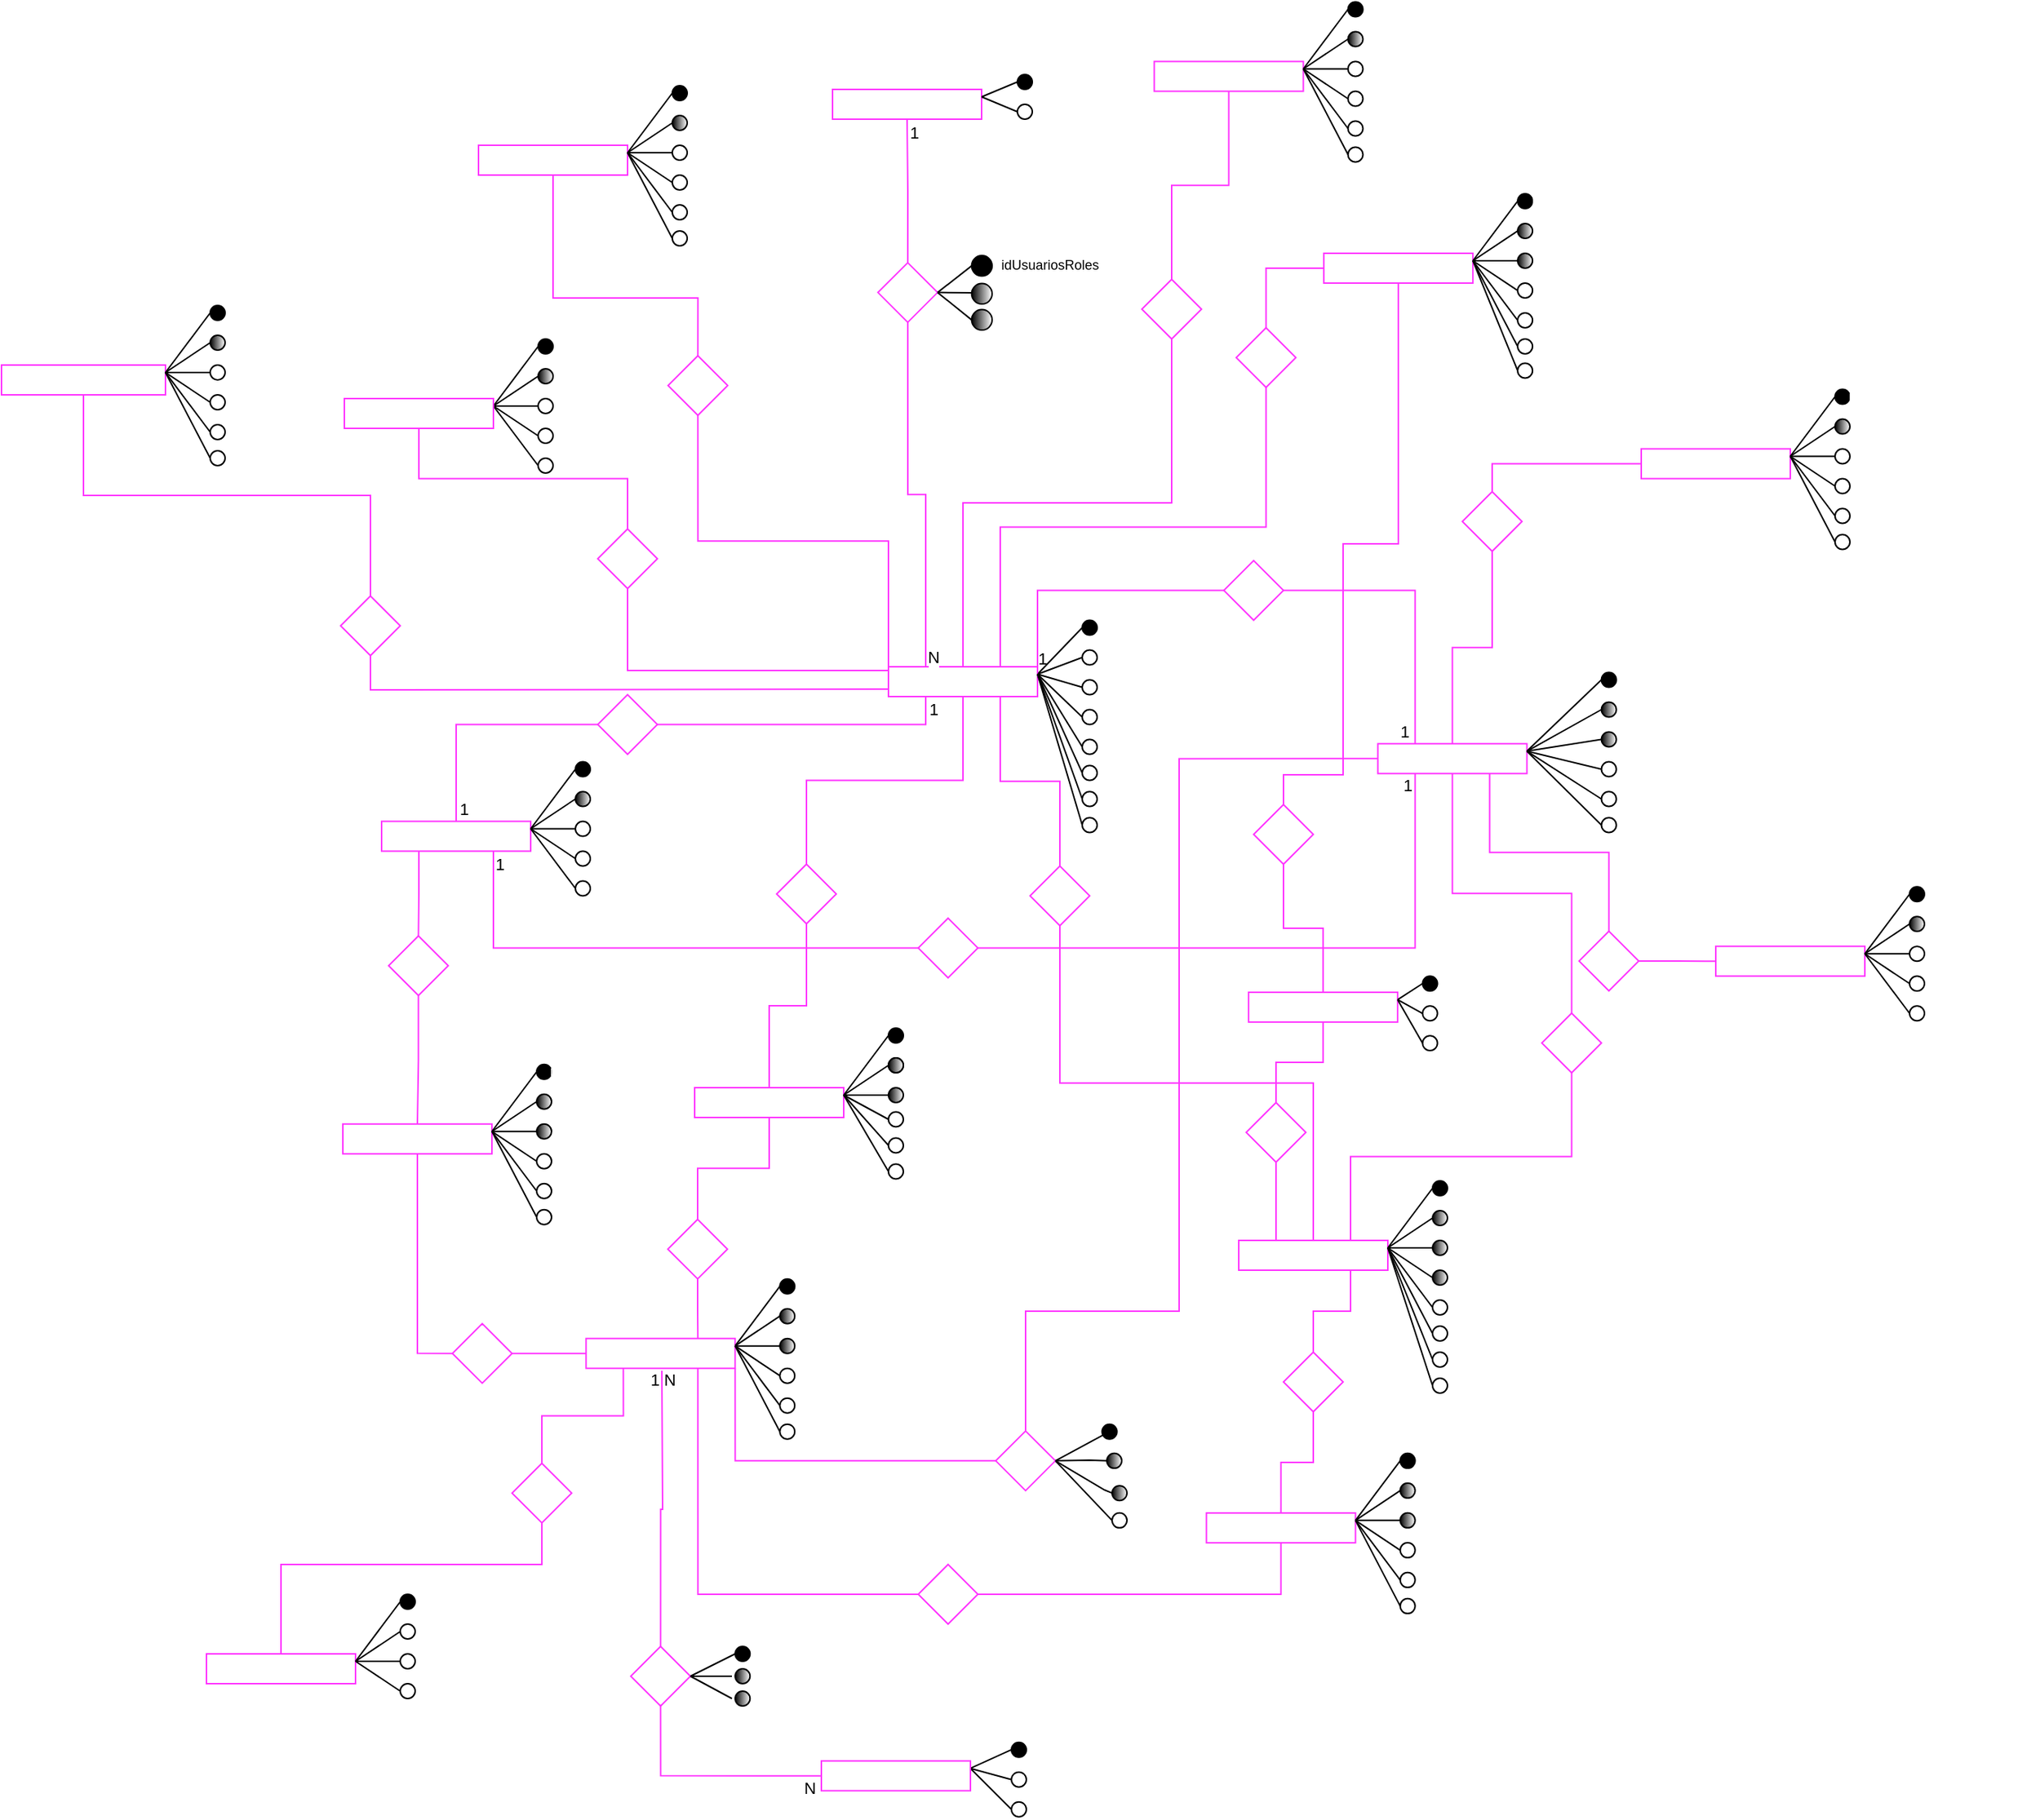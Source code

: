 <mxfile>
    <diagram id="cl9pHFJJxzllaQqiW4cm" name="Página-1">
        <mxGraphModel dx="947" dy="311" grid="1" gridSize="10" guides="1" tooltips="1" connect="0" arrows="1" fold="1" page="0" pageScale="1" pageWidth="827" pageHeight="1169" background="none" math="0" shadow="0">
            <root>
                <mxCell id="0"/>
                <mxCell id="1" parent="0"/>
                <mxCell id="17" value="" style="endArrow=none;html=1;rounded=0;exitX=1;exitY=0.25;exitDx=0;exitDy=0;entryX=0;entryY=0.5;entryDx=0;entryDy=0;strokeColor=#000000;fontColor=#FFFFFF;labelBackgroundColor=none;" parent="1" source="7" target="13" edge="1">
                    <mxGeometry relative="1" as="geometry">
                        <mxPoint x="455" y="516.25" as="sourcePoint"/>
                        <mxPoint x="615" y="516.25" as="targetPoint"/>
                    </mxGeometry>
                </mxCell>
                <mxCell id="548" value="" style="edgeStyle=orthogonalEdgeStyle;html=1;endArrow=none;endFill=0;rounded=0;fillColor=#6a00ff;strokeColor=#FF33FF;entryX=0;entryY=0.5;entryDx=0;entryDy=0;exitX=1;exitY=0;exitDx=0;exitDy=0;fontColor=#FFFFFF;labelBackgroundColor=none;" parent="1" source="7" target="547" edge="1">
                    <mxGeometry relative="1" as="geometry">
                        <mxPoint x="530" y="520" as="sourcePoint"/>
                        <mxPoint x="700" y="480" as="targetPoint"/>
                    </mxGeometry>
                </mxCell>
                <mxCell id="550" value="1" style="edgeLabel;html=1;align=center;verticalAlign=middle;resizable=0;points=[];fontColor=#FFFFFF;labelBackgroundColor=none;" parent="548" vertex="1" connectable="0">
                    <mxGeometry x="-0.836" y="-1" relative="1" as="geometry">
                        <mxPoint x="-6" y="9" as="offset"/>
                    </mxGeometry>
                </mxCell>
                <mxCell id="1233" value="1" style="edgeLabel;html=1;align=center;verticalAlign=middle;resizable=0;points=[];labelBackgroundColor=none;" vertex="1" connectable="0" parent="548">
                    <mxGeometry x="-0.931" y="-1" relative="1" as="geometry">
                        <mxPoint x="2" as="offset"/>
                    </mxGeometry>
                </mxCell>
                <mxCell id="748" style="edgeStyle=orthogonalEdgeStyle;rounded=0;html=1;exitX=0.5;exitY=0;exitDx=0;exitDy=0;entryX=0.5;entryY=1;entryDx=0;entryDy=0;strokeColor=#FF33FF;endArrow=none;endFill=0;fontColor=#FFFFFF;labelBackgroundColor=none;" parent="1" source="7" target="747" edge="1">
                    <mxGeometry relative="1" as="geometry">
                        <mxPoint x="575" y="395" as="targetPoint"/>
                    </mxGeometry>
                </mxCell>
                <mxCell id="750" value="1" style="edgeLabel;html=1;align=center;verticalAlign=middle;resizable=0;points=[];fontColor=#FFFFFF;labelBackgroundColor=none;" parent="748" vertex="1" connectable="0">
                    <mxGeometry x="-0.927" y="2" relative="1" as="geometry">
                        <mxPoint x="-3" y="6" as="offset"/>
                    </mxGeometry>
                </mxCell>
                <mxCell id="780" style="edgeStyle=orthogonalEdgeStyle;rounded=0;html=1;entryX=0.5;entryY=0;entryDx=0;entryDy=0;strokeColor=#FF33FF;endArrow=none;endFill=0;exitX=0.75;exitY=1;exitDx=0;exitDy=0;fontColor=#FFFFFF;labelBackgroundColor=none;" parent="1" source="7" target="563" edge="1">
                    <mxGeometry relative="1" as="geometry">
                        <mxPoint x="460" y="500" as="sourcePoint"/>
                    </mxGeometry>
                </mxCell>
                <mxCell id="782" value="1" style="edgeLabel;html=1;align=center;verticalAlign=middle;resizable=0;points=[];fontColor=#FFFFFF;labelBackgroundColor=none;" parent="780" vertex="1" connectable="0">
                    <mxGeometry x="-0.958" relative="1" as="geometry">
                        <mxPoint x="-5" y="4" as="offset"/>
                    </mxGeometry>
                </mxCell>
                <mxCell id="853" style="edgeStyle=orthogonalEdgeStyle;rounded=0;html=1;entryX=0.5;entryY=1;entryDx=0;entryDy=0;strokeColor=#FF33FF;endArrow=none;endFill=0;exitX=0;exitY=0.25;exitDx=0;exitDy=0;fontColor=#FFFFFF;labelBackgroundColor=none;" parent="1" source="7" target="852" edge="1">
                    <mxGeometry relative="1" as="geometry">
                        <mxPoint x="290" y="530" as="sourcePoint"/>
                        <Array as="points">
                            <mxPoint x="435" y="530"/>
                            <mxPoint x="260" y="530"/>
                        </Array>
                    </mxGeometry>
                </mxCell>
                <mxCell id="855" value="1" style="edgeLabel;html=1;align=center;verticalAlign=middle;resizable=0;points=[];fontColor=#FFFFFF;labelBackgroundColor=none;" parent="853" vertex="1" connectable="0">
                    <mxGeometry x="-0.924" relative="1" as="geometry">
                        <mxPoint x="2" y="-9" as="offset"/>
                    </mxGeometry>
                </mxCell>
                <mxCell id="1101" style="edgeStyle=orthogonalEdgeStyle;rounded=0;html=1;exitX=0.5;exitY=1;exitDx=0;exitDy=0;entryX=0.5;entryY=0;entryDx=0;entryDy=0;strokeColor=#FF33FF;fontSize=9;endArrow=none;endFill=0;fontColor=#FFFFFF;labelBackgroundColor=none;" parent="1" source="7" target="1098" edge="1">
                    <mxGeometry relative="1" as="geometry"/>
                </mxCell>
                <mxCell id="1103" value="1" style="edgeLabel;html=1;align=center;verticalAlign=middle;resizable=0;points=[];fontSize=9;fontColor=#FFFFFF;labelBackgroundColor=none;" parent="1101" vertex="1" connectable="0">
                    <mxGeometry x="-0.945" relative="1" as="geometry">
                        <mxPoint x="-4" as="offset"/>
                    </mxGeometry>
                </mxCell>
                <mxCell id="7" value="Usuarios" style="whiteSpace=wrap;html=1;align=center;fillStyle=auto;strokeColor=#FF33FF;fillColor=none;gradientColor=none;gradientDirection=south;fontColor=#FFFFFF;labelBackgroundColor=none;" parent="1" vertex="1">
                    <mxGeometry x="435" y="527.5" width="100" height="20" as="geometry"/>
                </mxCell>
                <mxCell id="35" style="edgeStyle=none;html=1;exitX=0;exitY=1;exitDx=0;exitDy=0;strokeColor=#000000;fontSize=9;fontColor=#FFFFFF;labelBackgroundColor=none;" parent="1" source="13" edge="1">
                    <mxGeometry relative="1" as="geometry">
                        <mxPoint x="566.333" y="504.917" as="targetPoint"/>
                    </mxGeometry>
                </mxCell>
                <mxCell id="13" value="" style="ellipse;whiteSpace=wrap;html=1;aspect=fixed;fillStyle=auto;gradientDirection=south;strokeColor=#000000;fillColor=#000000;fontColor=#FFFFFF;labelBackgroundColor=none;" parent="1" vertex="1">
                    <mxGeometry x="565" y="496.25" width="10" height="10" as="geometry"/>
                </mxCell>
                <mxCell id="18" value="" style="ellipse;whiteSpace=wrap;html=1;aspect=fixed;fillStyle=auto;gradientDirection=south;strokeColor=#000000;fillColor=none;fontColor=#FFFFFF;labelBackgroundColor=none;" parent="1" vertex="1">
                    <mxGeometry x="565" y="516.25" width="10" height="10" as="geometry"/>
                </mxCell>
                <mxCell id="19" value="" style="endArrow=none;html=1;rounded=0;exitX=1;exitY=0.25;exitDx=0;exitDy=0;entryX=0;entryY=0.5;entryDx=0;entryDy=0;strokeColor=#000000;fontColor=#FFFFFF;labelBackgroundColor=none;" parent="1" source="7" target="18" edge="1">
                    <mxGeometry relative="1" as="geometry">
                        <mxPoint x="535" y="568.59" as="sourcePoint"/>
                        <mxPoint x="613.3" y="546.25" as="targetPoint"/>
                    </mxGeometry>
                </mxCell>
                <mxCell id="20" value="" style="ellipse;whiteSpace=wrap;html=1;aspect=fixed;fillStyle=auto;gradientDirection=south;strokeColor=#000000;fillColor=none;fontColor=#FFFFFF;labelBackgroundColor=none;" parent="1" vertex="1">
                    <mxGeometry x="565" y="536.25" width="10" height="10" as="geometry"/>
                </mxCell>
                <mxCell id="21" value="" style="endArrow=none;html=1;rounded=0;exitX=1;exitY=0.25;exitDx=0;exitDy=0;entryX=0;entryY=0.5;entryDx=0;entryDy=0;strokeColor=#000000;fontColor=#FFFFFF;labelBackgroundColor=none;" parent="1" source="7" target="20" edge="1">
                    <mxGeometry relative="1" as="geometry">
                        <mxPoint x="535" y="598.59" as="sourcePoint"/>
                        <mxPoint x="613.3" y="576.25" as="targetPoint"/>
                    </mxGeometry>
                </mxCell>
                <mxCell id="22" value="" style="ellipse;whiteSpace=wrap;html=1;aspect=fixed;fillStyle=auto;gradientDirection=south;strokeColor=#000000;fillColor=none;fontColor=#FFFFFF;labelBackgroundColor=none;" parent="1" vertex="1">
                    <mxGeometry x="565" y="556.25" width="10" height="10" as="geometry"/>
                </mxCell>
                <mxCell id="23" value="" style="endArrow=none;html=1;rounded=0;exitX=1;exitY=0.25;exitDx=0;exitDy=0;entryX=0;entryY=0.5;entryDx=0;entryDy=0;strokeColor=#000000;fontColor=#FFFFFF;labelBackgroundColor=none;" parent="1" source="7" target="22" edge="1">
                    <mxGeometry relative="1" as="geometry">
                        <mxPoint x="535" y="628.59" as="sourcePoint"/>
                        <mxPoint x="613.3" y="606.25" as="targetPoint"/>
                    </mxGeometry>
                </mxCell>
                <mxCell id="24" value="" style="ellipse;whiteSpace=wrap;html=1;aspect=fixed;fillStyle=auto;gradientDirection=south;strokeColor=#000000;fillColor=none;fontColor=#FFFFFF;labelBackgroundColor=none;" parent="1" vertex="1">
                    <mxGeometry x="565" y="576.25" width="10" height="10" as="geometry"/>
                </mxCell>
                <mxCell id="25" value="" style="endArrow=none;html=1;rounded=0;exitX=1;exitY=0.25;exitDx=0;exitDy=0;entryX=0;entryY=0.5;entryDx=0;entryDy=0;strokeColor=#000000;fontColor=#FFFFFF;labelBackgroundColor=none;" parent="1" source="7" target="24" edge="1">
                    <mxGeometry relative="1" as="geometry">
                        <mxPoint x="535" y="658.59" as="sourcePoint"/>
                        <mxPoint x="613.3" y="636.25" as="targetPoint"/>
                    </mxGeometry>
                </mxCell>
                <mxCell id="34" value="idUsuario" style="text;html=1;strokeColor=none;fillColor=none;align=center;verticalAlign=middle;whiteSpace=wrap;rounded=0;fillStyle=auto;strokeWidth=1;fontSize=9;container=0;movable=1;resizable=1;rotatable=1;deletable=1;editable=1;connectable=1;fontColor=#FFFFFF;labelBackgroundColor=none;" parent="1" vertex="1">
                    <mxGeometry x="575" y="496.25" width="60" height="10" as="geometry"/>
                </mxCell>
                <mxCell id="37" value="nombre" style="text;html=1;strokeColor=none;fillColor=none;align=center;verticalAlign=middle;whiteSpace=wrap;rounded=0;fillStyle=auto;strokeWidth=1;fontSize=9;fontColor=#FFFFFF;labelBackgroundColor=none;" parent="1" vertex="1">
                    <mxGeometry x="575" y="516.25" width="60" height="10" as="geometry"/>
                </mxCell>
                <mxCell id="38" value="apellido" style="text;html=1;strokeColor=none;fillColor=none;align=center;verticalAlign=middle;whiteSpace=wrap;rounded=0;fillStyle=auto;strokeWidth=1;fontSize=9;fontColor=#FFFFFF;labelBackgroundColor=none;" parent="1" vertex="1">
                    <mxGeometry x="575" y="536.25" width="60" height="10" as="geometry"/>
                </mxCell>
                <mxCell id="39" value="cedula" style="text;html=1;strokeColor=none;fillColor=none;align=center;verticalAlign=middle;whiteSpace=wrap;rounded=0;fillStyle=auto;strokeWidth=1;fontSize=9;fontColor=#FFFFFF;labelBackgroundColor=none;" parent="1" vertex="1">
                    <mxGeometry x="575" y="556.25" width="60" height="10" as="geometry"/>
                </mxCell>
                <mxCell id="40" value="direccion" style="text;html=1;strokeColor=none;fillColor=none;align=center;verticalAlign=middle;whiteSpace=wrap;rounded=0;fillStyle=auto;strokeWidth=1;fontSize=9;fontColor=#FFFFFF;labelBackgroundColor=none;" parent="1" vertex="1">
                    <mxGeometry x="575" y="576.25" width="60" height="10" as="geometry"/>
                </mxCell>
                <mxCell id="41" value="" style="ellipse;whiteSpace=wrap;html=1;aspect=fixed;fillStyle=auto;gradientDirection=south;strokeColor=#000000;fillColor=none;fontColor=#FFFFFF;labelBackgroundColor=none;" parent="1" vertex="1">
                    <mxGeometry x="565" y="593.75" width="10" height="10" as="geometry"/>
                </mxCell>
                <mxCell id="42" value="" style="endArrow=none;html=1;rounded=0;exitX=1;exitY=0.25;exitDx=0;exitDy=0;entryX=0;entryY=0.5;entryDx=0;entryDy=0;strokeColor=#000000;fontColor=#FFFFFF;labelBackgroundColor=none;" parent="1" source="7" target="41" edge="1">
                    <mxGeometry relative="1" as="geometry">
                        <mxPoint x="535" y="558.75" as="sourcePoint"/>
                        <mxPoint x="613.3" y="653.75" as="targetPoint"/>
                    </mxGeometry>
                </mxCell>
                <mxCell id="43" value="telefono" style="text;html=1;strokeColor=none;fillColor=none;align=center;verticalAlign=middle;whiteSpace=wrap;rounded=0;fillStyle=auto;strokeWidth=1;fontSize=9;fontColor=#FFFFFF;labelBackgroundColor=none;" parent="1" vertex="1">
                    <mxGeometry x="575" y="593.75" width="60" height="10" as="geometry"/>
                </mxCell>
                <mxCell id="44" value="" style="ellipse;whiteSpace=wrap;html=1;aspect=fixed;fillStyle=auto;gradientDirection=south;strokeColor=#000000;fillColor=none;fontColor=#FFFFFF;labelBackgroundColor=none;" parent="1" vertex="1">
                    <mxGeometry x="565" y="611.25" width="10" height="10" as="geometry"/>
                </mxCell>
                <mxCell id="45" value="" style="endArrow=none;html=1;rounded=0;exitX=1;exitY=0.25;exitDx=0;exitDy=0;entryX=0;entryY=0.5;entryDx=0;entryDy=0;strokeColor=#000000;fontColor=#FFFFFF;labelBackgroundColor=none;" parent="1" source="7" target="44" edge="1">
                    <mxGeometry relative="1" as="geometry">
                        <mxPoint x="535" y="576.25" as="sourcePoint"/>
                        <mxPoint x="613.3" y="671.25" as="targetPoint"/>
                    </mxGeometry>
                </mxCell>
                <mxCell id="46" value="correo" style="text;html=1;strokeColor=none;fillColor=none;align=center;verticalAlign=middle;whiteSpace=wrap;rounded=0;fillStyle=auto;strokeWidth=1;fontSize=9;fontColor=#FFFFFF;labelBackgroundColor=none;" parent="1" vertex="1">
                    <mxGeometry x="575" y="611.25" width="60" height="10" as="geometry"/>
                </mxCell>
                <mxCell id="47" value="" style="ellipse;whiteSpace=wrap;html=1;aspect=fixed;fillStyle=auto;gradientDirection=south;strokeColor=#000000;fillColor=none;fontColor=#FFFFFF;labelBackgroundColor=none;" parent="1" vertex="1">
                    <mxGeometry x="565" y="628.75" width="10" height="10" as="geometry"/>
                </mxCell>
                <mxCell id="48" value="" style="endArrow=none;html=1;rounded=0;exitX=1;exitY=0.25;exitDx=0;exitDy=0;entryX=0;entryY=0.5;entryDx=0;entryDy=0;strokeColor=#000000;fontColor=#FFFFFF;labelBackgroundColor=none;" parent="1" source="7" target="47" edge="1">
                    <mxGeometry relative="1" as="geometry">
                        <mxPoint x="535" y="593.75" as="sourcePoint"/>
                        <mxPoint x="613.3" y="688.75" as="targetPoint"/>
                    </mxGeometry>
                </mxCell>
                <mxCell id="49" value="nickName" style="text;html=1;strokeColor=none;fillColor=none;align=center;verticalAlign=middle;whiteSpace=wrap;rounded=0;fillStyle=auto;strokeWidth=1;fontSize=9;fontColor=#FFFFFF;labelBackgroundColor=none;" parent="1" vertex="1">
                    <mxGeometry x="573.3" y="628.75" width="60" height="10" as="geometry"/>
                </mxCell>
                <mxCell id="723" style="edgeStyle=orthogonalEdgeStyle;rounded=0;html=1;exitX=0.75;exitY=1;exitDx=0;exitDy=0;entryX=0;entryY=0.5;entryDx=0;entryDy=0;strokeColor=#FF33FF;endArrow=none;endFill=0;fontColor=#FFFFFF;labelBackgroundColor=none;" parent="1" source="103" target="565" edge="1">
                    <mxGeometry relative="1" as="geometry"/>
                </mxCell>
                <mxCell id="725" value="1" style="edgeLabel;html=1;align=center;verticalAlign=middle;resizable=0;points=[];fontColor=#FFFFFF;labelBackgroundColor=none;" parent="723" vertex="1" connectable="0">
                    <mxGeometry x="-0.941" relative="1" as="geometry">
                        <mxPoint x="-5" y="-2" as="offset"/>
                    </mxGeometry>
                </mxCell>
                <mxCell id="1234" value="1" style="edgeLabel;html=1;align=center;verticalAlign=middle;resizable=0;points=[];" vertex="1" connectable="0" parent="723">
                    <mxGeometry x="-0.854" y="1" relative="1" as="geometry">
                        <mxPoint x="3" y="-17" as="offset"/>
                    </mxGeometry>
                </mxCell>
                <mxCell id="943" style="edgeStyle=orthogonalEdgeStyle;rounded=0;html=1;entryX=0.5;entryY=0;entryDx=0;entryDy=0;strokeColor=#FF33FF;endArrow=none;endFill=0;exitX=0.25;exitY=1;exitDx=0;exitDy=0;fontColor=#FFFFFF;labelBackgroundColor=none;" parent="1" source="103" target="555" edge="1">
                    <mxGeometry relative="1" as="geometry">
                        <mxPoint x="110" y="670" as="sourcePoint"/>
                    </mxGeometry>
                </mxCell>
                <mxCell id="945" value="1" style="edgeLabel;html=1;align=center;verticalAlign=middle;resizable=0;points=[];fontColor=#FFFFFF;labelBackgroundColor=none;" parent="943" vertex="1" connectable="0">
                    <mxGeometry x="-0.906" relative="1" as="geometry">
                        <mxPoint x="4" y="5" as="offset"/>
                    </mxGeometry>
                </mxCell>
                <mxCell id="103" value="Carritos" style="whiteSpace=wrap;html=1;align=center;fillStyle=auto;strokeColor=#FF33FF;fillColor=none;gradientColor=none;gradientDirection=south;fontColor=#FFFFFF;labelBackgroundColor=none;" parent="1" vertex="1">
                    <mxGeometry x="95.0" y="631.25" width="100" height="20" as="geometry"/>
                </mxCell>
                <mxCell id="104" style="edgeStyle=none;html=1;exitX=0;exitY=1;exitDx=0;exitDy=0;strokeColor=#000000;fontSize=9;fontColor=#FFFFFF;labelBackgroundColor=none;" parent="1" source="105" edge="1">
                    <mxGeometry relative="1" as="geometry">
                        <mxPoint x="226.333" y="599.917" as="targetPoint"/>
                    </mxGeometry>
                </mxCell>
                <mxCell id="105" value="" style="ellipse;whiteSpace=wrap;html=1;aspect=fixed;fillStyle=auto;gradientDirection=south;strokeColor=#000000;fillColor=#000000;fontColor=#FFFFFF;labelBackgroundColor=none;" parent="1" vertex="1">
                    <mxGeometry x="225.0" y="591.25" width="10" height="10" as="geometry"/>
                </mxCell>
                <mxCell id="106" value="" style="endArrow=none;html=1;rounded=0;exitX=1;exitY=0.25;exitDx=0;exitDy=0;entryX=0;entryY=0.5;entryDx=0;entryDy=0;strokeColor=#000000;fontColor=#FFFFFF;labelBackgroundColor=none;" parent="1" source="103" target="105" edge="1">
                    <mxGeometry relative="1" as="geometry">
                        <mxPoint x="115.0" y="611.25" as="sourcePoint"/>
                        <mxPoint x="275.0" y="611.25" as="targetPoint"/>
                    </mxGeometry>
                </mxCell>
                <mxCell id="107" value="" style="ellipse;whiteSpace=wrap;html=1;aspect=fixed;fillStyle=auto;gradientDirection=west;strokeColor=#000000;fillColor=default;gradientColor=default;fontColor=#FFFFFF;labelBackgroundColor=none;" parent="1" vertex="1">
                    <mxGeometry x="225.0" y="611.25" width="10" height="10" as="geometry"/>
                </mxCell>
                <mxCell id="108" value="" style="endArrow=none;html=1;rounded=0;exitX=1;exitY=0.25;exitDx=0;exitDy=0;entryX=0;entryY=0.5;entryDx=0;entryDy=0;strokeColor=#000000;fontColor=#FFFFFF;labelBackgroundColor=none;" parent="1" source="103" target="107" edge="1">
                    <mxGeometry relative="1" as="geometry">
                        <mxPoint x="195.0" y="663.59" as="sourcePoint"/>
                        <mxPoint x="273.3" y="641.25" as="targetPoint"/>
                    </mxGeometry>
                </mxCell>
                <mxCell id="109" value="" style="ellipse;whiteSpace=wrap;html=1;aspect=fixed;fillStyle=auto;gradientDirection=south;strokeColor=#000000;fillColor=none;fontColor=#FFFFFF;labelBackgroundColor=none;" parent="1" vertex="1">
                    <mxGeometry x="225.0" y="631.25" width="10" height="10" as="geometry"/>
                </mxCell>
                <mxCell id="110" value="" style="endArrow=none;html=1;rounded=0;exitX=1;exitY=0.25;exitDx=0;exitDy=0;entryX=0;entryY=0.5;entryDx=0;entryDy=0;strokeColor=#000000;fontColor=#FFFFFF;labelBackgroundColor=none;" parent="1" source="103" target="109" edge="1">
                    <mxGeometry relative="1" as="geometry">
                        <mxPoint x="195.0" y="693.59" as="sourcePoint"/>
                        <mxPoint x="273.3" y="671.25" as="targetPoint"/>
                    </mxGeometry>
                </mxCell>
                <mxCell id="111" value="" style="ellipse;whiteSpace=wrap;html=1;aspect=fixed;fillStyle=auto;gradientDirection=south;strokeColor=#000000;fillColor=none;fontColor=#FFFFFF;labelBackgroundColor=none;" parent="1" vertex="1">
                    <mxGeometry x="225.0" y="651.25" width="10" height="10" as="geometry"/>
                </mxCell>
                <mxCell id="112" value="" style="endArrow=none;html=1;rounded=0;exitX=1;exitY=0.25;exitDx=0;exitDy=0;entryX=0;entryY=0.5;entryDx=0;entryDy=0;strokeColor=#000000;fontColor=#FFFFFF;labelBackgroundColor=none;" parent="1" source="103" target="111" edge="1">
                    <mxGeometry relative="1" as="geometry">
                        <mxPoint x="195.0" y="723.59" as="sourcePoint"/>
                        <mxPoint x="273.3" y="701.25" as="targetPoint"/>
                    </mxGeometry>
                </mxCell>
                <mxCell id="113" value="" style="ellipse;whiteSpace=wrap;html=1;aspect=fixed;fillStyle=auto;gradientDirection=south;strokeColor=#000000;fillColor=none;fontColor=#FFFFFF;labelBackgroundColor=none;" parent="1" vertex="1">
                    <mxGeometry x="225.0" y="671.25" width="10" height="10" as="geometry"/>
                </mxCell>
                <mxCell id="114" value="" style="endArrow=none;html=1;rounded=0;exitX=1;exitY=0.25;exitDx=0;exitDy=0;entryX=0;entryY=0.5;entryDx=0;entryDy=0;strokeColor=#000000;fontColor=#FFFFFF;labelBackgroundColor=none;" parent="1" source="103" target="113" edge="1">
                    <mxGeometry relative="1" as="geometry">
                        <mxPoint x="195.0" y="753.59" as="sourcePoint"/>
                        <mxPoint x="273.3" y="731.25" as="targetPoint"/>
                    </mxGeometry>
                </mxCell>
                <mxCell id="523" value="Roles" style="whiteSpace=wrap;html=1;align=center;fillStyle=auto;gradientDirection=south;strokeColor=#FF33FF;fillColor=none;fontColor=#FFFFFF;labelBackgroundColor=none;" parent="1" vertex="1">
                    <mxGeometry x="397.5" y="140" width="100" height="20" as="geometry"/>
                </mxCell>
                <mxCell id="524" style="edgeStyle=none;html=1;exitX=0;exitY=1;exitDx=0;exitDy=0;strokeColor=#000000;fontSize=9;fontColor=#FFFFFF;labelBackgroundColor=none;" parent="1" source="525" edge="1">
                    <mxGeometry relative="1" as="geometry">
                        <mxPoint x="522.833" y="138.667" as="targetPoint"/>
                    </mxGeometry>
                </mxCell>
                <mxCell id="525" value="" style="ellipse;whiteSpace=wrap;html=1;aspect=fixed;fillStyle=auto;gradientDirection=south;strokeColor=#000000;fillColor=#000000;fontColor=#FFFFFF;labelBackgroundColor=none;" parent="1" vertex="1">
                    <mxGeometry x="521.5" y="130" width="10" height="10" as="geometry"/>
                </mxCell>
                <mxCell id="526" value="" style="endArrow=none;html=1;rounded=0;exitX=1;exitY=0.25;exitDx=0;exitDy=0;entryX=0;entryY=0.5;entryDx=0;entryDy=0;strokeColor=#000000;fontColor=#FFFFFF;labelBackgroundColor=none;" parent="1" source="523" target="525" edge="1">
                    <mxGeometry relative="1" as="geometry">
                        <mxPoint x="411.5" y="150" as="sourcePoint"/>
                        <mxPoint x="571.5" y="150" as="targetPoint"/>
                    </mxGeometry>
                </mxCell>
                <mxCell id="527" value="" style="ellipse;whiteSpace=wrap;html=1;aspect=fixed;fillStyle=auto;gradientDirection=south;strokeColor=#000000;fillColor=none;fontColor=#FFFFFF;labelBackgroundColor=none;" parent="1" vertex="1">
                    <mxGeometry x="521.5" y="150" width="10" height="10" as="geometry"/>
                </mxCell>
                <mxCell id="528" value="" style="endArrow=none;html=1;rounded=0;exitX=1;exitY=0.25;exitDx=0;exitDy=0;entryX=0;entryY=0.5;entryDx=0;entryDy=0;strokeColor=#000000;fontColor=#FFFFFF;labelBackgroundColor=none;" parent="1" source="523" target="527" edge="1">
                    <mxGeometry relative="1" as="geometry">
                        <mxPoint x="491.5" y="202.34" as="sourcePoint"/>
                        <mxPoint x="569.8" y="180" as="targetPoint"/>
                    </mxGeometry>
                </mxCell>
                <mxCell id="529" value="idRol" style="text;html=1;strokeColor=none;fillColor=none;align=center;verticalAlign=middle;whiteSpace=wrap;rounded=0;fillStyle=auto;strokeWidth=1;fontSize=9;container=0;movable=1;resizable=1;rotatable=1;deletable=1;editable=1;connectable=1;fontColor=#FFFFFF;labelBackgroundColor=none;" parent="1" vertex="1">
                    <mxGeometry x="531.5" y="130" width="60" height="10" as="geometry"/>
                </mxCell>
                <mxCell id="530" value="nombreRol" style="text;html=1;strokeColor=none;fillColor=none;align=center;verticalAlign=middle;whiteSpace=wrap;rounded=0;fillStyle=auto;strokeWidth=1;fontSize=9;fontColor=#FFFFFF;labelBackgroundColor=none;" parent="1" vertex="1">
                    <mxGeometry x="531.5" y="150" width="60" height="10" as="geometry"/>
                </mxCell>
                <mxCell id="535" value="" style="ellipse;whiteSpace=wrap;html=1;aspect=fixed;fillStyle=auto;gradientDirection=west;strokeColor=#000000;fillColor=default;gradientColor=default;fontColor=#FFFFFF;labelBackgroundColor=none;" parent="1" vertex="1">
                    <mxGeometry x="490.8" y="287.81" width="13.75" height="13.75" as="geometry"/>
                </mxCell>
                <mxCell id="537" value="idUsuario" style="text;html=1;strokeColor=none;fillColor=none;align=center;verticalAlign=middle;whiteSpace=wrap;rounded=0;fillStyle=auto;strokeWidth=1;fontSize=9;container=0;movable=1;resizable=1;rotatable=1;deletable=1;editable=1;connectable=1;fontColor=#FFFFFF;labelBackgroundColor=none;" parent="1" vertex="1">
                    <mxGeometry x="507.5" y="272.19" width="60" height="10" as="geometry"/>
                </mxCell>
                <mxCell id="721" style="rounded=0;html=1;strokeColor=#FF33FF;endArrow=none;endFill=0;entryX=0.25;entryY=0;entryDx=0;entryDy=0;exitX=1;exitY=0.5;exitDx=0;exitDy=0;edgeStyle=orthogonalEdgeStyle;fontColor=#FFFFFF;labelBackgroundColor=none;" parent="1" source="547" target="701" edge="1">
                    <mxGeometry relative="1" as="geometry">
                        <mxPoint x="770" y="480" as="sourcePoint"/>
                        <mxPoint x="710" y="560" as="targetPoint"/>
                    </mxGeometry>
                </mxCell>
                <mxCell id="722" value="N" style="edgeLabel;html=1;align=center;verticalAlign=middle;resizable=0;points=[];fontColor=#FFFFFF;labelBackgroundColor=none;" parent="721" vertex="1" connectable="0">
                    <mxGeometry x="0.918" y="1" relative="1" as="geometry">
                        <mxPoint x="5" as="offset"/>
                    </mxGeometry>
                </mxCell>
                <mxCell id="1232" value="1" style="edgeLabel;html=1;align=center;verticalAlign=middle;resizable=0;points=[];" vertex="1" connectable="0" parent="721">
                    <mxGeometry x="0.917" y="-1" relative="1" as="geometry">
                        <mxPoint x="-7" as="offset"/>
                    </mxGeometry>
                </mxCell>
                <mxCell id="547" value="1:N" style="rhombus;whiteSpace=wrap;html=1;fillColor=none;strokeColor=#FF33FF;fillStyle=auto;gradientColor=none;gradientDirection=south;fontColor=#FFFFFF;labelBackgroundColor=none;" parent="1" vertex="1">
                    <mxGeometry x="660" y="456.25" width="40" height="40" as="geometry"/>
                </mxCell>
                <mxCell id="966" style="edgeStyle=orthogonalEdgeStyle;rounded=0;html=1;exitX=0.5;exitY=1;exitDx=0;exitDy=0;entryX=0.5;entryY=0;entryDx=0;entryDy=0;strokeColor=#FF33FF;endArrow=none;endFill=0;fontColor=#FFFFFF;labelBackgroundColor=none;" parent="1" source="553" target="951" edge="1">
                    <mxGeometry relative="1" as="geometry">
                        <Array as="points">
                            <mxPoint x="203" y="1130"/>
                            <mxPoint x="28" y="1130"/>
                        </Array>
                    </mxGeometry>
                </mxCell>
                <mxCell id="967" value="N" style="edgeLabel;html=1;align=center;verticalAlign=middle;resizable=0;points=[];fontColor=#FFFFFF;labelBackgroundColor=none;" parent="966" vertex="1" connectable="0">
                    <mxGeometry x="0.876" relative="1" as="geometry">
                        <mxPoint x="5" y="7" as="offset"/>
                    </mxGeometry>
                </mxCell>
                <mxCell id="553" value="1:N" style="rhombus;whiteSpace=wrap;html=1;fillColor=none;strokeColor=#FF33FF;fillStyle=auto;gradientColor=none;gradientDirection=south;fontColor=#FFFFFF;labelBackgroundColor=none;" parent="1" vertex="1">
                    <mxGeometry x="182.5" y="1062.09" width="40" height="40" as="geometry"/>
                </mxCell>
                <mxCell id="947" style="rounded=0;html=1;exitX=0;exitY=0.5;exitDx=0;exitDy=0;entryX=0.5;entryY=1;entryDx=0;entryDy=0;strokeColor=#FF33FF;endArrow=none;endFill=0;edgeStyle=orthogonalEdgeStyle;fontColor=#FFFFFF;labelBackgroundColor=none;" parent="1" source="554" target="921" edge="1">
                    <mxGeometry relative="1" as="geometry"/>
                </mxCell>
                <mxCell id="950" value="N" style="edgeLabel;html=1;align=center;verticalAlign=middle;resizable=0;points=[];fontColor=#FFFFFF;labelBackgroundColor=none;" parent="947" vertex="1" connectable="0">
                    <mxGeometry x="0.979" relative="1" as="geometry">
                        <mxPoint x="-5" y="4" as="offset"/>
                    </mxGeometry>
                </mxCell>
                <mxCell id="948" style="edgeStyle=orthogonalEdgeStyle;rounded=0;html=1;exitX=1;exitY=0.5;exitDx=0;exitDy=0;entryX=0;entryY=0.5;entryDx=0;entryDy=0;strokeColor=#FF33FF;endArrow=none;endFill=0;fontColor=#FFFFFF;labelBackgroundColor=none;" parent="1" source="554" target="641" edge="1">
                    <mxGeometry relative="1" as="geometry"/>
                </mxCell>
                <mxCell id="949" value="1" style="edgeLabel;html=1;align=center;verticalAlign=middle;resizable=0;points=[];fontColor=#FFFFFF;labelBackgroundColor=none;" parent="948" vertex="1" connectable="0">
                    <mxGeometry x="0.954" relative="1" as="geometry">
                        <mxPoint x="-3" y="-7" as="offset"/>
                    </mxGeometry>
                </mxCell>
                <mxCell id="554" value="1:N" style="rhombus;whiteSpace=wrap;html=1;fillColor=none;strokeColor=#FF33FF;fillStyle=auto;gradientColor=none;gradientDirection=south;fontColor=#FFFFFF;labelBackgroundColor=none;" parent="1" vertex="1">
                    <mxGeometry x="142.5" y="968.34" width="40" height="40" as="geometry"/>
                </mxCell>
                <mxCell id="944" style="edgeStyle=orthogonalEdgeStyle;rounded=0;html=1;exitX=0.5;exitY=1;exitDx=0;exitDy=0;entryX=0.5;entryY=0;entryDx=0;entryDy=0;strokeColor=#FF33FF;endArrow=none;endFill=0;fontColor=#FFFFFF;labelBackgroundColor=none;" parent="1" source="555" target="921" edge="1">
                    <mxGeometry relative="1" as="geometry"/>
                </mxCell>
                <mxCell id="946" value="N" style="edgeLabel;html=1;align=center;verticalAlign=middle;resizable=0;points=[];fontColor=#FFFFFF;labelBackgroundColor=none;" parent="944" vertex="1" connectable="0">
                    <mxGeometry x="0.885" y="1" relative="1" as="geometry">
                        <mxPoint x="4" y="-2" as="offset"/>
                    </mxGeometry>
                </mxCell>
                <mxCell id="555" value="1:N" style="rhombus;whiteSpace=wrap;html=1;fillColor=none;strokeColor=#FF33FF;fillStyle=auto;gradientColor=none;gradientDirection=south;fontColor=#FFFFFF;labelBackgroundColor=none;" parent="1" vertex="1">
                    <mxGeometry x="99.7" y="708.13" width="40" height="40" as="geometry"/>
                </mxCell>
                <mxCell id="827" style="rounded=0;html=1;exitX=0.5;exitY=1;exitDx=0;exitDy=0;entryX=0.5;entryY=0;entryDx=0;entryDy=0;strokeColor=#FF33FF;endArrow=none;endFill=0;edgeStyle=orthogonalEdgeStyle;fontColor=#FFFFFF;labelBackgroundColor=none;" parent="1" source="560" target="806" edge="1">
                    <mxGeometry relative="1" as="geometry"/>
                </mxCell>
                <mxCell id="829" value="N" style="edgeLabel;html=1;align=center;verticalAlign=middle;resizable=0;points=[];fontColor=#FFFFFF;labelBackgroundColor=none;" parent="827" vertex="1" connectable="0">
                    <mxGeometry x="0.819" y="-1" relative="1" as="geometry">
                        <mxPoint x="-4" as="offset"/>
                    </mxGeometry>
                </mxCell>
                <mxCell id="560" value="1:N" style="rhombus;whiteSpace=wrap;html=1;fillColor=none;strokeColor=#FF33FF;fillStyle=auto;gradientColor=none;gradientDirection=south;fontColor=#FFFFFF;labelBackgroundColor=none;" parent="1" vertex="1">
                    <mxGeometry x="700" y="987.5" width="40" height="40" as="geometry"/>
                </mxCell>
                <mxCell id="795" style="edgeStyle=orthogonalEdgeStyle;rounded=0;html=1;exitX=0.5;exitY=1;exitDx=0;exitDy=0;entryX=0.25;entryY=0;entryDx=0;entryDy=0;strokeColor=#FF33FF;endArrow=none;endFill=0;fontColor=#FFFFFF;labelBackgroundColor=none;" parent="1" source="562" target="752" edge="1">
                    <mxGeometry relative="1" as="geometry"/>
                </mxCell>
                <mxCell id="798" value="N" style="edgeLabel;html=1;align=center;verticalAlign=middle;resizable=0;points=[];fontColor=#FFFFFF;labelBackgroundColor=none;" parent="795" vertex="1" connectable="0">
                    <mxGeometry x="0.917" y="-1" relative="1" as="geometry">
                        <mxPoint x="-5" y="-4" as="offset"/>
                    </mxGeometry>
                </mxCell>
                <mxCell id="796" style="edgeStyle=orthogonalEdgeStyle;rounded=0;html=1;entryX=0.5;entryY=1;entryDx=0;entryDy=0;strokeColor=#FF33FF;endArrow=none;endFill=0;exitX=0.5;exitY=0;exitDx=0;exitDy=0;fontColor=#FFFFFF;labelBackgroundColor=none;" parent="1" source="562" target="784" edge="1">
                    <mxGeometry relative="1" as="geometry">
                        <mxPoint x="670" y="840" as="sourcePoint"/>
                    </mxGeometry>
                </mxCell>
                <mxCell id="797" value="1" style="edgeLabel;html=1;align=center;verticalAlign=middle;resizable=0;points=[];fontColor=#FFFFFF;labelBackgroundColor=none;" parent="796" vertex="1" connectable="0">
                    <mxGeometry x="0.843" relative="1" as="geometry">
                        <mxPoint x="-5" y="1" as="offset"/>
                    </mxGeometry>
                </mxCell>
                <mxCell id="562" value="1:N" style="rhombus;whiteSpace=wrap;html=1;fillColor=none;strokeColor=#FF33FF;fillStyle=auto;gradientColor=none;gradientDirection=south;fontColor=#FFFFFF;labelBackgroundColor=none;" parent="1" vertex="1">
                    <mxGeometry x="675" y="820.0" width="40" height="40" as="geometry"/>
                </mxCell>
                <mxCell id="781" style="edgeStyle=orthogonalEdgeStyle;rounded=0;html=1;exitX=0.5;exitY=1;exitDx=0;exitDy=0;strokeColor=#FF33FF;endArrow=none;endFill=0;entryX=0.5;entryY=0;entryDx=0;entryDy=0;fontColor=#FFFFFF;labelBackgroundColor=none;" parent="1" source="563" target="752" edge="1">
                    <mxGeometry relative="1" as="geometry">
                        <mxPoint x="630" y="701.25" as="sourcePoint"/>
                        <mxPoint x="570" y="870" as="targetPoint"/>
                    </mxGeometry>
                </mxCell>
                <mxCell id="783" value="N" style="edgeLabel;html=1;align=center;verticalAlign=middle;resizable=0;points=[];fontColor=#FFFFFF;labelBackgroundColor=none;" parent="781" vertex="1" connectable="0">
                    <mxGeometry x="0.923" relative="1" as="geometry">
                        <mxPoint x="5" y="4" as="offset"/>
                    </mxGeometry>
                </mxCell>
                <mxCell id="563" value="1:N" style="rhombus;whiteSpace=wrap;html=1;fillColor=none;strokeColor=#FF33FF;fillStyle=auto;gradientColor=none;gradientDirection=south;fontColor=#FFFFFF;labelBackgroundColor=none;" parent="1" vertex="1">
                    <mxGeometry x="530" y="661.25" width="40" height="40" as="geometry"/>
                </mxCell>
                <mxCell id="724" style="edgeStyle=orthogonalEdgeStyle;rounded=0;html=1;exitX=1;exitY=0.5;exitDx=0;exitDy=0;entryX=0.25;entryY=1;entryDx=0;entryDy=0;strokeColor=#FF33FF;endArrow=none;endFill=0;fontColor=#FFFFFF;labelBackgroundColor=none;" parent="1" source="565" target="701" edge="1">
                    <mxGeometry relative="1" as="geometry"/>
                </mxCell>
                <mxCell id="726" value="1" style="edgeLabel;html=1;align=center;verticalAlign=middle;resizable=0;points=[];fontColor=#FFFFFF;labelBackgroundColor=none;" parent="724" vertex="1" connectable="0">
                    <mxGeometry x="0.935" y="1" relative="1" as="geometry">
                        <mxPoint x="6" y="-6" as="offset"/>
                    </mxGeometry>
                </mxCell>
                <mxCell id="1235" value="1" style="edgeLabel;html=1;align=center;verticalAlign=middle;resizable=0;points=[];" vertex="1" connectable="0" parent="724">
                    <mxGeometry x="0.974" y="1" relative="1" as="geometry">
                        <mxPoint x="-5" y="2" as="offset"/>
                    </mxGeometry>
                </mxCell>
                <mxCell id="565" value="1:N" style="rhombus;whiteSpace=wrap;html=1;fillColor=none;strokeColor=#FF33FF;fillStyle=auto;gradientColor=none;gradientDirection=south;fontColor=#FFFFFF;labelBackgroundColor=none;" parent="1" vertex="1">
                    <mxGeometry x="455" y="696.25" width="40" height="40" as="geometry"/>
                </mxCell>
                <mxCell id="690" style="edgeStyle=orthogonalEdgeStyle;rounded=0;html=1;exitX=0;exitY=0.5;exitDx=0;exitDy=0;entryX=0.5;entryY=0;entryDx=0;entryDy=0;strokeColor=#FF33FF;endArrow=none;endFill=0;fontColor=#FFFFFF;labelBackgroundColor=none;" parent="1" source="566" target="103" edge="1">
                    <mxGeometry relative="1" as="geometry"/>
                </mxCell>
                <mxCell id="698" value="N" style="edgeLabel;html=1;align=center;verticalAlign=middle;resizable=0;points=[];fontColor=#FFFFFF;labelBackgroundColor=none;" parent="690" vertex="1" connectable="0">
                    <mxGeometry x="0.824" relative="1" as="geometry">
                        <mxPoint x="-7" y="6" as="offset"/>
                    </mxGeometry>
                </mxCell>
                <mxCell id="1230" value="1" style="edgeLabel;html=1;align=center;verticalAlign=middle;resizable=0;points=[];" vertex="1" connectable="0" parent="690">
                    <mxGeometry x="0.881" relative="1" as="geometry">
                        <mxPoint x="5" y="1" as="offset"/>
                    </mxGeometry>
                </mxCell>
                <mxCell id="697" style="edgeStyle=orthogonalEdgeStyle;rounded=0;html=1;exitX=1;exitY=0.5;exitDx=0;exitDy=0;strokeColor=#FF33FF;endArrow=none;endFill=0;entryX=0.25;entryY=1;entryDx=0;entryDy=0;fontColor=#FFFFFF;labelBackgroundColor=none;" parent="1" source="566" target="7" edge="1">
                    <mxGeometry relative="1" as="geometry">
                        <mxPoint x="390" y="494" as="targetPoint"/>
                    </mxGeometry>
                </mxCell>
                <mxCell id="699" value="1" style="edgeLabel;html=1;align=center;verticalAlign=middle;resizable=0;points=[];fontColor=#FFFFFF;labelBackgroundColor=none;" parent="697" vertex="1" connectable="0">
                    <mxGeometry x="0.888" relative="1" as="geometry">
                        <mxPoint x="-5" y="-3" as="offset"/>
                    </mxGeometry>
                </mxCell>
                <mxCell id="1231" value="1" style="edgeLabel;html=1;align=center;verticalAlign=middle;resizable=0;points=[];" vertex="1" connectable="0" parent="697">
                    <mxGeometry x="0.938" relative="1" as="geometry">
                        <mxPoint x="5" y="2" as="offset"/>
                    </mxGeometry>
                </mxCell>
                <mxCell id="566" value="1:N" style="rhombus;whiteSpace=wrap;html=1;fillColor=none;strokeColor=#FF33FF;fillStyle=auto;gradientColor=none;gradientDirection=south;fontColor=#FFFFFF;labelBackgroundColor=none;" parent="1" vertex="1">
                    <mxGeometry x="240" y="546.25" width="40" height="40" as="geometry"/>
                </mxCell>
                <mxCell id="571" style="edgeStyle=orthogonalEdgeStyle;rounded=0;html=1;exitX=0.5;exitY=1;exitDx=0;exitDy=0;entryX=0.25;entryY=0;entryDx=0;entryDy=0;strokeColor=#FF33FF;endArrow=none;endFill=0;fontColor=#FFFFFF;labelBackgroundColor=none;" parent="1" source="570" target="7" edge="1">
                    <mxGeometry relative="1" as="geometry"/>
                </mxCell>
                <mxCell id="578" value="1" style="edgeLabel;html=1;align=center;verticalAlign=middle;resizable=0;points=[];fontColor=#FFFFFF;labelBackgroundColor=none;" parent="571" vertex="1" connectable="0">
                    <mxGeometry x="0.769" relative="1" as="geometry">
                        <mxPoint x="-5" y="21" as="offset"/>
                    </mxGeometry>
                </mxCell>
                <mxCell id="1226" value="N" style="edgeLabel;html=1;align=center;verticalAlign=middle;resizable=0;points=[];" parent="571" vertex="1" connectable="0">
                    <mxGeometry x="0.924" y="1" relative="1" as="geometry">
                        <mxPoint x="4" y="2" as="offset"/>
                    </mxGeometry>
                </mxCell>
                <mxCell id="570" value="N:M" style="rhombus;whiteSpace=wrap;html=1;fillColor=none;strokeColor=#FF33FF;fillStyle=auto;gradientColor=none;gradientDirection=south;fontColor=#FFFFFF;labelBackgroundColor=none;" parent="1" vertex="1">
                    <mxGeometry x="427.96" y="256.31" width="40" height="40" as="geometry"/>
                </mxCell>
                <mxCell id="582" style="edgeStyle=orthogonalEdgeStyle;rounded=0;html=1;exitX=0.5;exitY=0;exitDx=0;exitDy=0;entryX=0.5;entryY=1;entryDx=0;entryDy=0;strokeColor=#FF33FF;endArrow=none;endFill=0;fontColor=#FFFFFF;labelBackgroundColor=none;" parent="1" source="570" target="523" edge="1">
                    <mxGeometry relative="1" as="geometry">
                        <mxPoint x="447.5" y="203.75" as="sourcePoint"/>
                    </mxGeometry>
                </mxCell>
                <mxCell id="585" value="N" style="edgeLabel;html=1;align=center;verticalAlign=middle;resizable=0;points=[];fontColor=#FFFFFF;labelBackgroundColor=none;" parent="582" vertex="1" connectable="0">
                    <mxGeometry x="0.843" relative="1" as="geometry">
                        <mxPoint x="-7" y="1" as="offset"/>
                    </mxGeometry>
                </mxCell>
                <mxCell id="1225" value="1" style="edgeLabel;html=1;align=center;verticalAlign=middle;resizable=0;points=[];" parent="582" vertex="1" connectable="0">
                    <mxGeometry x="0.628" y="-1" relative="1" as="geometry">
                        <mxPoint x="3" y="-9" as="offset"/>
                    </mxGeometry>
                </mxCell>
                <mxCell id="965" style="edgeStyle=orthogonalEdgeStyle;rounded=0;html=1;exitX=0.25;exitY=1;exitDx=0;exitDy=0;entryX=0.5;entryY=0;entryDx=0;entryDy=0;strokeColor=#FF33FF;endArrow=none;endFill=0;fontColor=#FFFFFF;labelBackgroundColor=none;" parent="1" source="641" target="553" edge="1">
                    <mxGeometry relative="1" as="geometry"/>
                </mxCell>
                <mxCell id="968" value="1" style="edgeLabel;html=1;align=center;verticalAlign=middle;resizable=0;points=[];fontColor=#FFFFFF;labelBackgroundColor=none;" parent="965" vertex="1" connectable="0">
                    <mxGeometry x="-0.976" relative="1" as="geometry">
                        <mxPoint x="-5" y="5" as="offset"/>
                    </mxGeometry>
                </mxCell>
                <mxCell id="1158" style="edgeStyle=orthogonalEdgeStyle;rounded=0;html=1;exitX=1;exitY=1;exitDx=0;exitDy=0;entryX=0;entryY=0.5;entryDx=0;entryDy=0;strokeColor=#FF33FF;fontSize=9;endArrow=none;endFill=0;fontColor=#FFFFFF;labelBackgroundColor=none;" parent="1" source="641" target="1157" edge="1">
                    <mxGeometry relative="1" as="geometry"/>
                </mxCell>
                <mxCell id="1160" value="1" style="edgeLabel;html=1;align=center;verticalAlign=middle;resizable=0;points=[];fontSize=9;fontColor=#FFFFFF;labelBackgroundColor=none;" parent="1158" vertex="1" connectable="0">
                    <mxGeometry x="-0.944" relative="1" as="geometry">
                        <mxPoint x="-4" as="offset"/>
                    </mxGeometry>
                </mxCell>
                <mxCell id="641" value="Productos" style="whiteSpace=wrap;html=1;align=center;fillStyle=auto;strokeColor=#FF33FF;fillColor=none;gradientColor=none;gradientDirection=south;fontColor=#FFFFFF;labelBackgroundColor=none;" parent="1" vertex="1">
                    <mxGeometry x="232.16" y="978.34" width="100" height="20" as="geometry"/>
                </mxCell>
                <mxCell id="643" value="" style="ellipse;whiteSpace=wrap;html=1;aspect=fixed;fillStyle=auto;gradientDirection=south;strokeColor=#000000;fillColor=#000000;fontColor=#FFFFFF;labelBackgroundColor=none;" parent="1" vertex="1">
                    <mxGeometry x="362.16" y="938.34" width="10" height="10" as="geometry"/>
                </mxCell>
                <mxCell id="644" value="" style="endArrow=none;html=1;rounded=0;exitX=1;exitY=0.25;exitDx=0;exitDy=0;entryX=0;entryY=0.5;entryDx=0;entryDy=0;strokeColor=#000000;fontColor=#FFFFFF;labelBackgroundColor=none;" parent="1" source="641" target="643" edge="1">
                    <mxGeometry relative="1" as="geometry">
                        <mxPoint x="252.16" y="958.34" as="sourcePoint"/>
                        <mxPoint x="412.16" y="958.34" as="targetPoint"/>
                    </mxGeometry>
                </mxCell>
                <mxCell id="645" value="" style="ellipse;whiteSpace=wrap;html=1;aspect=fixed;fillStyle=auto;gradientDirection=west;strokeColor=#000000;fillColor=default;gradientColor=default;fontColor=#FFFFFF;labelBackgroundColor=none;" parent="1" vertex="1">
                    <mxGeometry x="362.16" y="958.34" width="10" height="10" as="geometry"/>
                </mxCell>
                <mxCell id="646" value="" style="endArrow=none;html=1;rounded=0;exitX=1;exitY=0.25;exitDx=0;exitDy=0;entryX=0;entryY=0.5;entryDx=0;entryDy=0;strokeColor=#000000;fontColor=#FFFFFF;labelBackgroundColor=none;" parent="1" source="641" target="645" edge="1">
                    <mxGeometry relative="1" as="geometry">
                        <mxPoint x="192.16" y="574.43" as="sourcePoint"/>
                        <mxPoint x="270.46" y="552.09" as="targetPoint"/>
                    </mxGeometry>
                </mxCell>
                <mxCell id="647" value="" style="ellipse;whiteSpace=wrap;html=1;aspect=fixed;fillStyle=auto;gradientDirection=west;strokeColor=#000000;fillColor=default;gradientColor=default;fontColor=#FFFFFF;labelBackgroundColor=none;" parent="1" vertex="1">
                    <mxGeometry x="362.16" y="978.34" width="10" height="10" as="geometry"/>
                </mxCell>
                <mxCell id="648" value="" style="endArrow=none;html=1;rounded=0;exitX=1;exitY=0.25;exitDx=0;exitDy=0;entryX=0;entryY=0.5;entryDx=0;entryDy=0;strokeColor=#000000;fontColor=#FFFFFF;labelBackgroundColor=none;" parent="1" source="641" target="647" edge="1">
                    <mxGeometry relative="1" as="geometry">
                        <mxPoint x="332.16" y="1040.68" as="sourcePoint"/>
                        <mxPoint x="410.46" y="1018.34" as="targetPoint"/>
                    </mxGeometry>
                </mxCell>
                <mxCell id="649" value="" style="ellipse;whiteSpace=wrap;html=1;aspect=fixed;fillStyle=auto;gradientDirection=south;strokeColor=#000000;fillColor=none;fontColor=#FFFFFF;labelBackgroundColor=none;" parent="1" vertex="1">
                    <mxGeometry x="362.16" y="998.34" width="10" height="10" as="geometry"/>
                </mxCell>
                <mxCell id="650" value="" style="endArrow=none;html=1;rounded=0;exitX=1;exitY=0.25;exitDx=0;exitDy=0;entryX=0;entryY=0.5;entryDx=0;entryDy=0;strokeColor=#000000;fontColor=#FFFFFF;labelBackgroundColor=none;" parent="1" source="641" target="649" edge="1">
                    <mxGeometry relative="1" as="geometry">
                        <mxPoint x="332.16" y="1070.68" as="sourcePoint"/>
                        <mxPoint x="410.46" y="1048.34" as="targetPoint"/>
                    </mxGeometry>
                </mxCell>
                <mxCell id="651" value="" style="ellipse;whiteSpace=wrap;html=1;aspect=fixed;fillStyle=auto;gradientDirection=south;strokeColor=#000000;fillColor=none;fontColor=#FFFFFF;labelBackgroundColor=none;" parent="1" vertex="1">
                    <mxGeometry x="362.16" y="1018.34" width="10" height="10" as="geometry"/>
                </mxCell>
                <mxCell id="652" value="" style="endArrow=none;html=1;rounded=0;exitX=1;exitY=0.25;exitDx=0;exitDy=0;entryX=0;entryY=0.5;entryDx=0;entryDy=0;strokeColor=#000000;fontColor=#FFFFFF;labelBackgroundColor=none;" parent="1" source="641" target="651" edge="1">
                    <mxGeometry relative="1" as="geometry">
                        <mxPoint x="332.16" y="1100.68" as="sourcePoint"/>
                        <mxPoint x="410.46" y="1078.34" as="targetPoint"/>
                    </mxGeometry>
                </mxCell>
                <mxCell id="653" value="idProducto" style="text;html=1;strokeColor=none;fillColor=none;align=center;verticalAlign=middle;whiteSpace=wrap;rounded=0;fillStyle=auto;strokeWidth=1;fontSize=9;container=0;movable=1;resizable=1;rotatable=1;deletable=1;editable=1;connectable=1;fontColor=#FFFFFF;labelBackgroundColor=none;" parent="1" vertex="1">
                    <mxGeometry x="372.16" y="938.34" width="60" height="10" as="geometry"/>
                </mxCell>
                <mxCell id="654" value="idPedido" style="text;html=1;strokeColor=none;fillColor=none;align=center;verticalAlign=middle;whiteSpace=wrap;rounded=0;fillStyle=auto;strokeWidth=1;fontSize=9;fontColor=#FFFFFF;labelBackgroundColor=none;" parent="1" vertex="1">
                    <mxGeometry x="372.16" y="958.34" width="60" height="10" as="geometry"/>
                </mxCell>
                <mxCell id="655" value="idCategoria" style="text;html=1;strokeColor=none;fillColor=none;align=center;verticalAlign=middle;whiteSpace=wrap;rounded=0;fillStyle=auto;strokeWidth=1;fontSize=9;fontColor=#FFFFFF;labelBackgroundColor=none;" parent="1" vertex="1">
                    <mxGeometry x="372.16" y="978.34" width="60" height="10" as="geometry"/>
                </mxCell>
                <mxCell id="656" value="nombre" style="text;html=1;strokeColor=none;fillColor=none;align=center;verticalAlign=middle;whiteSpace=wrap;rounded=0;fillStyle=auto;strokeWidth=1;fontSize=9;fontColor=#FFFFFF;labelBackgroundColor=none;" parent="1" vertex="1">
                    <mxGeometry x="372.16" y="998.34" width="60" height="10" as="geometry"/>
                </mxCell>
                <mxCell id="657" value="precio" style="text;html=1;strokeColor=none;fillColor=none;align=center;verticalAlign=middle;whiteSpace=wrap;rounded=0;fillStyle=auto;strokeWidth=1;fontSize=9;fontColor=#FFFFFF;labelBackgroundColor=none;" parent="1" vertex="1">
                    <mxGeometry x="372.16" y="1018.34" width="60" height="10" as="geometry"/>
                </mxCell>
                <mxCell id="658" value="" style="ellipse;whiteSpace=wrap;html=1;aspect=fixed;fillStyle=auto;gradientDirection=south;strokeColor=#000000;fillColor=none;fontColor=#FFFFFF;labelBackgroundColor=none;" parent="1" vertex="1">
                    <mxGeometry x="362.16" y="1035.84" width="10" height="10" as="geometry"/>
                </mxCell>
                <mxCell id="659" value="" style="endArrow=none;html=1;rounded=0;exitX=1;exitY=0.25;exitDx=0;exitDy=0;entryX=0;entryY=0.5;entryDx=0;entryDy=0;strokeColor=#000000;fontColor=#FFFFFF;labelBackgroundColor=none;" parent="1" source="641" target="658" edge="1">
                    <mxGeometry relative="1" as="geometry">
                        <mxPoint x="332.16" y="1000.84" as="sourcePoint"/>
                        <mxPoint x="410.46" y="1095.84" as="targetPoint"/>
                    </mxGeometry>
                </mxCell>
                <mxCell id="660" value="descripcion" style="text;html=1;strokeColor=none;fillColor=none;align=center;verticalAlign=middle;whiteSpace=wrap;rounded=0;fillStyle=auto;strokeWidth=1;fontSize=9;fontColor=#FFFFFF;labelBackgroundColor=none;" parent="1" vertex="1">
                    <mxGeometry x="372.16" y="1035.84" width="60" height="10" as="geometry"/>
                </mxCell>
                <mxCell id="661" style="edgeStyle=orthogonalEdgeStyle;rounded=0;html=1;exitX=0.5;exitY=1;exitDx=0;exitDy=0;entryX=0;entryY=0.5;entryDx=0;entryDy=0;strokeColor=#FF33FF;endArrow=none;endFill=0;fontColor=#FFFFFF;labelBackgroundColor=none;" parent="1" source="663" target="689" edge="1">
                    <mxGeometry relative="1" as="geometry"/>
                </mxCell>
                <mxCell id="662" value="1" style="edgeLabel;html=1;align=center;verticalAlign=middle;resizable=0;points=[];fontColor=#FFFFFF;labelBackgroundColor=none;" parent="661" vertex="1" connectable="0">
                    <mxGeometry x="0.75" y="-1" relative="1" as="geometry">
                        <mxPoint x="13" y="-9" as="offset"/>
                    </mxGeometry>
                </mxCell>
                <mxCell id="1228" value="N" style="edgeLabel;html=1;align=center;verticalAlign=middle;resizable=0;points=[];" vertex="1" connectable="0" parent="661">
                    <mxGeometry x="0.741" y="-2" relative="1" as="geometry">
                        <mxPoint x="12" y="6" as="offset"/>
                    </mxGeometry>
                </mxCell>
                <mxCell id="663" value="N:M" style="rhombus;whiteSpace=wrap;html=1;fillColor=none;strokeColor=#FF33FF;fillStyle=auto;gradientColor=none;gradientDirection=south;fontColor=#FFFFFF;labelBackgroundColor=none;" parent="1" vertex="1">
                    <mxGeometry x="262.16" y="1185.0" width="40" height="40" as="geometry"/>
                </mxCell>
                <mxCell id="670" value="" style="ellipse;whiteSpace=wrap;html=1;aspect=fixed;fillStyle=auto;gradientDirection=south;strokeColor=#000000;fillColor=#000000;fontColor=#FFFFFF;labelBackgroundColor=none;" parent="1" vertex="1">
                    <mxGeometry x="332.16" y="1185.0" width="10" height="10" as="geometry"/>
                </mxCell>
                <mxCell id="671" value="" style="endArrow=none;html=1;rounded=0;exitX=1;exitY=0.5;exitDx=0;exitDy=0;entryX=0;entryY=0.5;entryDx=0;entryDy=0;strokeColor=#000000;fontColor=#FFFFFF;labelBackgroundColor=none;" parent="1" source="663" target="670" edge="1">
                    <mxGeometry relative="1" as="geometry">
                        <mxPoint x="342.5" y="1195.0" as="sourcePoint"/>
                        <mxPoint x="422.5" y="1200.0" as="targetPoint"/>
                    </mxGeometry>
                </mxCell>
                <mxCell id="673" value="" style="endArrow=none;html=1;rounded=0;exitX=1;exitY=0.5;exitDx=0;exitDy=0;strokeColor=#000000;fontColor=#FFFFFF;labelBackgroundColor=none;" parent="1" source="663" edge="1">
                    <mxGeometry relative="1" as="geometry">
                        <mxPoint x="342.5" y="1195.0" as="sourcePoint"/>
                        <mxPoint x="330" y="1205" as="targetPoint"/>
                    </mxGeometry>
                </mxCell>
                <mxCell id="674" value="idProducto" style="text;html=1;strokeColor=none;fillColor=none;align=center;verticalAlign=middle;whiteSpace=wrap;rounded=0;fillStyle=auto;strokeWidth=1;fontSize=9;container=0;movable=1;resizable=1;rotatable=1;deletable=1;editable=1;connectable=1;fontColor=#FFFFFF;labelBackgroundColor=none;" parent="1" vertex="1">
                    <mxGeometry x="340.0" y="1200.0" width="60" height="10" as="geometry"/>
                </mxCell>
                <mxCell id="675" value="idCategoria" style="text;html=1;strokeColor=none;fillColor=none;align=center;verticalAlign=middle;whiteSpace=wrap;rounded=0;fillStyle=auto;strokeWidth=1;fontSize=9;fontColor=#FFFFFF;labelBackgroundColor=none;" parent="1" vertex="1">
                    <mxGeometry x="340" y="1215.0" width="60" height="10" as="geometry"/>
                </mxCell>
                <mxCell id="676" style="edgeStyle=orthogonalEdgeStyle;rounded=0;html=1;strokeColor=#FF33FF;endArrow=none;endFill=0;entryX=0.5;entryY=0;entryDx=0;entryDy=0;fontColor=#FFFFFF;labelBackgroundColor=none;" parent="1" target="663" edge="1">
                    <mxGeometry relative="1" as="geometry">
                        <mxPoint x="283" y="1000" as="sourcePoint"/>
                        <mxPoint x="320.5" y="1278.72" as="targetPoint"/>
                    </mxGeometry>
                </mxCell>
                <mxCell id="1227" value="1" style="edgeLabel;html=1;align=center;verticalAlign=middle;resizable=0;points=[];" parent="676" vertex="1" connectable="0">
                    <mxGeometry x="-0.933" relative="1" as="geometry">
                        <mxPoint x="-5" as="offset"/>
                    </mxGeometry>
                </mxCell>
                <mxCell id="1229" value="N" style="edgeLabel;html=1;align=center;verticalAlign=middle;resizable=0;points=[];" vertex="1" connectable="0" parent="676">
                    <mxGeometry x="-0.946" relative="1" as="geometry">
                        <mxPoint x="5" y="1" as="offset"/>
                    </mxGeometry>
                </mxCell>
                <mxCell id="679" style="edgeStyle=none;html=1;exitX=0;exitY=1;exitDx=0;exitDy=0;strokeColor=#000000;fontSize=9;fontColor=#FFFFFF;labelBackgroundColor=none;" parent="1" source="680" edge="1">
                    <mxGeometry relative="1" as="geometry">
                        <mxPoint x="518.833" y="1258.007" as="targetPoint"/>
                    </mxGeometry>
                </mxCell>
                <mxCell id="680" value="" style="ellipse;whiteSpace=wrap;html=1;aspect=fixed;fillStyle=auto;gradientDirection=south;strokeColor=#000000;fillColor=#000000;fontColor=#FFFFFF;labelBackgroundColor=none;" parent="1" vertex="1">
                    <mxGeometry x="517.5" y="1249.34" width="10" height="10" as="geometry"/>
                </mxCell>
                <mxCell id="681" value="" style="endArrow=none;html=1;rounded=0;exitX=1;exitY=0.25;exitDx=0;exitDy=0;entryX=0;entryY=0.5;entryDx=0;entryDy=0;strokeColor=#000000;fontColor=#FFFFFF;labelBackgroundColor=none;" parent="1" source="689" target="680" edge="1">
                    <mxGeometry relative="1" as="geometry">
                        <mxPoint x="407.5" y="1269.34" as="sourcePoint"/>
                        <mxPoint x="567.5" y="1269.34" as="targetPoint"/>
                    </mxGeometry>
                </mxCell>
                <mxCell id="682" value="" style="ellipse;whiteSpace=wrap;html=1;aspect=fixed;fillStyle=auto;gradientDirection=south;strokeColor=#000000;fillColor=none;fontColor=#FFFFFF;labelBackgroundColor=none;" parent="1" vertex="1">
                    <mxGeometry x="517.5" y="1269.34" width="10" height="10" as="geometry"/>
                </mxCell>
                <mxCell id="683" value="" style="endArrow=none;html=1;rounded=0;exitX=1;exitY=0.25;exitDx=0;exitDy=0;entryX=0;entryY=0.5;entryDx=0;entryDy=0;strokeColor=#000000;fontColor=#FFFFFF;labelBackgroundColor=none;" parent="1" source="689" target="682" edge="1">
                    <mxGeometry relative="1" as="geometry">
                        <mxPoint x="487.5" y="1321.68" as="sourcePoint"/>
                        <mxPoint x="565.8" y="1299.34" as="targetPoint"/>
                    </mxGeometry>
                </mxCell>
                <mxCell id="684" value="" style="ellipse;whiteSpace=wrap;html=1;aspect=fixed;fillStyle=auto;gradientDirection=south;strokeColor=#000000;fillColor=none;fontColor=#FFFFFF;labelBackgroundColor=none;" parent="1" vertex="1">
                    <mxGeometry x="517.5" y="1289.34" width="10" height="10" as="geometry"/>
                </mxCell>
                <mxCell id="685" value="" style="endArrow=none;html=1;rounded=0;exitX=1;exitY=0.25;exitDx=0;exitDy=0;entryX=0;entryY=0.5;entryDx=0;entryDy=0;strokeColor=#000000;fontColor=#FFFFFF;labelBackgroundColor=none;" parent="1" source="689" target="684" edge="1">
                    <mxGeometry relative="1" as="geometry">
                        <mxPoint x="487.5" y="1351.68" as="sourcePoint"/>
                        <mxPoint x="565.8" y="1329.34" as="targetPoint"/>
                    </mxGeometry>
                </mxCell>
                <mxCell id="686" value="idCategoria" style="text;html=1;strokeColor=none;fillColor=none;align=center;verticalAlign=middle;whiteSpace=wrap;rounded=0;fillStyle=auto;strokeWidth=1;fontSize=9;container=0;movable=1;resizable=1;rotatable=1;deletable=1;editable=1;connectable=1;fontColor=#FFFFFF;labelBackgroundColor=none;" parent="1" vertex="1">
                    <mxGeometry x="527.5" y="1249.34" width="60" height="10" as="geometry"/>
                </mxCell>
                <mxCell id="687" value="nombre" style="text;html=1;strokeColor=none;fillColor=none;align=center;verticalAlign=middle;whiteSpace=wrap;rounded=0;fillStyle=auto;strokeWidth=1;fontSize=9;fontColor=#FFFFFF;labelBackgroundColor=none;" parent="1" vertex="1">
                    <mxGeometry x="527.5" y="1269.34" width="60" height="10" as="geometry"/>
                </mxCell>
                <mxCell id="688" value="descripcion" style="text;html=1;strokeColor=none;fillColor=none;align=center;verticalAlign=middle;whiteSpace=wrap;rounded=0;fillStyle=auto;strokeWidth=1;fontSize=9;fontColor=#FFFFFF;labelBackgroundColor=none;" parent="1" vertex="1">
                    <mxGeometry x="527.5" y="1289.34" width="60" height="10" as="geometry"/>
                </mxCell>
                <mxCell id="689" value="Categorias" style="whiteSpace=wrap;html=1;align=center;fillStyle=auto;strokeColor=#FF33FF;fillColor=none;gradientColor=none;gradientDirection=south;fontColor=#FFFFFF;labelBackgroundColor=none;" parent="1" vertex="1">
                    <mxGeometry x="390" y="1261.84" width="100" height="20" as="geometry"/>
                </mxCell>
                <mxCell id="692" value="idCarrito" style="text;html=1;strokeColor=none;fillColor=none;align=center;verticalAlign=middle;whiteSpace=wrap;rounded=0;fillStyle=auto;strokeWidth=1;fontSize=9;container=0;movable=1;resizable=1;rotatable=1;deletable=1;editable=1;connectable=1;fontColor=#FFFFFF;labelBackgroundColor=none;" parent="1" vertex="1">
                    <mxGeometry x="235" y="591.25" width="60" height="10" as="geometry"/>
                </mxCell>
                <mxCell id="693" value="idUsuario" style="text;html=1;strokeColor=none;fillColor=none;align=center;verticalAlign=middle;whiteSpace=wrap;rounded=0;fillStyle=auto;strokeWidth=1;fontSize=9;fontColor=#FFFFFF;labelBackgroundColor=none;" parent="1" vertex="1">
                    <mxGeometry x="235" y="611.25" width="60" height="10" as="geometry"/>
                </mxCell>
                <mxCell id="694" value="Fecha" style="text;html=1;strokeColor=none;fillColor=none;align=center;verticalAlign=middle;whiteSpace=wrap;rounded=0;fillStyle=auto;strokeWidth=1;fontSize=9;fontColor=#FFFFFF;labelBackgroundColor=none;" parent="1" vertex="1">
                    <mxGeometry x="235" y="631.25" width="60" height="10" as="geometry"/>
                </mxCell>
                <mxCell id="695" value="hora" style="text;html=1;strokeColor=none;fillColor=none;align=center;verticalAlign=middle;whiteSpace=wrap;rounded=0;fillStyle=auto;strokeWidth=1;fontSize=9;fontColor=#FFFFFF;labelBackgroundColor=none;" parent="1" vertex="1">
                    <mxGeometry x="235" y="651.25" width="60" height="10" as="geometry"/>
                </mxCell>
                <mxCell id="696" value="estado" style="text;html=1;strokeColor=none;fillColor=none;align=center;verticalAlign=middle;whiteSpace=wrap;rounded=0;fillStyle=auto;strokeWidth=1;fontSize=9;fontColor=#FFFFFF;labelBackgroundColor=none;" parent="1" vertex="1">
                    <mxGeometry x="235" y="671.25" width="60" height="10" as="geometry"/>
                </mxCell>
                <mxCell id="801" style="edgeStyle=orthogonalEdgeStyle;rounded=0;html=1;entryX=0.5;entryY=0;entryDx=0;entryDy=0;strokeColor=#FF33FF;endArrow=none;endFill=0;exitX=0.5;exitY=1;exitDx=0;exitDy=0;fontColor=#FFFFFF;labelBackgroundColor=none;" parent="1" source="701" target="800" edge="1">
                    <mxGeometry relative="1" as="geometry">
                        <mxPoint x="680" y="660" as="sourcePoint"/>
                    </mxGeometry>
                </mxCell>
                <mxCell id="805" value="1" style="edgeLabel;html=1;align=center;verticalAlign=middle;resizable=0;points=[];fontColor=#FFFFFF;labelBackgroundColor=none;" parent="801" vertex="1" connectable="0">
                    <mxGeometry x="-0.972" relative="1" as="geometry">
                        <mxPoint x="4" y="5" as="offset"/>
                    </mxGeometry>
                </mxCell>
                <mxCell id="892" style="edgeStyle=orthogonalEdgeStyle;rounded=0;html=1;exitX=0.75;exitY=1;exitDx=0;exitDy=0;entryX=0.5;entryY=0;entryDx=0;entryDy=0;strokeColor=#FF33FF;endArrow=none;endFill=0;fontColor=#FFFFFF;labelBackgroundColor=none;" parent="1" source="701" target="891" edge="1">
                    <mxGeometry relative="1" as="geometry"/>
                </mxCell>
                <mxCell id="893" value="1" style="edgeLabel;html=1;align=center;verticalAlign=middle;resizable=0;points=[];fontColor=#FFFFFF;labelBackgroundColor=none;" parent="892" vertex="1" connectable="0">
                    <mxGeometry x="-0.972" y="-1" relative="1" as="geometry">
                        <mxPoint x="5" y="6" as="offset"/>
                    </mxGeometry>
                </mxCell>
                <mxCell id="917" style="edgeStyle=orthogonalEdgeStyle;rounded=0;html=1;exitX=0.5;exitY=0;exitDx=0;exitDy=0;entryX=0.5;entryY=1;entryDx=0;entryDy=0;strokeColor=#FF33FF;endArrow=none;endFill=0;fontColor=#FFFFFF;labelBackgroundColor=none;" parent="1" source="701" target="916" edge="1">
                    <mxGeometry relative="1" as="geometry"/>
                </mxCell>
                <mxCell id="919" value="1" style="edgeLabel;html=1;align=center;verticalAlign=middle;resizable=0;points=[];fontColor=#FFFFFF;labelBackgroundColor=none;" parent="917" vertex="1" connectable="0">
                    <mxGeometry x="-0.931" y="-1" relative="1" as="geometry">
                        <mxPoint x="3" as="offset"/>
                    </mxGeometry>
                </mxCell>
                <mxCell id="1161" style="edgeStyle=orthogonalEdgeStyle;rounded=0;html=1;exitX=0;exitY=0.5;exitDx=0;exitDy=0;entryX=0.5;entryY=0;entryDx=0;entryDy=0;strokeColor=#FF33FF;fontSize=9;endArrow=none;endFill=0;fontColor=#FFFFFF;labelBackgroundColor=none;" parent="1" source="701" target="1157" edge="1">
                    <mxGeometry relative="1" as="geometry">
                        <mxPoint x="645" y="720.13" as="targetPoint"/>
                        <Array as="points">
                            <mxPoint x="630" y="589"/>
                            <mxPoint x="630" y="960"/>
                            <mxPoint x="527" y="960"/>
                        </Array>
                    </mxGeometry>
                </mxCell>
                <mxCell id="701" value="Pedidos" style="whiteSpace=wrap;html=1;align=center;fillStyle=auto;strokeColor=#FF33FF;fillColor=none;gradientColor=none;gradientDirection=south;fontColor=#FFFFFF;labelBackgroundColor=none;" parent="1" vertex="1">
                    <mxGeometry x="763.3" y="579.17" width="100" height="20" as="geometry"/>
                </mxCell>
                <mxCell id="702" style="edgeStyle=none;html=1;exitX=0;exitY=1;exitDx=0;exitDy=0;strokeColor=#000000;fontSize=9;fontColor=#FFFFFF;labelBackgroundColor=none;" parent="1" source="703" edge="1">
                    <mxGeometry relative="1" as="geometry">
                        <mxPoint x="914.633" y="539.917" as="targetPoint"/>
                    </mxGeometry>
                </mxCell>
                <mxCell id="703" value="" style="ellipse;whiteSpace=wrap;html=1;aspect=fixed;fillStyle=auto;gradientDirection=south;strokeColor=#000000;fillColor=#000000;fontColor=#FFFFFF;labelBackgroundColor=none;" parent="1" vertex="1">
                    <mxGeometry x="913.3" y="531.25" width="10" height="10" as="geometry"/>
                </mxCell>
                <mxCell id="704" value="" style="endArrow=none;html=1;rounded=0;exitX=1;exitY=0.25;exitDx=0;exitDy=0;entryX=0;entryY=0.5;entryDx=0;entryDy=0;strokeColor=#000000;fontColor=#FFFFFF;labelBackgroundColor=none;" parent="1" source="701" target="703" edge="1">
                    <mxGeometry relative="1" as="geometry">
                        <mxPoint x="763.3" y="671.67" as="sourcePoint"/>
                        <mxPoint x="923.3" y="671.67" as="targetPoint"/>
                    </mxGeometry>
                </mxCell>
                <mxCell id="705" value="" style="ellipse;whiteSpace=wrap;html=1;aspect=fixed;fillStyle=auto;gradientDirection=west;strokeColor=#000000;fillColor=default;gradientColor=default;fontColor=#FFFFFF;labelBackgroundColor=none;" parent="1" vertex="1">
                    <mxGeometry x="913.3" y="551.25" width="10" height="10" as="geometry"/>
                </mxCell>
                <mxCell id="706" value="" style="endArrow=none;html=1;rounded=0;exitX=1;exitY=0.25;exitDx=0;exitDy=0;entryX=0;entryY=0.5;entryDx=0;entryDy=0;strokeColor=#000000;fontColor=#FFFFFF;labelBackgroundColor=none;" parent="1" source="701" target="705" edge="1">
                    <mxGeometry relative="1" as="geometry">
                        <mxPoint x="843.3" y="724.01" as="sourcePoint"/>
                        <mxPoint x="921.6" y="701.67" as="targetPoint"/>
                    </mxGeometry>
                </mxCell>
                <mxCell id="707" value="" style="ellipse;whiteSpace=wrap;html=1;aspect=fixed;fillStyle=auto;gradientDirection=west;strokeColor=#000000;fillColor=default;gradientColor=default;fontColor=#FFFFFF;labelBackgroundColor=none;" parent="1" vertex="1">
                    <mxGeometry x="913.3" y="571.25" width="10" height="10" as="geometry"/>
                </mxCell>
                <mxCell id="708" value="" style="endArrow=none;html=1;rounded=0;exitX=1;exitY=0.25;exitDx=0;exitDy=0;entryX=0;entryY=0.5;entryDx=0;entryDy=0;strokeColor=#000000;fontColor=#FFFFFF;labelBackgroundColor=none;" parent="1" source="701" target="707" edge="1">
                    <mxGeometry relative="1" as="geometry">
                        <mxPoint x="843.3" y="754.01" as="sourcePoint"/>
                        <mxPoint x="921.6" y="731.67" as="targetPoint"/>
                    </mxGeometry>
                </mxCell>
                <mxCell id="709" value="" style="ellipse;whiteSpace=wrap;html=1;aspect=fixed;fillStyle=auto;gradientDirection=south;strokeColor=#000000;fillColor=none;fontColor=#FFFFFF;labelBackgroundColor=none;" parent="1" vertex="1">
                    <mxGeometry x="913.3" y="591.25" width="10" height="10" as="geometry"/>
                </mxCell>
                <mxCell id="710" value="" style="endArrow=none;html=1;rounded=0;exitX=1;exitY=0.25;exitDx=0;exitDy=0;entryX=0;entryY=0.5;entryDx=0;entryDy=0;strokeColor=#000000;fontColor=#FFFFFF;labelBackgroundColor=none;" parent="1" source="701" target="709" edge="1">
                    <mxGeometry relative="1" as="geometry">
                        <mxPoint x="843.3" y="784.01" as="sourcePoint"/>
                        <mxPoint x="921.6" y="761.67" as="targetPoint"/>
                    </mxGeometry>
                </mxCell>
                <mxCell id="711" value="" style="ellipse;whiteSpace=wrap;html=1;aspect=fixed;fillStyle=auto;gradientDirection=south;strokeColor=#000000;fillColor=none;fontColor=#FFFFFF;labelBackgroundColor=none;" parent="1" vertex="1">
                    <mxGeometry x="913.3" y="611.25" width="10" height="10" as="geometry"/>
                </mxCell>
                <mxCell id="712" value="" style="endArrow=none;html=1;rounded=0;exitX=1;exitY=0.25;exitDx=0;exitDy=0;entryX=0;entryY=0.5;entryDx=0;entryDy=0;strokeColor=#000000;fontColor=#FFFFFF;labelBackgroundColor=none;" parent="1" source="701" target="711" edge="1">
                    <mxGeometry relative="1" as="geometry">
                        <mxPoint x="843.3" y="814.01" as="sourcePoint"/>
                        <mxPoint x="921.6" y="791.67" as="targetPoint"/>
                    </mxGeometry>
                </mxCell>
                <mxCell id="713" value="idPedido" style="text;html=1;strokeColor=none;fillColor=none;align=center;verticalAlign=middle;whiteSpace=wrap;rounded=0;fillStyle=auto;strokeWidth=1;fontSize=9;container=0;movable=1;resizable=1;rotatable=1;deletable=1;editable=1;connectable=1;fontColor=#FFFFFF;labelBackgroundColor=none;" parent="1" vertex="1">
                    <mxGeometry x="923.3" y="531.25" width="60" height="10" as="geometry"/>
                </mxCell>
                <mxCell id="714" value="idUsuario" style="text;html=1;strokeColor=none;fillColor=none;align=center;verticalAlign=middle;whiteSpace=wrap;rounded=0;fillStyle=auto;strokeWidth=1;fontSize=9;fontColor=#FFFFFF;labelBackgroundColor=none;" parent="1" vertex="1">
                    <mxGeometry x="923.3" y="551.25" width="60" height="10" as="geometry"/>
                </mxCell>
                <mxCell id="715" value="idcarrito" style="text;html=1;strokeColor=none;fillColor=none;align=center;verticalAlign=middle;whiteSpace=wrap;rounded=0;fillStyle=auto;strokeWidth=1;fontSize=9;fontColor=#FFFFFF;labelBackgroundColor=none;" parent="1" vertex="1">
                    <mxGeometry x="923.3" y="571.25" width="60" height="10" as="geometry"/>
                </mxCell>
                <mxCell id="716" value="hora" style="text;html=1;strokeColor=none;fillColor=none;align=center;verticalAlign=middle;whiteSpace=wrap;rounded=0;fillStyle=auto;strokeWidth=1;fontSize=9;fontColor=#FFFFFF;labelBackgroundColor=none;" parent="1" vertex="1">
                    <mxGeometry x="923.3" y="591.25" width="60" height="10" as="geometry"/>
                </mxCell>
                <mxCell id="717" value="fechaPedido" style="text;html=1;strokeColor=none;fillColor=none;align=center;verticalAlign=middle;whiteSpace=wrap;rounded=0;fillStyle=auto;strokeWidth=1;fontSize=9;fontColor=#FFFFFF;labelBackgroundColor=none;" parent="1" vertex="1">
                    <mxGeometry x="923.3" y="611.25" width="60" height="10" as="geometry"/>
                </mxCell>
                <mxCell id="718" value="" style="ellipse;whiteSpace=wrap;html=1;aspect=fixed;fillStyle=auto;gradientDirection=south;strokeColor=#000000;fillColor=none;fontColor=#FFFFFF;labelBackgroundColor=none;" parent="1" vertex="1">
                    <mxGeometry x="913.3" y="628.75" width="10" height="10" as="geometry"/>
                </mxCell>
                <mxCell id="719" value="" style="endArrow=none;html=1;rounded=0;exitX=1;exitY=0.25;exitDx=0;exitDy=0;entryX=0;entryY=0.5;entryDx=0;entryDy=0;strokeColor=#000000;fontColor=#FFFFFF;labelBackgroundColor=none;" parent="1" source="701" target="718" edge="1">
                    <mxGeometry relative="1" as="geometry">
                        <mxPoint x="843.3" y="714.17" as="sourcePoint"/>
                        <mxPoint x="921.6" y="809.17" as="targetPoint"/>
                    </mxGeometry>
                </mxCell>
                <mxCell id="720" value="estado" style="text;html=1;strokeColor=none;fillColor=none;align=center;verticalAlign=middle;whiteSpace=wrap;rounded=0;fillStyle=auto;strokeWidth=1;fontSize=9;fontColor=#FFFFFF;labelBackgroundColor=none;" parent="1" vertex="1">
                    <mxGeometry x="923.3" y="628.75" width="60" height="10" as="geometry"/>
                </mxCell>
                <mxCell id="727" value="Suscripciones" style="whiteSpace=wrap;html=1;align=center;fillStyle=auto;strokeColor=#FF33FF;fillColor=none;gradientColor=none;gradientDirection=south;fontColor=#FFFFFF;labelBackgroundColor=none;" parent="1" vertex="1">
                    <mxGeometry x="613.3" y="121.25" width="100" height="20" as="geometry"/>
                </mxCell>
                <mxCell id="728" style="edgeStyle=none;html=1;exitX=0;exitY=1;exitDx=0;exitDy=0;strokeColor=#000000;fontSize=9;fontColor=#FFFFFF;labelBackgroundColor=none;" parent="1" source="729" edge="1">
                    <mxGeometry relative="1" as="geometry">
                        <mxPoint x="744.633" y="89.917" as="targetPoint"/>
                    </mxGeometry>
                </mxCell>
                <mxCell id="729" value="" style="ellipse;whiteSpace=wrap;html=1;aspect=fixed;fillStyle=auto;gradientDirection=south;strokeColor=#000000;fillColor=#000000;fontColor=#FFFFFF;labelBackgroundColor=none;" parent="1" vertex="1">
                    <mxGeometry x="743.3" y="81.25" width="10" height="10" as="geometry"/>
                </mxCell>
                <mxCell id="730" value="" style="endArrow=none;html=1;rounded=0;exitX=1;exitY=0.25;exitDx=0;exitDy=0;entryX=0;entryY=0.5;entryDx=0;entryDy=0;strokeColor=#000000;fontColor=#FFFFFF;labelBackgroundColor=none;" parent="1" source="727" target="729" edge="1">
                    <mxGeometry relative="1" as="geometry">
                        <mxPoint x="633.3" y="101.25" as="sourcePoint"/>
                        <mxPoint x="793.3" y="101.25" as="targetPoint"/>
                    </mxGeometry>
                </mxCell>
                <mxCell id="731" value="" style="ellipse;whiteSpace=wrap;html=1;aspect=fixed;fillStyle=auto;gradientDirection=west;strokeColor=#000000;fillColor=default;gradientColor=default;fontColor=#FFFFFF;labelBackgroundColor=none;" parent="1" vertex="1">
                    <mxGeometry x="743.3" y="101.25" width="10" height="10" as="geometry"/>
                </mxCell>
                <mxCell id="732" value="" style="endArrow=none;html=1;rounded=0;exitX=1;exitY=0.25;exitDx=0;exitDy=0;entryX=0;entryY=0.5;entryDx=0;entryDy=0;strokeColor=#000000;fontColor=#FFFFFF;labelBackgroundColor=none;" parent="1" source="727" target="731" edge="1">
                    <mxGeometry relative="1" as="geometry">
                        <mxPoint x="713.3" y="153.59" as="sourcePoint"/>
                        <mxPoint x="791.6" y="131.25" as="targetPoint"/>
                    </mxGeometry>
                </mxCell>
                <mxCell id="733" value="" style="ellipse;whiteSpace=wrap;html=1;aspect=fixed;fillStyle=auto;gradientDirection=south;strokeColor=#000000;fillColor=none;fontColor=#FFFFFF;labelBackgroundColor=none;" parent="1" vertex="1">
                    <mxGeometry x="743.3" y="121.25" width="10" height="10" as="geometry"/>
                </mxCell>
                <mxCell id="734" value="" style="endArrow=none;html=1;rounded=0;exitX=1;exitY=0.25;exitDx=0;exitDy=0;entryX=0;entryY=0.5;entryDx=0;entryDy=0;strokeColor=#000000;fontColor=#FFFFFF;labelBackgroundColor=none;" parent="1" source="727" target="733" edge="1">
                    <mxGeometry relative="1" as="geometry">
                        <mxPoint x="713.3" y="183.59" as="sourcePoint"/>
                        <mxPoint x="791.6" y="161.25" as="targetPoint"/>
                    </mxGeometry>
                </mxCell>
                <mxCell id="735" value="" style="ellipse;whiteSpace=wrap;html=1;aspect=fixed;fillStyle=auto;gradientDirection=south;strokeColor=#000000;fillColor=none;fontColor=#FFFFFF;labelBackgroundColor=none;" parent="1" vertex="1">
                    <mxGeometry x="743.3" y="141.25" width="10" height="10" as="geometry"/>
                </mxCell>
                <mxCell id="736" value="" style="endArrow=none;html=1;rounded=0;exitX=1;exitY=0.25;exitDx=0;exitDy=0;entryX=0;entryY=0.5;entryDx=0;entryDy=0;strokeColor=#000000;fontColor=#FFFFFF;labelBackgroundColor=none;" parent="1" source="727" target="735" edge="1">
                    <mxGeometry relative="1" as="geometry">
                        <mxPoint x="713.3" y="213.59" as="sourcePoint"/>
                        <mxPoint x="791.6" y="191.25" as="targetPoint"/>
                    </mxGeometry>
                </mxCell>
                <mxCell id="737" value="" style="ellipse;whiteSpace=wrap;html=1;aspect=fixed;fillStyle=auto;gradientDirection=south;strokeColor=#000000;fillColor=none;fontColor=#FFFFFF;labelBackgroundColor=none;" parent="1" vertex="1">
                    <mxGeometry x="743.3" y="161.25" width="10" height="10" as="geometry"/>
                </mxCell>
                <mxCell id="738" value="" style="endArrow=none;html=1;rounded=0;exitX=1;exitY=0.25;exitDx=0;exitDy=0;entryX=0;entryY=0.5;entryDx=0;entryDy=0;strokeColor=#000000;fontColor=#FFFFFF;labelBackgroundColor=none;" parent="1" source="727" target="737" edge="1">
                    <mxGeometry relative="1" as="geometry">
                        <mxPoint x="713.3" y="243.59" as="sourcePoint"/>
                        <mxPoint x="791.6" y="221.25" as="targetPoint"/>
                    </mxGeometry>
                </mxCell>
                <mxCell id="739" value="idSuscripcion" style="text;html=1;strokeColor=none;fillColor=none;align=center;verticalAlign=middle;whiteSpace=wrap;rounded=0;fillStyle=auto;strokeWidth=1;fontSize=9;container=0;movable=1;resizable=1;rotatable=1;deletable=1;editable=1;connectable=1;fontColor=#FFFFFF;labelBackgroundColor=none;" parent="1" vertex="1">
                    <mxGeometry x="763.3" y="81.25" width="60" height="10" as="geometry"/>
                </mxCell>
                <mxCell id="740" value="idUsuario" style="text;html=1;strokeColor=none;fillColor=none;align=center;verticalAlign=middle;whiteSpace=wrap;rounded=0;fillStyle=auto;strokeWidth=1;fontSize=9;fontColor=#FFFFFF;labelBackgroundColor=none;" parent="1" vertex="1">
                    <mxGeometry x="763.3" y="101.25" width="60" height="10" as="geometry"/>
                </mxCell>
                <mxCell id="741" value="TipoSuscripcion" style="text;html=1;strokeColor=none;fillColor=none;align=center;verticalAlign=middle;whiteSpace=wrap;rounded=0;fillStyle=auto;strokeWidth=1;fontSize=9;fontColor=#FFFFFF;labelBackgroundColor=none;" parent="1" vertex="1">
                    <mxGeometry x="763.3" y="121.25" width="60" height="10" as="geometry"/>
                </mxCell>
                <mxCell id="742" value="fechaInicio" style="text;html=1;strokeColor=none;fillColor=none;align=center;verticalAlign=middle;whiteSpace=wrap;rounded=0;fillStyle=auto;strokeWidth=1;fontSize=9;fontColor=#FFFFFF;labelBackgroundColor=none;" parent="1" vertex="1">
                    <mxGeometry x="763.3" y="141.25" width="60" height="10" as="geometry"/>
                </mxCell>
                <mxCell id="743" value="fechafin" style="text;html=1;strokeColor=none;fillColor=none;align=center;verticalAlign=middle;whiteSpace=wrap;rounded=0;fillStyle=auto;strokeWidth=1;fontSize=9;fontColor=#FFFFFF;labelBackgroundColor=none;" parent="1" vertex="1">
                    <mxGeometry x="763.3" y="161.25" width="60" height="10" as="geometry"/>
                </mxCell>
                <mxCell id="744" value="" style="ellipse;whiteSpace=wrap;html=1;aspect=fixed;fillStyle=auto;gradientDirection=south;strokeColor=#000000;fillColor=none;fontColor=#FFFFFF;labelBackgroundColor=none;" parent="1" vertex="1">
                    <mxGeometry x="743.3" y="178.75" width="10" height="10" as="geometry"/>
                </mxCell>
                <mxCell id="745" value="" style="endArrow=none;html=1;rounded=0;exitX=1;exitY=0.25;exitDx=0;exitDy=0;entryX=0;entryY=0.5;entryDx=0;entryDy=0;strokeColor=#000000;fontColor=#FFFFFF;labelBackgroundColor=none;" parent="1" source="727" target="744" edge="1">
                    <mxGeometry relative="1" as="geometry">
                        <mxPoint x="713.3" y="143.75" as="sourcePoint"/>
                        <mxPoint x="791.6" y="238.75" as="targetPoint"/>
                    </mxGeometry>
                </mxCell>
                <mxCell id="746" value="estado" style="text;html=1;strokeColor=none;fillColor=none;align=center;verticalAlign=middle;whiteSpace=wrap;rounded=0;fillStyle=auto;strokeWidth=1;fontSize=9;fontColor=#FFFFFF;labelBackgroundColor=none;" parent="1" vertex="1">
                    <mxGeometry x="763.3" y="178.75" width="60" height="10" as="geometry"/>
                </mxCell>
                <mxCell id="749" style="edgeStyle=orthogonalEdgeStyle;rounded=0;html=1;exitX=0.5;exitY=0;exitDx=0;exitDy=0;entryX=0.5;entryY=1;entryDx=0;entryDy=0;strokeColor=#FF33FF;endArrow=none;endFill=0;fontColor=#FFFFFF;labelBackgroundColor=none;" parent="1" source="747" target="727" edge="1">
                    <mxGeometry relative="1" as="geometry"/>
                </mxCell>
                <mxCell id="751" value="N" style="edgeLabel;html=1;align=center;verticalAlign=middle;resizable=0;points=[];fontColor=#FFFFFF;labelBackgroundColor=none;" parent="749" vertex="1" connectable="0">
                    <mxGeometry x="0.956" y="1" relative="1" as="geometry">
                        <mxPoint x="6" y="3" as="offset"/>
                    </mxGeometry>
                </mxCell>
                <mxCell id="747" value="1:N" style="rhombus;whiteSpace=wrap;html=1;fillColor=none;strokeColor=#FF33FF;fillStyle=auto;gradientColor=none;gradientDirection=south;fontColor=#FFFFFF;labelBackgroundColor=none;" parent="1" vertex="1">
                    <mxGeometry x="605" y="267.5" width="40" height="40" as="geometry"/>
                </mxCell>
                <mxCell id="826" style="edgeStyle=orthogonalEdgeStyle;rounded=0;html=1;exitX=0.75;exitY=1;exitDx=0;exitDy=0;strokeColor=#FF33FF;endArrow=none;endFill=0;entryX=0.5;entryY=0;entryDx=0;entryDy=0;fontColor=#FFFFFF;labelBackgroundColor=none;" parent="1" source="752" target="560" edge="1">
                    <mxGeometry relative="1" as="geometry">
                        <mxPoint x="750" y="996.67" as="targetPoint"/>
                    </mxGeometry>
                </mxCell>
                <mxCell id="828" value="1" style="edgeLabel;html=1;align=center;verticalAlign=middle;resizable=0;points=[];fontColor=#FFFFFF;labelBackgroundColor=none;" parent="826" vertex="1" connectable="0">
                    <mxGeometry x="-0.837" y="-1" relative="1" as="geometry">
                        <mxPoint x="-4" as="offset"/>
                    </mxGeometry>
                </mxCell>
                <mxCell id="752" value="Facturas" style="whiteSpace=wrap;html=1;align=center;fillStyle=auto;strokeColor=#FF33FF;fillColor=none;gradientColor=none;gradientDirection=south;fontColor=#FFFFFF;labelBackgroundColor=none;" parent="1" vertex="1">
                    <mxGeometry x="670" y="912.5" width="100" height="20" as="geometry"/>
                </mxCell>
                <mxCell id="753" style="edgeStyle=none;html=1;exitX=0;exitY=1;exitDx=0;exitDy=0;strokeColor=#000000;fontSize=9;fontColor=#FFFFFF;labelBackgroundColor=none;" parent="1" source="754" edge="1">
                    <mxGeometry relative="1" as="geometry">
                        <mxPoint x="801.333" y="881.167" as="targetPoint"/>
                    </mxGeometry>
                </mxCell>
                <mxCell id="754" value="" style="ellipse;whiteSpace=wrap;html=1;aspect=fixed;fillStyle=auto;gradientDirection=south;strokeColor=#000000;fillColor=#000000;fontColor=#FFFFFF;labelBackgroundColor=none;" parent="1" vertex="1">
                    <mxGeometry x="800" y="872.5" width="10" height="10" as="geometry"/>
                </mxCell>
                <mxCell id="755" value="" style="endArrow=none;html=1;rounded=0;exitX=1;exitY=0.25;exitDx=0;exitDy=0;entryX=0;entryY=0.5;entryDx=0;entryDy=0;strokeColor=#000000;fontColor=#FFFFFF;labelBackgroundColor=none;" parent="1" source="752" target="754" edge="1">
                    <mxGeometry relative="1" as="geometry">
                        <mxPoint x="690" y="892.5" as="sourcePoint"/>
                        <mxPoint x="850" y="892.5" as="targetPoint"/>
                    </mxGeometry>
                </mxCell>
                <mxCell id="756" value="" style="ellipse;whiteSpace=wrap;html=1;aspect=fixed;fillStyle=auto;gradientDirection=west;strokeColor=#000000;fillColor=default;gradientColor=default;fontColor=#FFFFFF;labelBackgroundColor=none;" parent="1" vertex="1">
                    <mxGeometry x="800" y="892.5" width="10" height="10" as="geometry"/>
                </mxCell>
                <mxCell id="757" value="" style="endArrow=none;html=1;rounded=0;exitX=1;exitY=0.25;exitDx=0;exitDy=0;entryX=0;entryY=0.5;entryDx=0;entryDy=0;strokeColor=#000000;fontColor=#FFFFFF;labelBackgroundColor=none;" parent="1" source="752" target="756" edge="1">
                    <mxGeometry relative="1" as="geometry">
                        <mxPoint x="770" y="944.84" as="sourcePoint"/>
                        <mxPoint x="848.3" y="922.5" as="targetPoint"/>
                    </mxGeometry>
                </mxCell>
                <mxCell id="758" value="" style="ellipse;whiteSpace=wrap;html=1;aspect=fixed;fillStyle=auto;gradientDirection=west;strokeColor=#000000;fillColor=default;gradientColor=default;fontColor=#FFFFFF;labelBackgroundColor=none;" parent="1" vertex="1">
                    <mxGeometry x="800" y="912.5" width="10" height="10" as="geometry"/>
                </mxCell>
                <mxCell id="759" value="" style="endArrow=none;html=1;rounded=0;exitX=1;exitY=0.25;exitDx=0;exitDy=0;entryX=0;entryY=0.5;entryDx=0;entryDy=0;strokeColor=#000000;fontColor=#FFFFFF;labelBackgroundColor=none;" parent="1" source="752" target="758" edge="1">
                    <mxGeometry relative="1" as="geometry">
                        <mxPoint x="770" y="974.84" as="sourcePoint"/>
                        <mxPoint x="848.3" y="952.5" as="targetPoint"/>
                    </mxGeometry>
                </mxCell>
                <mxCell id="760" value="" style="ellipse;whiteSpace=wrap;html=1;aspect=fixed;fillStyle=auto;gradientDirection=west;strokeColor=#000000;fillColor=default;gradientColor=default;fontColor=#FFFFFF;labelBackgroundColor=none;" parent="1" vertex="1">
                    <mxGeometry x="800" y="932.5" width="10" height="10" as="geometry"/>
                </mxCell>
                <mxCell id="761" value="" style="endArrow=none;html=1;rounded=0;exitX=1;exitY=0.25;exitDx=0;exitDy=0;entryX=0;entryY=0.5;entryDx=0;entryDy=0;strokeColor=#000000;fontColor=#FFFFFF;labelBackgroundColor=none;" parent="1" source="752" target="760" edge="1">
                    <mxGeometry relative="1" as="geometry">
                        <mxPoint x="770" y="1004.84" as="sourcePoint"/>
                        <mxPoint x="848.3" y="982.5" as="targetPoint"/>
                    </mxGeometry>
                </mxCell>
                <mxCell id="762" value="" style="ellipse;whiteSpace=wrap;html=1;aspect=fixed;fillStyle=auto;gradientDirection=south;strokeColor=#000000;fillColor=none;fontColor=#FFFFFF;labelBackgroundColor=none;" parent="1" vertex="1">
                    <mxGeometry x="800" y="952.5" width="10" height="10" as="geometry"/>
                </mxCell>
                <mxCell id="763" value="" style="endArrow=none;html=1;rounded=0;exitX=1;exitY=0.25;exitDx=0;exitDy=0;entryX=0;entryY=0.5;entryDx=0;entryDy=0;strokeColor=#000000;fontColor=#FFFFFF;labelBackgroundColor=none;" parent="1" source="752" target="762" edge="1">
                    <mxGeometry relative="1" as="geometry">
                        <mxPoint x="770" y="1034.84" as="sourcePoint"/>
                        <mxPoint x="848.3" y="1012.5" as="targetPoint"/>
                    </mxGeometry>
                </mxCell>
                <mxCell id="764" value="idFactura" style="text;html=1;strokeColor=none;fillColor=none;align=center;verticalAlign=middle;whiteSpace=wrap;rounded=0;fillStyle=auto;strokeWidth=1;fontSize=9;container=0;movable=1;resizable=1;rotatable=1;deletable=1;editable=1;connectable=1;fontColor=#FFFFFF;labelBackgroundColor=none;" parent="1" vertex="1">
                    <mxGeometry x="810" y="872.5" width="60" height="10" as="geometry"/>
                </mxCell>
                <mxCell id="765" value="idUsuario" style="text;html=1;strokeColor=none;fillColor=none;align=center;verticalAlign=middle;whiteSpace=wrap;rounded=0;fillStyle=auto;strokeWidth=1;fontSize=9;fontColor=#FFFFFF;labelBackgroundColor=none;" parent="1" vertex="1">
                    <mxGeometry x="810" y="892.5" width="60" height="10" as="geometry"/>
                </mxCell>
                <mxCell id="766" value="idMetodoPago" style="text;html=1;strokeColor=none;fillColor=none;align=center;verticalAlign=middle;whiteSpace=wrap;rounded=0;fillStyle=auto;strokeWidth=1;fontSize=9;fontColor=#FFFFFF;labelBackgroundColor=none;" parent="1" vertex="1">
                    <mxGeometry x="810" y="912.5" width="60" height="10" as="geometry"/>
                </mxCell>
                <mxCell id="767" value="idPedido" style="text;html=1;strokeColor=none;fillColor=none;align=center;verticalAlign=middle;whiteSpace=wrap;rounded=0;fillStyle=auto;strokeWidth=1;fontSize=9;fontColor=#FFFFFF;labelBackgroundColor=none;" parent="1" vertex="1">
                    <mxGeometry x="810" y="932.5" width="60" height="10" as="geometry"/>
                </mxCell>
                <mxCell id="768" value="fecha" style="text;html=1;strokeColor=none;fillColor=none;align=center;verticalAlign=middle;whiteSpace=wrap;rounded=0;fillStyle=auto;strokeWidth=1;fontSize=9;fontColor=#FFFFFF;labelBackgroundColor=none;" parent="1" vertex="1">
                    <mxGeometry x="810" y="952.5" width="60" height="10" as="geometry"/>
                </mxCell>
                <mxCell id="769" value="" style="ellipse;whiteSpace=wrap;html=1;aspect=fixed;fillStyle=auto;gradientDirection=south;strokeColor=#000000;fillColor=none;fontColor=#FFFFFF;labelBackgroundColor=none;" parent="1" vertex="1">
                    <mxGeometry x="800" y="970" width="10" height="10" as="geometry"/>
                </mxCell>
                <mxCell id="770" value="" style="endArrow=none;html=1;rounded=0;exitX=1;exitY=0.25;exitDx=0;exitDy=0;entryX=0;entryY=0.5;entryDx=0;entryDy=0;strokeColor=#000000;fontColor=#FFFFFF;labelBackgroundColor=none;" parent="1" source="752" target="769" edge="1">
                    <mxGeometry relative="1" as="geometry">
                        <mxPoint x="770" y="935" as="sourcePoint"/>
                        <mxPoint x="848.3" y="1030" as="targetPoint"/>
                    </mxGeometry>
                </mxCell>
                <mxCell id="771" value="hora" style="text;html=1;strokeColor=none;fillColor=none;align=center;verticalAlign=middle;whiteSpace=wrap;rounded=0;fillStyle=auto;strokeWidth=1;fontSize=9;fontColor=#FFFFFF;labelBackgroundColor=none;" parent="1" vertex="1">
                    <mxGeometry x="810" y="970" width="60" height="10" as="geometry"/>
                </mxCell>
                <mxCell id="772" value="" style="ellipse;whiteSpace=wrap;html=1;aspect=fixed;fillStyle=auto;gradientDirection=south;strokeColor=#000000;fillColor=none;fontColor=#FFFFFF;labelBackgroundColor=none;" parent="1" vertex="1">
                    <mxGeometry x="800" y="987.5" width="10" height="10" as="geometry"/>
                </mxCell>
                <mxCell id="773" value="" style="endArrow=none;html=1;rounded=0;exitX=1;exitY=0.25;exitDx=0;exitDy=0;entryX=0;entryY=0.5;entryDx=0;entryDy=0;strokeColor=#000000;fontColor=#FFFFFF;labelBackgroundColor=none;" parent="1" source="752" target="772" edge="1">
                    <mxGeometry relative="1" as="geometry">
                        <mxPoint x="770" y="952.5" as="sourcePoint"/>
                        <mxPoint x="848.3" y="1047.5" as="targetPoint"/>
                    </mxGeometry>
                </mxCell>
                <mxCell id="774" value="total" style="text;html=1;strokeColor=none;fillColor=none;align=center;verticalAlign=middle;whiteSpace=wrap;rounded=0;fillStyle=auto;strokeWidth=1;fontSize=9;fontColor=#FFFFFF;labelBackgroundColor=none;" parent="1" vertex="1">
                    <mxGeometry x="810" y="987.5" width="60" height="10" as="geometry"/>
                </mxCell>
                <mxCell id="775" value="" style="ellipse;whiteSpace=wrap;html=1;aspect=fixed;fillStyle=auto;gradientDirection=south;strokeColor=#000000;fillColor=none;fontColor=#FFFFFF;labelBackgroundColor=none;" parent="1" vertex="1">
                    <mxGeometry x="800" y="1005" width="10" height="10" as="geometry"/>
                </mxCell>
                <mxCell id="776" value="" style="endArrow=none;html=1;rounded=0;exitX=1;exitY=0.25;exitDx=0;exitDy=0;entryX=0;entryY=0.5;entryDx=0;entryDy=0;strokeColor=#000000;fontColor=#FFFFFF;labelBackgroundColor=none;" parent="1" source="752" target="775" edge="1">
                    <mxGeometry relative="1" as="geometry">
                        <mxPoint x="770" y="970" as="sourcePoint"/>
                        <mxPoint x="848.3" y="1065" as="targetPoint"/>
                    </mxGeometry>
                </mxCell>
                <mxCell id="777" value="estadoPago" style="text;html=1;strokeColor=none;fillColor=none;align=center;verticalAlign=middle;whiteSpace=wrap;rounded=0;fillStyle=auto;strokeWidth=1;fontSize=9;fontColor=#FFFFFF;labelBackgroundColor=none;" parent="1" vertex="1">
                    <mxGeometry x="808.3" y="1005" width="60" height="10" as="geometry"/>
                </mxCell>
                <mxCell id="784" value="MetodosPagos" style="whiteSpace=wrap;html=1;align=center;fillStyle=auto;strokeColor=#FF33FF;fillColor=none;gradientColor=none;gradientDirection=south;fontColor=#FFFFFF;labelBackgroundColor=none;" parent="1" vertex="1">
                    <mxGeometry x="676.6" y="745.96" width="100" height="20" as="geometry"/>
                </mxCell>
                <mxCell id="785" style="edgeStyle=none;html=1;exitX=0;exitY=1;exitDx=0;exitDy=0;strokeColor=#000000;fontSize=9;fontColor=#FFFFFF;labelBackgroundColor=none;" parent="1" source="786" edge="1">
                    <mxGeometry relative="1" as="geometry">
                        <mxPoint x="794.633" y="743.797" as="targetPoint"/>
                    </mxGeometry>
                </mxCell>
                <mxCell id="786" value="" style="ellipse;whiteSpace=wrap;html=1;aspect=fixed;fillStyle=auto;gradientDirection=south;strokeColor=#000000;fillColor=#000000;fontColor=#FFFFFF;labelBackgroundColor=none;" parent="1" vertex="1">
                    <mxGeometry x="793.3" y="735.13" width="10" height="10" as="geometry"/>
                </mxCell>
                <mxCell id="787" value="" style="endArrow=none;html=1;rounded=0;exitX=1;exitY=0.25;exitDx=0;exitDy=0;entryX=0;entryY=0.5;entryDx=0;entryDy=0;strokeColor=#000000;fontColor=#FFFFFF;labelBackgroundColor=none;" parent="1" source="784" target="786" edge="1">
                    <mxGeometry relative="1" as="geometry">
                        <mxPoint x="683.3" y="714.29" as="sourcePoint"/>
                        <mxPoint x="843.3" y="714.29" as="targetPoint"/>
                    </mxGeometry>
                </mxCell>
                <mxCell id="788" value="" style="ellipse;whiteSpace=wrap;html=1;aspect=fixed;fillStyle=auto;gradientDirection=south;strokeColor=#000000;fillColor=none;fontColor=#FFFFFF;labelBackgroundColor=none;" parent="1" vertex="1">
                    <mxGeometry x="793.3" y="755.13" width="10" height="10" as="geometry"/>
                </mxCell>
                <mxCell id="789" value="" style="endArrow=none;html=1;rounded=0;exitX=1;exitY=0.25;exitDx=0;exitDy=0;entryX=0;entryY=0.5;entryDx=0;entryDy=0;strokeColor=#000000;fontColor=#FFFFFF;labelBackgroundColor=none;" parent="1" source="784" target="788" edge="1">
                    <mxGeometry relative="1" as="geometry">
                        <mxPoint x="763.3" y="766.63" as="sourcePoint"/>
                        <mxPoint x="841.6" y="744.29" as="targetPoint"/>
                    </mxGeometry>
                </mxCell>
                <mxCell id="790" value="" style="ellipse;whiteSpace=wrap;html=1;aspect=fixed;fillStyle=auto;gradientDirection=south;strokeColor=#000000;fillColor=none;fontColor=#FFFFFF;labelBackgroundColor=none;" parent="1" vertex="1">
                    <mxGeometry x="793.3" y="775.13" width="10" height="10" as="geometry"/>
                </mxCell>
                <mxCell id="791" value="" style="endArrow=none;html=1;rounded=0;exitX=1;exitY=0.25;exitDx=0;exitDy=0;entryX=0;entryY=0.5;entryDx=0;entryDy=0;strokeColor=#000000;fontColor=#FFFFFF;labelBackgroundColor=none;" parent="1" source="784" target="790" edge="1">
                    <mxGeometry relative="1" as="geometry">
                        <mxPoint x="763.3" y="796.63" as="sourcePoint"/>
                        <mxPoint x="841.6" y="774.29" as="targetPoint"/>
                    </mxGeometry>
                </mxCell>
                <mxCell id="792" value="idMetodoPago" style="text;html=1;strokeColor=none;fillColor=none;align=center;verticalAlign=middle;whiteSpace=wrap;rounded=0;fillStyle=auto;strokeWidth=1;fontSize=9;container=0;movable=1;resizable=1;rotatable=1;deletable=1;editable=1;connectable=1;fontColor=#FFFFFF;labelBackgroundColor=none;" parent="1" vertex="1">
                    <mxGeometry x="803.3" y="735.13" width="60" height="10" as="geometry"/>
                </mxCell>
                <mxCell id="793" value="nombre" style="text;html=1;strokeColor=none;fillColor=none;align=center;verticalAlign=middle;whiteSpace=wrap;rounded=0;fillStyle=auto;strokeWidth=1;fontSize=9;fontColor=#FFFFFF;labelBackgroundColor=none;" parent="1" vertex="1">
                    <mxGeometry x="803.3" y="755.13" width="60" height="10" as="geometry"/>
                </mxCell>
                <mxCell id="794" value="descripcion" style="text;html=1;strokeColor=none;fillColor=none;align=center;verticalAlign=middle;whiteSpace=wrap;rounded=0;fillStyle=auto;strokeWidth=1;fontSize=9;fontColor=#FFFFFF;labelBackgroundColor=none;" parent="1" vertex="1">
                    <mxGeometry x="803.3" y="775.13" width="60" height="10" as="geometry"/>
                </mxCell>
                <mxCell id="802" style="edgeStyle=orthogonalEdgeStyle;rounded=0;html=1;exitX=0.5;exitY=1;exitDx=0;exitDy=0;strokeColor=#FF33FF;endArrow=none;endFill=0;entryX=0.75;entryY=0;entryDx=0;entryDy=0;fontColor=#FFFFFF;labelBackgroundColor=none;" parent="1" source="800" target="752" edge="1">
                    <mxGeometry relative="1" as="geometry">
                        <mxPoint x="690" y="830" as="targetPoint"/>
                    </mxGeometry>
                </mxCell>
                <mxCell id="804" value="1" style="edgeLabel;html=1;align=center;verticalAlign=middle;resizable=0;points=[];fontColor=#FFFFFF;labelBackgroundColor=none;" parent="802" vertex="1" connectable="0">
                    <mxGeometry x="0.966" y="1" relative="1" as="geometry">
                        <mxPoint x="3" y="-3" as="offset"/>
                    </mxGeometry>
                </mxCell>
                <mxCell id="800" value="1:1" style="rhombus;whiteSpace=wrap;html=1;fillColor=none;strokeColor=#FF33FF;fillStyle=auto;gradientColor=none;gradientDirection=south;fontColor=#FFFFFF;labelBackgroundColor=none;" parent="1" vertex="1">
                    <mxGeometry x="873.3" y="760" width="40" height="40" as="geometry"/>
                </mxCell>
                <mxCell id="831" style="edgeStyle=orthogonalEdgeStyle;rounded=0;html=1;exitX=0.5;exitY=1;exitDx=0;exitDy=0;entryX=1;entryY=0.5;entryDx=0;entryDy=0;strokeColor=#FF33FF;endArrow=none;endFill=0;fontColor=#FFFFFF;labelBackgroundColor=none;" parent="1" source="806" target="830" edge="1">
                    <mxGeometry relative="1" as="geometry">
                        <mxPoint x="703.3" y="1180.42" as="targetPoint"/>
                    </mxGeometry>
                </mxCell>
                <mxCell id="834" value="N" style="edgeLabel;html=1;align=center;verticalAlign=middle;resizable=0;points=[];fontColor=#FFFFFF;labelBackgroundColor=none;" parent="831" vertex="1" connectable="0">
                    <mxGeometry x="-0.964" relative="1" as="geometry">
                        <mxPoint x="5" y="4" as="offset"/>
                    </mxGeometry>
                </mxCell>
                <mxCell id="806" value="DetallesFacturas" style="whiteSpace=wrap;html=1;align=center;fillStyle=auto;strokeColor=#FF33FF;fillColor=none;gradientColor=none;gradientDirection=south;fontColor=#FFFFFF;labelBackgroundColor=none;" parent="1" vertex="1">
                    <mxGeometry x="648.3" y="1095.43" width="100" height="20" as="geometry"/>
                </mxCell>
                <mxCell id="807" style="edgeStyle=none;html=1;exitX=0;exitY=1;exitDx=0;exitDy=0;strokeColor=#000000;fontSize=9;fontColor=#FFFFFF;labelBackgroundColor=none;" parent="1" source="808" edge="1">
                    <mxGeometry relative="1" as="geometry">
                        <mxPoint x="779.633" y="1064.097" as="targetPoint"/>
                    </mxGeometry>
                </mxCell>
                <mxCell id="808" value="" style="ellipse;whiteSpace=wrap;html=1;aspect=fixed;fillStyle=auto;gradientDirection=south;strokeColor=#000000;fillColor=#000000;fontColor=#FFFFFF;labelBackgroundColor=none;" parent="1" vertex="1">
                    <mxGeometry x="778.3" y="1055.43" width="10" height="10" as="geometry"/>
                </mxCell>
                <mxCell id="809" value="" style="endArrow=none;html=1;rounded=0;exitX=1;exitY=0.25;exitDx=0;exitDy=0;entryX=0;entryY=0.5;entryDx=0;entryDy=0;strokeColor=#000000;fontColor=#FFFFFF;labelBackgroundColor=none;" parent="1" source="806" target="808" edge="1">
                    <mxGeometry relative="1" as="geometry">
                        <mxPoint x="668.3" y="1075.43" as="sourcePoint"/>
                        <mxPoint x="828.3" y="1075.43" as="targetPoint"/>
                    </mxGeometry>
                </mxCell>
                <mxCell id="810" value="" style="ellipse;whiteSpace=wrap;html=1;aspect=fixed;fillStyle=auto;gradientDirection=west;strokeColor=#000000;fillColor=default;gradientColor=default;fontColor=#FFFFFF;labelBackgroundColor=none;" parent="1" vertex="1">
                    <mxGeometry x="778.3" y="1075.43" width="10" height="10" as="geometry"/>
                </mxCell>
                <mxCell id="811" value="" style="endArrow=none;html=1;rounded=0;exitX=1;exitY=0.25;exitDx=0;exitDy=0;entryX=0;entryY=0.5;entryDx=0;entryDy=0;strokeColor=#000000;fontColor=#FFFFFF;labelBackgroundColor=none;" parent="1" source="806" target="810" edge="1">
                    <mxGeometry relative="1" as="geometry">
                        <mxPoint x="748.3" y="1127.77" as="sourcePoint"/>
                        <mxPoint x="826.6" y="1105.43" as="targetPoint"/>
                    </mxGeometry>
                </mxCell>
                <mxCell id="812" value="" style="ellipse;whiteSpace=wrap;html=1;aspect=fixed;fillStyle=auto;gradientDirection=west;strokeColor=#000000;fillColor=default;gradientColor=default;fontColor=#FFFFFF;labelBackgroundColor=none;" parent="1" vertex="1">
                    <mxGeometry x="778.3" y="1095.43" width="10" height="10" as="geometry"/>
                </mxCell>
                <mxCell id="813" value="" style="endArrow=none;html=1;rounded=0;exitX=1;exitY=0.25;exitDx=0;exitDy=0;entryX=0;entryY=0.5;entryDx=0;entryDy=0;strokeColor=#000000;fontColor=#FFFFFF;labelBackgroundColor=none;" parent="1" source="806" target="812" edge="1">
                    <mxGeometry relative="1" as="geometry">
                        <mxPoint x="748.3" y="1157.77" as="sourcePoint"/>
                        <mxPoint x="826.6" y="1135.43" as="targetPoint"/>
                    </mxGeometry>
                </mxCell>
                <mxCell id="814" value="" style="ellipse;whiteSpace=wrap;html=1;aspect=fixed;fillStyle=auto;gradientDirection=south;strokeColor=#000000;fillColor=none;fontColor=#FFFFFF;labelBackgroundColor=none;" parent="1" vertex="1">
                    <mxGeometry x="778.3" y="1115.43" width="10" height="10" as="geometry"/>
                </mxCell>
                <mxCell id="815" value="" style="endArrow=none;html=1;rounded=0;exitX=1;exitY=0.25;exitDx=0;exitDy=0;entryX=0;entryY=0.5;entryDx=0;entryDy=0;strokeColor=#000000;fontColor=#FFFFFF;labelBackgroundColor=none;" parent="1" source="806" target="814" edge="1">
                    <mxGeometry relative="1" as="geometry">
                        <mxPoint x="748.3" y="1187.77" as="sourcePoint"/>
                        <mxPoint x="826.6" y="1165.43" as="targetPoint"/>
                    </mxGeometry>
                </mxCell>
                <mxCell id="816" value="" style="ellipse;whiteSpace=wrap;html=1;aspect=fixed;fillStyle=auto;gradientDirection=south;strokeColor=#000000;fillColor=none;fontColor=#FFFFFF;labelBackgroundColor=none;" parent="1" vertex="1">
                    <mxGeometry x="778.3" y="1135.43" width="10" height="10" as="geometry"/>
                </mxCell>
                <mxCell id="817" value="" style="endArrow=none;html=1;rounded=0;exitX=1;exitY=0.25;exitDx=0;exitDy=0;entryX=0;entryY=0.5;entryDx=0;entryDy=0;strokeColor=#000000;fontColor=#FFFFFF;labelBackgroundColor=none;" parent="1" source="806" target="816" edge="1">
                    <mxGeometry relative="1" as="geometry">
                        <mxPoint x="748.3" y="1217.77" as="sourcePoint"/>
                        <mxPoint x="826.6" y="1195.43" as="targetPoint"/>
                    </mxGeometry>
                </mxCell>
                <mxCell id="818" value="idDetalleFactura" style="text;html=1;strokeColor=none;fillColor=none;align=center;verticalAlign=middle;whiteSpace=wrap;rounded=0;fillStyle=auto;strokeWidth=1;fontSize=9;container=0;movable=1;resizable=1;rotatable=1;deletable=1;editable=1;connectable=1;fontColor=#FFFFFF;labelBackgroundColor=none;" parent="1" vertex="1">
                    <mxGeometry x="798.3" y="1055.43" width="60" height="10" as="geometry"/>
                </mxCell>
                <mxCell id="819" value="idFactura" style="text;html=1;strokeColor=none;fillColor=none;align=center;verticalAlign=middle;whiteSpace=wrap;rounded=0;fillStyle=auto;strokeWidth=1;fontSize=9;fontColor=#FFFFFF;labelBackgroundColor=none;" parent="1" vertex="1">
                    <mxGeometry x="788.3" y="1075.43" width="60" height="10" as="geometry"/>
                </mxCell>
                <mxCell id="820" value="idProducto" style="text;html=1;strokeColor=none;fillColor=none;align=center;verticalAlign=middle;whiteSpace=wrap;rounded=0;fillStyle=auto;strokeWidth=1;fontSize=9;fontColor=#FFFFFF;labelBackgroundColor=none;" parent="1" vertex="1">
                    <mxGeometry x="788.3" y="1095.43" width="60" height="10" as="geometry"/>
                </mxCell>
                <mxCell id="821" value="cantidad" style="text;html=1;strokeColor=none;fillColor=none;align=center;verticalAlign=middle;whiteSpace=wrap;rounded=0;fillStyle=auto;strokeWidth=1;fontSize=9;fontColor=#FFFFFF;labelBackgroundColor=none;" parent="1" vertex="1">
                    <mxGeometry x="788.3" y="1115.43" width="60" height="10" as="geometry"/>
                </mxCell>
                <mxCell id="822" value="precioUnitario" style="text;html=1;strokeColor=none;fillColor=none;align=center;verticalAlign=middle;whiteSpace=wrap;rounded=0;fillStyle=auto;strokeWidth=1;fontSize=9;fontColor=#FFFFFF;labelBackgroundColor=none;" parent="1" vertex="1">
                    <mxGeometry x="788.3" y="1135.43" width="60" height="10" as="geometry"/>
                </mxCell>
                <mxCell id="823" value="" style="ellipse;whiteSpace=wrap;html=1;aspect=fixed;fillStyle=auto;gradientDirection=south;strokeColor=#000000;fillColor=none;fontColor=#FFFFFF;labelBackgroundColor=none;" parent="1" vertex="1">
                    <mxGeometry x="778.3" y="1152.93" width="10" height="10" as="geometry"/>
                </mxCell>
                <mxCell id="824" value="" style="endArrow=none;html=1;rounded=0;exitX=1;exitY=0.25;exitDx=0;exitDy=0;entryX=0;entryY=0.5;entryDx=0;entryDy=0;strokeColor=#000000;fontColor=#FFFFFF;labelBackgroundColor=none;" parent="1" source="806" target="823" edge="1">
                    <mxGeometry relative="1" as="geometry">
                        <mxPoint x="748.3" y="1117.93" as="sourcePoint"/>
                        <mxPoint x="826.6" y="1212.93" as="targetPoint"/>
                    </mxGeometry>
                </mxCell>
                <mxCell id="825" value="subtotal" style="text;html=1;strokeColor=none;fillColor=none;align=center;verticalAlign=middle;whiteSpace=wrap;rounded=0;fillStyle=auto;strokeWidth=1;fontSize=9;fontColor=#FFFFFF;labelBackgroundColor=none;" parent="1" vertex="1">
                    <mxGeometry x="788.3" y="1152.93" width="60" height="10" as="geometry"/>
                </mxCell>
                <mxCell id="941" style="rounded=0;html=1;exitX=0;exitY=0.5;exitDx=0;exitDy=0;strokeColor=#FF33FF;endArrow=none;endFill=0;entryX=0.75;entryY=1;entryDx=0;entryDy=0;edgeStyle=orthogonalEdgeStyle;fontColor=#FFFFFF;labelBackgroundColor=none;" parent="1" source="830" target="641" edge="1">
                    <mxGeometry relative="1" as="geometry">
                        <mxPoint x="330" y="1020" as="targetPoint"/>
                    </mxGeometry>
                </mxCell>
                <mxCell id="1075" value="1" style="edgeLabel;html=1;align=center;verticalAlign=middle;resizable=0;points=[];fontSize=9;fontColor=#FFFFFF;labelBackgroundColor=none;" parent="941" vertex="1" connectable="0">
                    <mxGeometry x="0.971" y="1" relative="1" as="geometry">
                        <mxPoint x="-3" y="1" as="offset"/>
                    </mxGeometry>
                </mxCell>
                <mxCell id="830" value="1:N" style="rhombus;whiteSpace=wrap;html=1;fillColor=none;strokeColor=#FF33FF;fillStyle=auto;gradientColor=none;gradientDirection=south;fontColor=#FFFFFF;labelBackgroundColor=none;" parent="1" vertex="1">
                    <mxGeometry x="455" y="1130" width="40" height="40" as="geometry"/>
                </mxCell>
                <mxCell id="835" style="edgeStyle=none;html=1;exitX=0;exitY=1;exitDx=0;exitDy=0;strokeColor=#000000;fontSize=9;fontColor=#FFFFFF;labelBackgroundColor=none;" parent="1" source="836" edge="1">
                    <mxGeometry relative="1" as="geometry">
                        <mxPoint x="201.333" y="316.167" as="targetPoint"/>
                    </mxGeometry>
                </mxCell>
                <mxCell id="836" value="" style="ellipse;whiteSpace=wrap;html=1;aspect=fixed;fillStyle=auto;gradientDirection=south;strokeColor=#000000;fillColor=#000000;fontColor=#FFFFFF;labelBackgroundColor=none;" parent="1" vertex="1">
                    <mxGeometry x="200" y="307.5" width="10" height="10" as="geometry"/>
                </mxCell>
                <mxCell id="837" value="" style="endArrow=none;html=1;rounded=0;exitX=1;exitY=0.25;exitDx=0;exitDy=0;entryX=0;entryY=0.5;entryDx=0;entryDy=0;strokeColor=#000000;fontColor=#FFFFFF;labelBackgroundColor=none;" parent="1" source="851" target="836" edge="1">
                    <mxGeometry relative="1" as="geometry">
                        <mxPoint x="90" y="327.5" as="sourcePoint"/>
                        <mxPoint x="250" y="327.5" as="targetPoint"/>
                    </mxGeometry>
                </mxCell>
                <mxCell id="838" value="" style="ellipse;whiteSpace=wrap;html=1;aspect=fixed;fillStyle=auto;gradientDirection=west;strokeColor=#000000;fillColor=default;gradientColor=default;fontColor=#FFFFFF;labelBackgroundColor=none;" parent="1" vertex="1">
                    <mxGeometry x="200" y="327.5" width="10" height="10" as="geometry"/>
                </mxCell>
                <mxCell id="839" value="" style="endArrow=none;html=1;rounded=0;exitX=1;exitY=0.25;exitDx=0;exitDy=0;entryX=0;entryY=0.5;entryDx=0;entryDy=0;strokeColor=#000000;fontColor=#FFFFFF;labelBackgroundColor=none;" parent="1" source="851" target="838" edge="1">
                    <mxGeometry relative="1" as="geometry">
                        <mxPoint x="170" y="379.84" as="sourcePoint"/>
                        <mxPoint x="248.3" y="357.5" as="targetPoint"/>
                    </mxGeometry>
                </mxCell>
                <mxCell id="840" value="" style="ellipse;whiteSpace=wrap;html=1;aspect=fixed;fillStyle=auto;gradientDirection=south;strokeColor=#000000;fillColor=none;fontColor=#FFFFFF;labelBackgroundColor=none;" parent="1" vertex="1">
                    <mxGeometry x="200" y="347.5" width="10" height="10" as="geometry"/>
                </mxCell>
                <mxCell id="841" value="" style="endArrow=none;html=1;rounded=0;exitX=1;exitY=0.25;exitDx=0;exitDy=0;entryX=0;entryY=0.5;entryDx=0;entryDy=0;strokeColor=#000000;fontColor=#FFFFFF;labelBackgroundColor=none;" parent="1" source="851" target="840" edge="1">
                    <mxGeometry relative="1" as="geometry">
                        <mxPoint x="170" y="409.84" as="sourcePoint"/>
                        <mxPoint x="248.3" y="387.5" as="targetPoint"/>
                    </mxGeometry>
                </mxCell>
                <mxCell id="842" value="" style="ellipse;whiteSpace=wrap;html=1;aspect=fixed;fillStyle=auto;gradientDirection=south;strokeColor=#000000;fillColor=none;fontColor=#FFFFFF;labelBackgroundColor=none;" parent="1" vertex="1">
                    <mxGeometry x="200" y="367.5" width="10" height="10" as="geometry"/>
                </mxCell>
                <mxCell id="843" value="" style="endArrow=none;html=1;rounded=0;exitX=1;exitY=0.25;exitDx=0;exitDy=0;entryX=0;entryY=0.5;entryDx=0;entryDy=0;strokeColor=#000000;fontColor=#FFFFFF;labelBackgroundColor=none;" parent="1" source="851" target="842" edge="1">
                    <mxGeometry relative="1" as="geometry">
                        <mxPoint x="170" y="439.84" as="sourcePoint"/>
                        <mxPoint x="248.3" y="417.5" as="targetPoint"/>
                    </mxGeometry>
                </mxCell>
                <mxCell id="844" value="" style="ellipse;whiteSpace=wrap;html=1;aspect=fixed;fillStyle=auto;gradientDirection=south;strokeColor=#000000;fillColor=none;fontColor=#FFFFFF;labelBackgroundColor=none;" parent="1" vertex="1">
                    <mxGeometry x="200" y="387.5" width="10" height="10" as="geometry"/>
                </mxCell>
                <mxCell id="845" value="" style="endArrow=none;html=1;rounded=0;exitX=1;exitY=0.25;exitDx=0;exitDy=0;entryX=0;entryY=0.5;entryDx=0;entryDy=0;strokeColor=#000000;fontColor=#FFFFFF;labelBackgroundColor=none;" parent="1" source="851" target="844" edge="1">
                    <mxGeometry relative="1" as="geometry">
                        <mxPoint x="170" y="469.84" as="sourcePoint"/>
                        <mxPoint x="248.3" y="447.5" as="targetPoint"/>
                    </mxGeometry>
                </mxCell>
                <mxCell id="846" value="idChat" style="text;html=1;strokeColor=none;fillColor=none;align=center;verticalAlign=middle;whiteSpace=wrap;rounded=0;fillStyle=auto;strokeWidth=1;fontSize=9;container=0;movable=1;resizable=1;rotatable=1;deletable=1;editable=1;connectable=1;fontColor=#FFFFFF;labelBackgroundColor=none;" parent="1" vertex="1">
                    <mxGeometry x="210" y="307.5" width="60" height="10" as="geometry"/>
                </mxCell>
                <mxCell id="847" value="idUsuario" style="text;html=1;strokeColor=none;fillColor=none;align=center;verticalAlign=middle;whiteSpace=wrap;rounded=0;fillStyle=auto;strokeWidth=1;fontSize=9;fontColor=#FFFFFF;labelBackgroundColor=none;" parent="1" vertex="1">
                    <mxGeometry x="210" y="327.5" width="60" height="10" as="geometry"/>
                </mxCell>
                <mxCell id="848" value="fecha" style="text;html=1;strokeColor=none;fillColor=none;align=center;verticalAlign=middle;whiteSpace=wrap;rounded=0;fillStyle=auto;strokeWidth=1;fontSize=9;fontColor=#FFFFFF;labelBackgroundColor=none;" parent="1" vertex="1">
                    <mxGeometry x="210" y="347.5" width="60" height="10" as="geometry"/>
                </mxCell>
                <mxCell id="849" value="hora" style="text;html=1;strokeColor=none;fillColor=none;align=center;verticalAlign=middle;whiteSpace=wrap;rounded=0;fillStyle=auto;strokeWidth=1;fontSize=9;fontColor=#FFFFFF;labelBackgroundColor=none;" parent="1" vertex="1">
                    <mxGeometry x="210" y="367.5" width="60" height="10" as="geometry"/>
                </mxCell>
                <mxCell id="850" value="mensaje" style="text;html=1;strokeColor=none;fillColor=none;align=center;verticalAlign=middle;whiteSpace=wrap;rounded=0;fillStyle=auto;strokeWidth=1;fontSize=9;fontColor=#FFFFFF;labelBackgroundColor=none;" parent="1" vertex="1">
                    <mxGeometry x="210" y="387.5" width="60" height="10" as="geometry"/>
                </mxCell>
                <mxCell id="851" value="Chats" style="whiteSpace=wrap;html=1;align=center;fillStyle=auto;strokeColor=#FF33FF;fillColor=none;gradientColor=none;gradientDirection=south;fontColor=#FFFFFF;labelBackgroundColor=none;" parent="1" vertex="1">
                    <mxGeometry x="70" y="347.5" width="100" height="20" as="geometry"/>
                </mxCell>
                <mxCell id="854" style="edgeStyle=orthogonalEdgeStyle;rounded=0;html=1;exitX=0.5;exitY=0;exitDx=0;exitDy=0;entryX=0.5;entryY=1;entryDx=0;entryDy=0;strokeColor=#FF33FF;endArrow=none;endFill=0;fontColor=#FFFFFF;labelBackgroundColor=none;" parent="1" source="852" target="851" edge="1">
                    <mxGeometry relative="1" as="geometry"/>
                </mxCell>
                <mxCell id="856" value="N" style="edgeLabel;html=1;align=center;verticalAlign=middle;resizable=0;points=[];fontColor=#FFFFFF;labelBackgroundColor=none;" parent="854" vertex="1" connectable="0">
                    <mxGeometry x="0.952" y="1" relative="1" as="geometry">
                        <mxPoint x="5" y="2" as="offset"/>
                    </mxGeometry>
                </mxCell>
                <mxCell id="852" value="1:N" style="rhombus;whiteSpace=wrap;html=1;fillColor=none;strokeColor=#FF33FF;fillStyle=auto;gradientColor=none;gradientDirection=south;fontColor=#FFFFFF;labelBackgroundColor=none;" parent="1" vertex="1">
                    <mxGeometry x="240" y="435" width="40" height="40" as="geometry"/>
                </mxCell>
                <mxCell id="874" value="Notificaciones" style="whiteSpace=wrap;html=1;align=center;fillStyle=auto;strokeColor=#FF33FF;fillColor=none;gradientColor=none;gradientDirection=south;fontColor=#FFFFFF;labelBackgroundColor=none;" parent="1" vertex="1">
                    <mxGeometry x="990" y="715.13" width="100" height="20" as="geometry"/>
                </mxCell>
                <mxCell id="875" style="edgeStyle=none;html=1;exitX=0;exitY=1;exitDx=0;exitDy=0;strokeColor=#000000;fontSize=9;fontColor=#FFFFFF;labelBackgroundColor=none;" parent="1" source="876" edge="1">
                    <mxGeometry relative="1" as="geometry">
                        <mxPoint x="1121.333" y="683.797" as="targetPoint"/>
                    </mxGeometry>
                </mxCell>
                <mxCell id="876" value="" style="ellipse;whiteSpace=wrap;html=1;aspect=fixed;fillStyle=auto;gradientDirection=south;strokeColor=#000000;fillColor=#000000;fontColor=#FFFFFF;labelBackgroundColor=none;" parent="1" vertex="1">
                    <mxGeometry x="1120" y="675.13" width="10" height="10" as="geometry"/>
                </mxCell>
                <mxCell id="877" value="" style="endArrow=none;html=1;rounded=0;exitX=1;exitY=0.25;exitDx=0;exitDy=0;entryX=0;entryY=0.5;entryDx=0;entryDy=0;strokeColor=#000000;fontColor=#FFFFFF;labelBackgroundColor=none;" parent="1" source="874" target="876" edge="1">
                    <mxGeometry relative="1" as="geometry">
                        <mxPoint x="1010" y="695.13" as="sourcePoint"/>
                        <mxPoint x="1170" y="695.13" as="targetPoint"/>
                    </mxGeometry>
                </mxCell>
                <mxCell id="878" value="" style="ellipse;whiteSpace=wrap;html=1;aspect=fixed;fillStyle=auto;gradientDirection=west;strokeColor=#000000;fillColor=default;gradientColor=default;fontColor=#FFFFFF;labelBackgroundColor=none;" parent="1" vertex="1">
                    <mxGeometry x="1120" y="695.13" width="10" height="10" as="geometry"/>
                </mxCell>
                <mxCell id="879" value="" style="endArrow=none;html=1;rounded=0;exitX=1;exitY=0.25;exitDx=0;exitDy=0;entryX=0;entryY=0.5;entryDx=0;entryDy=0;strokeColor=#000000;fontColor=#FFFFFF;labelBackgroundColor=none;" parent="1" source="874" target="878" edge="1">
                    <mxGeometry relative="1" as="geometry">
                        <mxPoint x="1090" y="747.47" as="sourcePoint"/>
                        <mxPoint x="1168.3" y="725.13" as="targetPoint"/>
                    </mxGeometry>
                </mxCell>
                <mxCell id="880" value="" style="ellipse;whiteSpace=wrap;html=1;aspect=fixed;fillStyle=auto;gradientDirection=south;strokeColor=#000000;fillColor=none;fontColor=#FFFFFF;labelBackgroundColor=none;" parent="1" vertex="1">
                    <mxGeometry x="1120" y="715.13" width="10" height="10" as="geometry"/>
                </mxCell>
                <mxCell id="881" value="" style="endArrow=none;html=1;rounded=0;exitX=1;exitY=0.25;exitDx=0;exitDy=0;entryX=0;entryY=0.5;entryDx=0;entryDy=0;strokeColor=#000000;fontColor=#FFFFFF;labelBackgroundColor=none;" parent="1" source="874" target="880" edge="1">
                    <mxGeometry relative="1" as="geometry">
                        <mxPoint x="1090" y="777.47" as="sourcePoint"/>
                        <mxPoint x="1168.3" y="755.13" as="targetPoint"/>
                    </mxGeometry>
                </mxCell>
                <mxCell id="882" value="" style="ellipse;whiteSpace=wrap;html=1;aspect=fixed;fillStyle=auto;gradientDirection=south;strokeColor=#000000;fillColor=none;fontColor=#FFFFFF;labelBackgroundColor=none;" parent="1" vertex="1">
                    <mxGeometry x="1120" y="735.13" width="10" height="10" as="geometry"/>
                </mxCell>
                <mxCell id="883" value="" style="endArrow=none;html=1;rounded=0;exitX=1;exitY=0.25;exitDx=0;exitDy=0;entryX=0;entryY=0.5;entryDx=0;entryDy=0;strokeColor=#000000;fontColor=#FFFFFF;labelBackgroundColor=none;" parent="1" source="874" target="882" edge="1">
                    <mxGeometry relative="1" as="geometry">
                        <mxPoint x="1090" y="807.47" as="sourcePoint"/>
                        <mxPoint x="1168.3" y="785.13" as="targetPoint"/>
                    </mxGeometry>
                </mxCell>
                <mxCell id="884" value="" style="ellipse;whiteSpace=wrap;html=1;aspect=fixed;fillStyle=auto;gradientDirection=south;strokeColor=#000000;fillColor=none;fontColor=#FFFFFF;labelBackgroundColor=none;" parent="1" vertex="1">
                    <mxGeometry x="1120" y="755.13" width="10" height="10" as="geometry"/>
                </mxCell>
                <mxCell id="885" value="" style="endArrow=none;html=1;rounded=0;exitX=1;exitY=0.25;exitDx=0;exitDy=0;entryX=0;entryY=0.5;entryDx=0;entryDy=0;strokeColor=#000000;fontColor=#FFFFFF;labelBackgroundColor=none;" parent="1" source="874" target="884" edge="1">
                    <mxGeometry relative="1" as="geometry">
                        <mxPoint x="1090" y="837.47" as="sourcePoint"/>
                        <mxPoint x="1168.3" y="815.13" as="targetPoint"/>
                    </mxGeometry>
                </mxCell>
                <mxCell id="886" value="idNotificacion" style="text;html=1;strokeColor=none;fillColor=none;align=center;verticalAlign=middle;whiteSpace=wrap;rounded=0;fillStyle=auto;strokeWidth=1;fontSize=9;container=0;movable=1;resizable=1;rotatable=1;deletable=1;editable=1;connectable=1;fontColor=#FFFFFF;labelBackgroundColor=none;" parent="1" vertex="1">
                    <mxGeometry x="1140" y="675.13" width="60" height="10" as="geometry"/>
                </mxCell>
                <mxCell id="887" value="idPedido" style="text;html=1;strokeColor=none;fillColor=none;align=center;verticalAlign=middle;whiteSpace=wrap;rounded=0;fillStyle=auto;strokeWidth=1;fontSize=9;fontColor=#FFFFFF;labelBackgroundColor=none;" parent="1" vertex="1">
                    <mxGeometry x="1140" y="695.13" width="60" height="10" as="geometry"/>
                </mxCell>
                <mxCell id="888" value="fecha" style="text;html=1;strokeColor=none;fillColor=none;align=center;verticalAlign=middle;whiteSpace=wrap;rounded=0;fillStyle=auto;strokeWidth=1;fontSize=9;fontColor=#FFFFFF;labelBackgroundColor=none;" parent="1" vertex="1">
                    <mxGeometry x="1140" y="715.13" width="60" height="10" as="geometry"/>
                </mxCell>
                <mxCell id="889" value="hora" style="text;html=1;strokeColor=none;fillColor=none;align=center;verticalAlign=middle;whiteSpace=wrap;rounded=0;fillStyle=auto;strokeWidth=1;fontSize=9;fontColor=#FFFFFF;labelBackgroundColor=none;" parent="1" vertex="1">
                    <mxGeometry x="1140" y="735.13" width="60" height="10" as="geometry"/>
                </mxCell>
                <mxCell id="890" value="notificacionPedido" style="text;html=1;strokeColor=none;fillColor=none;align=center;verticalAlign=middle;whiteSpace=wrap;rounded=0;fillStyle=auto;strokeWidth=1;fontSize=9;fontColor=#FFFFFF;labelBackgroundColor=none;" parent="1" vertex="1">
                    <mxGeometry x="1140" y="755.13" width="60" height="10" as="geometry"/>
                </mxCell>
                <mxCell id="891" value="1:N" style="rhombus;whiteSpace=wrap;html=1;fillColor=none;strokeColor=#FF33FF;fillStyle=auto;gradientColor=none;gradientDirection=south;fontColor=#FFFFFF;labelBackgroundColor=none;" parent="1" vertex="1">
                    <mxGeometry x="898.3" y="705" width="40" height="40" as="geometry"/>
                </mxCell>
                <mxCell id="894" style="edgeStyle=orthogonalEdgeStyle;rounded=0;html=1;exitX=1;exitY=0.5;exitDx=0;exitDy=0;entryX=0;entryY=0.5;entryDx=0;entryDy=0;strokeColor=#FF33FF;endArrow=none;endFill=0;fontColor=#FFFFFF;labelBackgroundColor=none;" parent="1" source="891" target="874" edge="1">
                    <mxGeometry relative="1" as="geometry"/>
                </mxCell>
                <mxCell id="895" value="N" style="edgeLabel;html=1;align=center;verticalAlign=middle;resizable=0;points=[];fontColor=#FFFFFF;labelBackgroundColor=none;" parent="894" vertex="1" connectable="0">
                    <mxGeometry x="0.932" y="-1" relative="1" as="geometry">
                        <mxPoint x="-5" y="-9" as="offset"/>
                    </mxGeometry>
                </mxCell>
                <mxCell id="896" value="Comprobantes" style="whiteSpace=wrap;html=1;align=center;fillStyle=auto;strokeColor=#FF33FF;fillColor=none;gradientColor=none;gradientDirection=south;fontColor=#FFFFFF;labelBackgroundColor=none;" parent="1" vertex="1">
                    <mxGeometry x="940" y="381.25" width="100" height="20" as="geometry"/>
                </mxCell>
                <mxCell id="897" style="edgeStyle=none;html=1;exitX=0;exitY=1;exitDx=0;exitDy=0;strokeColor=#000000;fontSize=9;fontColor=#FFFFFF;labelBackgroundColor=none;" parent="1" source="898" edge="1">
                    <mxGeometry relative="1" as="geometry">
                        <mxPoint x="1071.333" y="349.917" as="targetPoint"/>
                    </mxGeometry>
                </mxCell>
                <mxCell id="898" value="" style="ellipse;whiteSpace=wrap;html=1;aspect=fixed;fillStyle=auto;gradientDirection=south;strokeColor=#000000;fillColor=#000000;fontColor=#FFFFFF;labelBackgroundColor=none;" parent="1" vertex="1">
                    <mxGeometry x="1070" y="341.25" width="10" height="10" as="geometry"/>
                </mxCell>
                <mxCell id="899" value="" style="endArrow=none;html=1;rounded=0;exitX=1;exitY=0.25;exitDx=0;exitDy=0;entryX=0;entryY=0.5;entryDx=0;entryDy=0;strokeColor=#000000;fontColor=#FFFFFF;labelBackgroundColor=none;" parent="1" source="896" target="898" edge="1">
                    <mxGeometry relative="1" as="geometry">
                        <mxPoint x="960" y="361.25" as="sourcePoint"/>
                        <mxPoint x="1120" y="361.25" as="targetPoint"/>
                    </mxGeometry>
                </mxCell>
                <mxCell id="900" value="" style="ellipse;whiteSpace=wrap;html=1;aspect=fixed;fillStyle=auto;gradientDirection=west;strokeColor=#000000;fillColor=default;gradientColor=default;fontColor=#FFFFFF;labelBackgroundColor=none;" parent="1" vertex="1">
                    <mxGeometry x="1070" y="361.25" width="10" height="10" as="geometry"/>
                </mxCell>
                <mxCell id="901" value="" style="endArrow=none;html=1;rounded=0;exitX=1;exitY=0.25;exitDx=0;exitDy=0;entryX=0;entryY=0.5;entryDx=0;entryDy=0;strokeColor=#000000;fontColor=#FFFFFF;labelBackgroundColor=none;" parent="1" source="896" target="900" edge="1">
                    <mxGeometry relative="1" as="geometry">
                        <mxPoint x="1040" y="413.59" as="sourcePoint"/>
                        <mxPoint x="1118.3" y="391.25" as="targetPoint"/>
                    </mxGeometry>
                </mxCell>
                <mxCell id="902" value="" style="ellipse;whiteSpace=wrap;html=1;aspect=fixed;fillStyle=auto;gradientDirection=south;strokeColor=#000000;fillColor=none;fontColor=#FFFFFF;labelBackgroundColor=none;" parent="1" vertex="1">
                    <mxGeometry x="1070" y="381.25" width="10" height="10" as="geometry"/>
                </mxCell>
                <mxCell id="903" value="" style="endArrow=none;html=1;rounded=0;exitX=1;exitY=0.25;exitDx=0;exitDy=0;entryX=0;entryY=0.5;entryDx=0;entryDy=0;strokeColor=#000000;fontColor=#FFFFFF;labelBackgroundColor=none;" parent="1" source="896" target="902" edge="1">
                    <mxGeometry relative="1" as="geometry">
                        <mxPoint x="1040" y="443.59" as="sourcePoint"/>
                        <mxPoint x="1118.3" y="421.25" as="targetPoint"/>
                    </mxGeometry>
                </mxCell>
                <mxCell id="904" value="" style="ellipse;whiteSpace=wrap;html=1;aspect=fixed;fillStyle=auto;gradientDirection=south;strokeColor=#000000;fillColor=none;fontColor=#FFFFFF;labelBackgroundColor=none;" parent="1" vertex="1">
                    <mxGeometry x="1070" y="401.25" width="10" height="10" as="geometry"/>
                </mxCell>
                <mxCell id="905" value="" style="endArrow=none;html=1;rounded=0;exitX=1;exitY=0.25;exitDx=0;exitDy=0;entryX=0;entryY=0.5;entryDx=0;entryDy=0;strokeColor=#000000;fontColor=#FFFFFF;labelBackgroundColor=none;" parent="1" source="896" target="904" edge="1">
                    <mxGeometry relative="1" as="geometry">
                        <mxPoint x="1040" y="473.59" as="sourcePoint"/>
                        <mxPoint x="1118.3" y="451.25" as="targetPoint"/>
                    </mxGeometry>
                </mxCell>
                <mxCell id="906" value="" style="ellipse;whiteSpace=wrap;html=1;aspect=fixed;fillStyle=auto;gradientDirection=south;strokeColor=#000000;fillColor=none;fontColor=#FFFFFF;labelBackgroundColor=none;" parent="1" vertex="1">
                    <mxGeometry x="1070" y="421.25" width="10" height="10" as="geometry"/>
                </mxCell>
                <mxCell id="907" value="" style="endArrow=none;html=1;rounded=0;exitX=1;exitY=0.25;exitDx=0;exitDy=0;entryX=0;entryY=0.5;entryDx=0;entryDy=0;strokeColor=#000000;fontColor=#FFFFFF;labelBackgroundColor=none;" parent="1" source="896" target="906" edge="1">
                    <mxGeometry relative="1" as="geometry">
                        <mxPoint x="1040" y="503.59" as="sourcePoint"/>
                        <mxPoint x="1118.3" y="481.25" as="targetPoint"/>
                    </mxGeometry>
                </mxCell>
                <mxCell id="908" value="idComprobante" style="text;html=1;strokeColor=none;fillColor=none;align=center;verticalAlign=middle;whiteSpace=wrap;rounded=0;fillStyle=auto;strokeWidth=1;fontSize=9;container=0;movable=1;resizable=1;rotatable=1;deletable=1;editable=1;connectable=1;fontColor=#FFFFFF;labelBackgroundColor=none;" parent="1" vertex="1">
                    <mxGeometry x="1080" y="341.25" width="60" height="10" as="geometry"/>
                </mxCell>
                <mxCell id="909" value="idPedido" style="text;html=1;strokeColor=none;fillColor=none;align=center;verticalAlign=middle;whiteSpace=wrap;rounded=0;fillStyle=auto;strokeWidth=1;fontSize=9;fontColor=#FFFFFF;labelBackgroundColor=none;" parent="1" vertex="1">
                    <mxGeometry x="1080" y="361.25" width="60" height="10" as="geometry"/>
                </mxCell>
                <mxCell id="910" value="fecha" style="text;html=1;strokeColor=none;fillColor=none;align=center;verticalAlign=middle;whiteSpace=wrap;rounded=0;fillStyle=auto;strokeWidth=1;fontSize=9;fontColor=#FFFFFF;labelBackgroundColor=none;" parent="1" vertex="1">
                    <mxGeometry x="1080" y="381.25" width="60" height="10" as="geometry"/>
                </mxCell>
                <mxCell id="911" value="total" style="text;html=1;strokeColor=none;fillColor=none;align=center;verticalAlign=middle;whiteSpace=wrap;rounded=0;fillStyle=auto;strokeWidth=1;fontSize=9;fontColor=#FFFFFF;labelBackgroundColor=none;" parent="1" vertex="1">
                    <mxGeometry x="1080" y="401.25" width="60" height="10" as="geometry"/>
                </mxCell>
                <mxCell id="912" value="detalle" style="text;html=1;strokeColor=none;fillColor=none;align=center;verticalAlign=middle;whiteSpace=wrap;rounded=0;fillStyle=auto;strokeWidth=1;fontSize=9;fontColor=#FFFFFF;labelBackgroundColor=none;" parent="1" vertex="1">
                    <mxGeometry x="1080" y="421.25" width="60" height="10" as="geometry"/>
                </mxCell>
                <mxCell id="913" value="" style="ellipse;whiteSpace=wrap;html=1;aspect=fixed;fillStyle=auto;gradientDirection=south;strokeColor=#000000;fillColor=none;fontColor=#FFFFFF;labelBackgroundColor=none;" parent="1" vertex="1">
                    <mxGeometry x="1070" y="438.75" width="10" height="10" as="geometry"/>
                </mxCell>
                <mxCell id="914" value="" style="endArrow=none;html=1;rounded=0;exitX=1;exitY=0.25;exitDx=0;exitDy=0;entryX=0;entryY=0.5;entryDx=0;entryDy=0;strokeColor=#000000;fontColor=#FFFFFF;labelBackgroundColor=none;" parent="1" source="896" target="913" edge="1">
                    <mxGeometry relative="1" as="geometry">
                        <mxPoint x="1040" y="403.75" as="sourcePoint"/>
                        <mxPoint x="1118.3" y="498.75" as="targetPoint"/>
                    </mxGeometry>
                </mxCell>
                <mxCell id="915" value="estadoPago" style="text;html=1;strokeColor=none;fillColor=none;align=center;verticalAlign=middle;whiteSpace=wrap;rounded=0;fillStyle=auto;strokeWidth=1;fontSize=9;fontColor=#FFFFFF;labelBackgroundColor=none;" parent="1" vertex="1">
                    <mxGeometry x="1080" y="438.75" width="60" height="10" as="geometry"/>
                </mxCell>
                <mxCell id="918" style="edgeStyle=orthogonalEdgeStyle;rounded=0;html=1;exitX=0.5;exitY=0;exitDx=0;exitDy=0;entryX=0;entryY=0.5;entryDx=0;entryDy=0;strokeColor=#FF33FF;endArrow=none;endFill=0;fontColor=#FFFFFF;labelBackgroundColor=none;" parent="1" source="916" target="896" edge="1">
                    <mxGeometry relative="1" as="geometry"/>
                </mxCell>
                <mxCell id="920" value="1" style="edgeLabel;html=1;align=center;verticalAlign=middle;resizable=0;points=[];fontColor=#FFFFFF;labelBackgroundColor=none;" parent="918" vertex="1" connectable="0">
                    <mxGeometry x="0.902" relative="1" as="geometry">
                        <mxPoint x="1" y="8" as="offset"/>
                    </mxGeometry>
                </mxCell>
                <mxCell id="916" value="1:1" style="rhombus;whiteSpace=wrap;html=1;fillColor=none;strokeColor=#FF33FF;fillStyle=auto;gradientColor=none;gradientDirection=south;fontColor=#FFFFFF;labelBackgroundColor=none;" parent="1" vertex="1">
                    <mxGeometry x="820" y="410" width="40" height="40" as="geometry"/>
                </mxCell>
                <mxCell id="921" value="DetalleCarritos" style="whiteSpace=wrap;html=1;align=center;fillStyle=auto;strokeColor=#FF33FF;fillColor=none;gradientColor=none;gradientDirection=south;fontColor=#FFFFFF;labelBackgroundColor=none;" parent="1" vertex="1">
                    <mxGeometry x="69" y="834.38" width="100" height="20" as="geometry"/>
                </mxCell>
                <mxCell id="922" style="edgeStyle=none;html=1;exitX=0;exitY=1;exitDx=0;exitDy=0;strokeColor=#000000;fontSize=9;fontColor=#FFFFFF;labelBackgroundColor=none;" parent="1" source="923" edge="1">
                    <mxGeometry relative="1" as="geometry">
                        <mxPoint x="200.333" y="803.047" as="targetPoint"/>
                    </mxGeometry>
                </mxCell>
                <mxCell id="923" value="" style="ellipse;whiteSpace=wrap;html=1;aspect=fixed;fillStyle=auto;gradientDirection=south;strokeColor=#000000;fillColor=#000000;fontColor=#FFFFFF;labelBackgroundColor=none;" parent="1" vertex="1">
                    <mxGeometry x="199" y="794.38" width="10" height="10" as="geometry"/>
                </mxCell>
                <mxCell id="924" value="" style="endArrow=none;html=1;rounded=0;exitX=1;exitY=0.25;exitDx=0;exitDy=0;entryX=0;entryY=0.5;entryDx=0;entryDy=0;strokeColor=#000000;fontColor=#FFFFFF;labelBackgroundColor=none;" parent="1" source="921" target="923" edge="1">
                    <mxGeometry relative="1" as="geometry">
                        <mxPoint x="89" y="814.38" as="sourcePoint"/>
                        <mxPoint x="249" y="814.38" as="targetPoint"/>
                    </mxGeometry>
                </mxCell>
                <mxCell id="925" value="" style="ellipse;whiteSpace=wrap;html=1;aspect=fixed;fillStyle=auto;gradientDirection=west;strokeColor=#000000;fillColor=default;gradientColor=default;fontColor=#FFFFFF;labelBackgroundColor=none;" parent="1" vertex="1">
                    <mxGeometry x="199" y="814.38" width="10" height="10" as="geometry"/>
                </mxCell>
                <mxCell id="926" value="" style="endArrow=none;html=1;rounded=0;exitX=1;exitY=0.25;exitDx=0;exitDy=0;entryX=0;entryY=0.5;entryDx=0;entryDy=0;strokeColor=#000000;fontColor=#FFFFFF;labelBackgroundColor=none;" parent="1" source="921" target="925" edge="1">
                    <mxGeometry relative="1" as="geometry">
                        <mxPoint x="169" y="866.72" as="sourcePoint"/>
                        <mxPoint x="247.3" y="844.38" as="targetPoint"/>
                    </mxGeometry>
                </mxCell>
                <mxCell id="927" value="" style="ellipse;whiteSpace=wrap;html=1;aspect=fixed;fillStyle=auto;gradientDirection=west;strokeColor=#000000;fillColor=default;gradientColor=default;fontColor=#FFFFFF;labelBackgroundColor=none;" parent="1" vertex="1">
                    <mxGeometry x="199" y="834.38" width="10" height="10" as="geometry"/>
                </mxCell>
                <mxCell id="928" value="" style="endArrow=none;html=1;rounded=0;exitX=1;exitY=0.25;exitDx=0;exitDy=0;entryX=0;entryY=0.5;entryDx=0;entryDy=0;strokeColor=#000000;fontColor=#FFFFFF;labelBackgroundColor=none;" parent="1" source="921" target="927" edge="1">
                    <mxGeometry relative="1" as="geometry">
                        <mxPoint x="169" y="896.72" as="sourcePoint"/>
                        <mxPoint x="247.3" y="874.38" as="targetPoint"/>
                    </mxGeometry>
                </mxCell>
                <mxCell id="929" value="" style="ellipse;whiteSpace=wrap;html=1;aspect=fixed;fillStyle=auto;gradientDirection=south;strokeColor=#000000;fillColor=none;fontColor=#FFFFFF;labelBackgroundColor=none;" parent="1" vertex="1">
                    <mxGeometry x="199" y="854.38" width="10" height="10" as="geometry"/>
                </mxCell>
                <mxCell id="930" value="" style="endArrow=none;html=1;rounded=0;exitX=1;exitY=0.25;exitDx=0;exitDy=0;entryX=0;entryY=0.5;entryDx=0;entryDy=0;strokeColor=#000000;fontColor=#FFFFFF;labelBackgroundColor=none;" parent="1" source="921" target="929" edge="1">
                    <mxGeometry relative="1" as="geometry">
                        <mxPoint x="169" y="926.72" as="sourcePoint"/>
                        <mxPoint x="247.3" y="904.38" as="targetPoint"/>
                    </mxGeometry>
                </mxCell>
                <mxCell id="931" value="" style="ellipse;whiteSpace=wrap;html=1;aspect=fixed;fillStyle=auto;gradientDirection=south;strokeColor=#000000;fillColor=none;fontColor=#FFFFFF;labelBackgroundColor=none;" parent="1" vertex="1">
                    <mxGeometry x="199" y="874.38" width="10" height="10" as="geometry"/>
                </mxCell>
                <mxCell id="932" value="" style="endArrow=none;html=1;rounded=0;exitX=1;exitY=0.25;exitDx=0;exitDy=0;entryX=0;entryY=0.5;entryDx=0;entryDy=0;strokeColor=#000000;fontColor=#FFFFFF;labelBackgroundColor=none;" parent="1" source="921" target="931" edge="1">
                    <mxGeometry relative="1" as="geometry">
                        <mxPoint x="169" y="956.72" as="sourcePoint"/>
                        <mxPoint x="247.3" y="934.38" as="targetPoint"/>
                    </mxGeometry>
                </mxCell>
                <mxCell id="933" value="idDetalleCarrito" style="text;html=1;strokeColor=none;fillColor=none;align=center;verticalAlign=middle;whiteSpace=wrap;rounded=0;fillStyle=auto;strokeWidth=1;fontSize=9;container=0;movable=1;resizable=1;rotatable=1;deletable=1;editable=1;connectable=1;fontColor=#FFFFFF;labelBackgroundColor=none;" parent="1" vertex="1">
                    <mxGeometry x="209" y="794.38" width="60" height="10" as="geometry"/>
                </mxCell>
                <mxCell id="934" value="idCarrito" style="text;html=1;strokeColor=none;fillColor=none;align=center;verticalAlign=middle;whiteSpace=wrap;rounded=0;fillStyle=auto;strokeWidth=1;fontSize=9;fontColor=#FFFFFF;labelBackgroundColor=none;" parent="1" vertex="1">
                    <mxGeometry x="209" y="814.38" width="60" height="10" as="geometry"/>
                </mxCell>
                <mxCell id="935" value="idProducto" style="text;html=1;strokeColor=none;fillColor=none;align=center;verticalAlign=middle;whiteSpace=wrap;rounded=0;fillStyle=auto;strokeWidth=1;fontSize=9;fontColor=#FFFFFF;labelBackgroundColor=none;" parent="1" vertex="1">
                    <mxGeometry x="209" y="834.38" width="60" height="10" as="geometry"/>
                </mxCell>
                <mxCell id="936" value="cantidad" style="text;html=1;strokeColor=none;fillColor=none;align=center;verticalAlign=middle;whiteSpace=wrap;rounded=0;fillStyle=auto;strokeWidth=1;fontSize=9;fontColor=#FFFFFF;labelBackgroundColor=none;" parent="1" vertex="1">
                    <mxGeometry x="209" y="854.38" width="60" height="10" as="geometry"/>
                </mxCell>
                <mxCell id="937" value="precioUnitario" style="text;html=1;strokeColor=none;fillColor=none;align=center;verticalAlign=middle;whiteSpace=wrap;rounded=0;fillStyle=auto;strokeWidth=1;fontSize=9;fontColor=#FFFFFF;labelBackgroundColor=none;" parent="1" vertex="1">
                    <mxGeometry x="209" y="874.38" width="60" height="10" as="geometry"/>
                </mxCell>
                <mxCell id="938" value="" style="ellipse;whiteSpace=wrap;html=1;aspect=fixed;fillStyle=auto;gradientDirection=south;strokeColor=#000000;fillColor=none;fontColor=#FFFFFF;labelBackgroundColor=none;" parent="1" vertex="1">
                    <mxGeometry x="199" y="891.88" width="10" height="10" as="geometry"/>
                </mxCell>
                <mxCell id="939" value="" style="endArrow=none;html=1;rounded=0;exitX=1;exitY=0.25;exitDx=0;exitDy=0;entryX=0;entryY=0.5;entryDx=0;entryDy=0;strokeColor=#000000;fontColor=#FFFFFF;labelBackgroundColor=none;" parent="1" source="921" target="938" edge="1">
                    <mxGeometry relative="1" as="geometry">
                        <mxPoint x="169" y="856.88" as="sourcePoint"/>
                        <mxPoint x="247.3" y="951.88" as="targetPoint"/>
                    </mxGeometry>
                </mxCell>
                <mxCell id="940" value="subtotal" style="text;html=1;strokeColor=none;fillColor=none;align=center;verticalAlign=middle;whiteSpace=wrap;rounded=0;fillStyle=auto;strokeWidth=1;fontSize=9;fontColor=#FFFFFF;labelBackgroundColor=none;" parent="1" vertex="1">
                    <mxGeometry x="209" y="891.88" width="60" height="10" as="geometry"/>
                </mxCell>
                <mxCell id="951" value="FotosProductos" style="whiteSpace=wrap;html=1;align=center;fillStyle=auto;strokeColor=#FF33FF;fillColor=none;gradientColor=none;gradientDirection=south;fontColor=#FFFFFF;labelBackgroundColor=none;" parent="1" vertex="1">
                    <mxGeometry x="-22.5" y="1190" width="100" height="20" as="geometry"/>
                </mxCell>
                <mxCell id="952" style="edgeStyle=none;html=1;exitX=0;exitY=1;exitDx=0;exitDy=0;strokeColor=#000000;fontSize=9;fontColor=#FFFFFF;labelBackgroundColor=none;" parent="1" source="953" edge="1">
                    <mxGeometry relative="1" as="geometry">
                        <mxPoint x="108.833" y="1158.667" as="targetPoint"/>
                    </mxGeometry>
                </mxCell>
                <mxCell id="953" value="" style="ellipse;whiteSpace=wrap;html=1;aspect=fixed;fillStyle=auto;gradientDirection=south;strokeColor=#000000;fillColor=#000000;fontColor=#FFFFFF;labelBackgroundColor=none;" parent="1" vertex="1">
                    <mxGeometry x="107.5" y="1150" width="10" height="10" as="geometry"/>
                </mxCell>
                <mxCell id="954" value="" style="endArrow=none;html=1;rounded=0;exitX=1;exitY=0.25;exitDx=0;exitDy=0;entryX=0;entryY=0.5;entryDx=0;entryDy=0;strokeColor=#000000;fontColor=#FFFFFF;labelBackgroundColor=none;" parent="1" source="951" target="953" edge="1">
                    <mxGeometry relative="1" as="geometry">
                        <mxPoint x="-2.5" y="1170" as="sourcePoint"/>
                        <mxPoint x="157.5" y="1170" as="targetPoint"/>
                    </mxGeometry>
                </mxCell>
                <mxCell id="955" value="" style="ellipse;whiteSpace=wrap;html=1;aspect=fixed;fillStyle=auto;gradientDirection=south;strokeColor=#000000;fillColor=none;fontColor=#FFFFFF;labelBackgroundColor=none;" parent="1" vertex="1">
                    <mxGeometry x="107.5" y="1170" width="10" height="10" as="geometry"/>
                </mxCell>
                <mxCell id="956" value="" style="endArrow=none;html=1;rounded=0;exitX=1;exitY=0.25;exitDx=0;exitDy=0;entryX=0;entryY=0.5;entryDx=0;entryDy=0;strokeColor=#000000;fontColor=#FFFFFF;labelBackgroundColor=none;" parent="1" source="951" target="955" edge="1">
                    <mxGeometry relative="1" as="geometry">
                        <mxPoint x="77.5" y="1222.34" as="sourcePoint"/>
                        <mxPoint x="155.8" y="1200" as="targetPoint"/>
                    </mxGeometry>
                </mxCell>
                <mxCell id="957" value="" style="ellipse;whiteSpace=wrap;html=1;aspect=fixed;fillStyle=auto;gradientDirection=south;strokeColor=#000000;fillColor=none;fontColor=#FFFFFF;labelBackgroundColor=none;" parent="1" vertex="1">
                    <mxGeometry x="107.5" y="1190" width="10" height="10" as="geometry"/>
                </mxCell>
                <mxCell id="958" value="" style="endArrow=none;html=1;rounded=0;exitX=1;exitY=0.25;exitDx=0;exitDy=0;entryX=0;entryY=0.5;entryDx=0;entryDy=0;strokeColor=#000000;fontColor=#FFFFFF;labelBackgroundColor=none;" parent="1" source="951" target="957" edge="1">
                    <mxGeometry relative="1" as="geometry">
                        <mxPoint x="77.5" y="1252.34" as="sourcePoint"/>
                        <mxPoint x="155.8" y="1230" as="targetPoint"/>
                    </mxGeometry>
                </mxCell>
                <mxCell id="959" value="" style="ellipse;whiteSpace=wrap;html=1;aspect=fixed;fillStyle=auto;gradientDirection=south;strokeColor=#000000;fillColor=none;fontColor=#FFFFFF;labelBackgroundColor=none;" parent="1" vertex="1">
                    <mxGeometry x="107.5" y="1210" width="10" height="10" as="geometry"/>
                </mxCell>
                <mxCell id="960" value="" style="endArrow=none;html=1;rounded=0;exitX=1;exitY=0.25;exitDx=0;exitDy=0;entryX=0;entryY=0.5;entryDx=0;entryDy=0;strokeColor=#000000;fontColor=#FFFFFF;labelBackgroundColor=none;" parent="1" source="951" target="959" edge="1">
                    <mxGeometry relative="1" as="geometry">
                        <mxPoint x="77.5" y="1282.34" as="sourcePoint"/>
                        <mxPoint x="155.8" y="1260" as="targetPoint"/>
                    </mxGeometry>
                </mxCell>
                <mxCell id="961" value="fotoProducto" style="text;html=1;strokeColor=none;fillColor=none;align=center;verticalAlign=middle;whiteSpace=wrap;rounded=0;fillStyle=auto;strokeWidth=1;fontSize=9;container=0;movable=1;resizable=1;rotatable=1;deletable=1;editable=1;connectable=1;fontColor=#FFFFFF;labelBackgroundColor=none;" parent="1" vertex="1">
                    <mxGeometry x="117.5" y="1150" width="60" height="10" as="geometry"/>
                </mxCell>
                <mxCell id="962" value="idProducto" style="text;html=1;strokeColor=none;fillColor=none;align=center;verticalAlign=middle;whiteSpace=wrap;rounded=0;fillStyle=auto;strokeWidth=1;fontSize=9;fontColor=#FFFFFF;labelBackgroundColor=none;" parent="1" vertex="1">
                    <mxGeometry x="117.5" y="1170" width="60" height="10" as="geometry"/>
                </mxCell>
                <mxCell id="963" value="urlFoto" style="text;html=1;strokeColor=none;fillColor=none;align=center;verticalAlign=middle;whiteSpace=wrap;rounded=0;fillStyle=auto;strokeWidth=1;fontSize=9;fontColor=#FFFFFF;labelBackgroundColor=none;" parent="1" vertex="1">
                    <mxGeometry x="117.5" y="1190" width="60" height="10" as="geometry"/>
                </mxCell>
                <mxCell id="964" value="descripcion" style="text;html=1;strokeColor=none;fillColor=none;align=center;verticalAlign=middle;whiteSpace=wrap;rounded=0;fillStyle=auto;strokeWidth=1;fontSize=9;fontColor=#FFFFFF;labelBackgroundColor=none;" parent="1" vertex="1">
                    <mxGeometry x="117.5" y="1210" width="60" height="10" as="geometry"/>
                </mxCell>
                <mxCell id="1022" style="edgeStyle=orthogonalEdgeStyle;rounded=0;html=1;exitX=0.5;exitY=1;exitDx=0;exitDy=0;entryX=0.5;entryY=0;entryDx=0;entryDy=0;strokeColor=#FF33FF;endArrow=none;endFill=0;fontColor=#FFFFFF;labelBackgroundColor=none;" parent="1" source="989" target="1021" edge="1">
                    <mxGeometry relative="1" as="geometry">
                        <Array as="points">
                            <mxPoint x="210" y="280"/>
                            <mxPoint x="307" y="280"/>
                        </Array>
                    </mxGeometry>
                </mxCell>
                <mxCell id="1025" value="N" style="edgeLabel;html=1;align=center;verticalAlign=middle;resizable=0;points=[];fontColor=#FFFFFF;labelBackgroundColor=none;" parent="1022" vertex="1" connectable="0">
                    <mxGeometry x="-0.966" y="-1" relative="1" as="geometry">
                        <mxPoint x="6" y="3" as="offset"/>
                    </mxGeometry>
                </mxCell>
                <mxCell id="989" value="DireccionesEnvio" style="whiteSpace=wrap;html=1;align=center;fillStyle=auto;strokeColor=#FF33FF;fillColor=none;gradientColor=none;gradientDirection=south;fontColor=#FFFFFF;labelBackgroundColor=none;" parent="1" vertex="1">
                    <mxGeometry x="160" y="177.5" width="100" height="20" as="geometry"/>
                </mxCell>
                <mxCell id="990" style="edgeStyle=none;html=1;exitX=0;exitY=1;exitDx=0;exitDy=0;strokeColor=#000000;fontSize=9;fontColor=#FFFFFF;labelBackgroundColor=none;" parent="1" source="991" edge="1">
                    <mxGeometry relative="1" as="geometry">
                        <mxPoint x="291.333" y="146.167" as="targetPoint"/>
                    </mxGeometry>
                </mxCell>
                <mxCell id="991" value="" style="ellipse;whiteSpace=wrap;html=1;aspect=fixed;fillStyle=auto;gradientDirection=south;strokeColor=#000000;fillColor=#000000;fontColor=#FFFFFF;labelBackgroundColor=none;" parent="1" vertex="1">
                    <mxGeometry x="290" y="137.5" width="10" height="10" as="geometry"/>
                </mxCell>
                <mxCell id="992" value="" style="endArrow=none;html=1;rounded=0;exitX=1;exitY=0.25;exitDx=0;exitDy=0;entryX=0;entryY=0.5;entryDx=0;entryDy=0;strokeColor=#000000;fontColor=#FFFFFF;labelBackgroundColor=none;" parent="1" source="989" target="991" edge="1">
                    <mxGeometry relative="1" as="geometry">
                        <mxPoint x="180" y="157.5" as="sourcePoint"/>
                        <mxPoint x="340" y="157.5" as="targetPoint"/>
                    </mxGeometry>
                </mxCell>
                <mxCell id="993" value="" style="ellipse;whiteSpace=wrap;html=1;aspect=fixed;fillStyle=auto;gradientDirection=west;strokeColor=#000000;fillColor=default;gradientColor=default;fontColor=#FFFFFF;labelBackgroundColor=none;" parent="1" vertex="1">
                    <mxGeometry x="290" y="157.5" width="10" height="10" as="geometry"/>
                </mxCell>
                <mxCell id="994" value="" style="endArrow=none;html=1;rounded=0;exitX=1;exitY=0.25;exitDx=0;exitDy=0;entryX=0;entryY=0.5;entryDx=0;entryDy=0;strokeColor=#000000;fontColor=#FFFFFF;labelBackgroundColor=none;" parent="1" source="989" target="993" edge="1">
                    <mxGeometry relative="1" as="geometry">
                        <mxPoint x="260" y="209.84" as="sourcePoint"/>
                        <mxPoint x="338.3" y="187.5" as="targetPoint"/>
                    </mxGeometry>
                </mxCell>
                <mxCell id="995" value="" style="ellipse;whiteSpace=wrap;html=1;aspect=fixed;fillStyle=auto;gradientDirection=south;strokeColor=#000000;fillColor=none;fontColor=#FFFFFF;labelBackgroundColor=none;" parent="1" vertex="1">
                    <mxGeometry x="290" y="177.5" width="10" height="10" as="geometry"/>
                </mxCell>
                <mxCell id="996" value="" style="endArrow=none;html=1;rounded=0;exitX=1;exitY=0.25;exitDx=0;exitDy=0;entryX=0;entryY=0.5;entryDx=0;entryDy=0;strokeColor=#000000;fontColor=#FFFFFF;labelBackgroundColor=none;" parent="1" source="989" target="995" edge="1">
                    <mxGeometry relative="1" as="geometry">
                        <mxPoint x="260" y="239.84" as="sourcePoint"/>
                        <mxPoint x="338.3" y="217.5" as="targetPoint"/>
                    </mxGeometry>
                </mxCell>
                <mxCell id="997" value="" style="ellipse;whiteSpace=wrap;html=1;aspect=fixed;fillStyle=auto;gradientDirection=south;strokeColor=#000000;fillColor=none;fontColor=#FFFFFF;labelBackgroundColor=none;" parent="1" vertex="1">
                    <mxGeometry x="290" y="197.5" width="10" height="10" as="geometry"/>
                </mxCell>
                <mxCell id="998" value="" style="endArrow=none;html=1;rounded=0;exitX=1;exitY=0.25;exitDx=0;exitDy=0;entryX=0;entryY=0.5;entryDx=0;entryDy=0;strokeColor=#000000;fontColor=#FFFFFF;labelBackgroundColor=none;" parent="1" source="989" target="997" edge="1">
                    <mxGeometry relative="1" as="geometry">
                        <mxPoint x="260" y="269.84" as="sourcePoint"/>
                        <mxPoint x="338.3" y="247.5" as="targetPoint"/>
                    </mxGeometry>
                </mxCell>
                <mxCell id="999" value="" style="ellipse;whiteSpace=wrap;html=1;aspect=fixed;fillStyle=auto;gradientDirection=south;strokeColor=#000000;fillColor=none;fontColor=#FFFFFF;labelBackgroundColor=none;" parent="1" vertex="1">
                    <mxGeometry x="290" y="217.5" width="10" height="10" as="geometry"/>
                </mxCell>
                <mxCell id="1000" value="" style="endArrow=none;html=1;rounded=0;exitX=1;exitY=0.25;exitDx=0;exitDy=0;entryX=0;entryY=0.5;entryDx=0;entryDy=0;strokeColor=#000000;fontColor=#FFFFFF;labelBackgroundColor=none;" parent="1" source="989" target="999" edge="1">
                    <mxGeometry relative="1" as="geometry">
                        <mxPoint x="260" y="299.84" as="sourcePoint"/>
                        <mxPoint x="338.3" y="277.5" as="targetPoint"/>
                    </mxGeometry>
                </mxCell>
                <mxCell id="1001" value="idDireccion" style="text;html=1;strokeColor=none;fillColor=none;align=center;verticalAlign=middle;whiteSpace=wrap;rounded=0;fillStyle=auto;strokeWidth=1;fontSize=9;container=0;movable=1;resizable=1;rotatable=1;deletable=1;editable=1;connectable=1;fontColor=#FFFFFF;labelBackgroundColor=none;" parent="1" vertex="1">
                    <mxGeometry x="300" y="137.5" width="60" height="10" as="geometry"/>
                </mxCell>
                <mxCell id="1002" value="idUsuario" style="text;html=1;strokeColor=none;fillColor=none;align=center;verticalAlign=middle;whiteSpace=wrap;rounded=0;fillStyle=auto;strokeWidth=1;fontSize=9;fontColor=#FFFFFF;labelBackgroundColor=none;" parent="1" vertex="1">
                    <mxGeometry x="300" y="157.5" width="60" height="10" as="geometry"/>
                </mxCell>
                <mxCell id="1003" value="dirreccion" style="text;html=1;strokeColor=none;fillColor=none;align=center;verticalAlign=middle;whiteSpace=wrap;rounded=0;fillStyle=auto;strokeWidth=1;fontSize=9;fontColor=#FFFFFF;labelBackgroundColor=none;" parent="1" vertex="1">
                    <mxGeometry x="300" y="177.5" width="60" height="10" as="geometry"/>
                </mxCell>
                <mxCell id="1004" value="department" style="text;html=1;strokeColor=none;fillColor=none;align=center;verticalAlign=middle;whiteSpace=wrap;rounded=0;fillStyle=auto;strokeWidth=1;fontSize=9;fontColor=#FFFFFF;labelBackgroundColor=none;" parent="1" vertex="1">
                    <mxGeometry x="300" y="197.5" width="60" height="10" as="geometry"/>
                </mxCell>
                <mxCell id="1005" value="municipality" style="text;html=1;strokeColor=none;fillColor=none;align=center;verticalAlign=middle;whiteSpace=wrap;rounded=0;fillStyle=auto;strokeWidth=1;fontSize=9;fontColor=#FFFFFF;labelBackgroundColor=none;" parent="1" vertex="1">
                    <mxGeometry x="300" y="217.5" width="60" height="10" as="geometry"/>
                </mxCell>
                <mxCell id="1006" value="" style="ellipse;whiteSpace=wrap;html=1;aspect=fixed;fillStyle=auto;gradientDirection=south;strokeColor=#000000;fillColor=none;fontColor=#FFFFFF;labelBackgroundColor=none;" parent="1" vertex="1">
                    <mxGeometry x="290" y="235" width="10" height="10" as="geometry"/>
                </mxCell>
                <mxCell id="1007" value="" style="endArrow=none;html=1;rounded=0;exitX=1;exitY=0.25;exitDx=0;exitDy=0;entryX=0;entryY=0.5;entryDx=0;entryDy=0;strokeColor=#000000;fontColor=#FFFFFF;labelBackgroundColor=none;" parent="1" source="989" target="1006" edge="1">
                    <mxGeometry relative="1" as="geometry">
                        <mxPoint x="260" y="200" as="sourcePoint"/>
                        <mxPoint x="338.3" y="295" as="targetPoint"/>
                    </mxGeometry>
                </mxCell>
                <mxCell id="1008" value="city" style="text;html=1;strokeColor=none;fillColor=none;align=center;verticalAlign=middle;whiteSpace=wrap;rounded=0;fillStyle=auto;strokeWidth=1;fontSize=9;fontColor=#FFFFFF;labelBackgroundColor=none;" parent="1" vertex="1">
                    <mxGeometry x="300" y="235" width="60" height="10" as="geometry"/>
                </mxCell>
                <mxCell id="1023" style="edgeStyle=orthogonalEdgeStyle;rounded=0;html=1;exitX=0.5;exitY=1;exitDx=0;exitDy=0;strokeColor=#FF33FF;endArrow=none;endFill=0;entryX=0;entryY=0;entryDx=0;entryDy=0;fontColor=#FFFFFF;labelBackgroundColor=none;" parent="1" source="1021" target="7" edge="1">
                    <mxGeometry relative="1" as="geometry">
                        <mxPoint x="420" y="520" as="targetPoint"/>
                    </mxGeometry>
                </mxCell>
                <mxCell id="1024" value="1" style="edgeLabel;html=1;align=center;verticalAlign=middle;resizable=0;points=[];fontColor=#FFFFFF;labelBackgroundColor=none;" parent="1023" vertex="1" connectable="0">
                    <mxGeometry x="0.939" relative="1" as="geometry">
                        <mxPoint x="6" y="1" as="offset"/>
                    </mxGeometry>
                </mxCell>
                <mxCell id="1021" value="1:N" style="rhombus;whiteSpace=wrap;html=1;fillColor=none;strokeColor=#FF33FF;fillStyle=auto;gradientColor=none;gradientDirection=south;fontColor=#FFFFFF;labelBackgroundColor=none;" parent="1" vertex="1">
                    <mxGeometry x="287.16" y="318.75" width="40" height="40" as="geometry"/>
                </mxCell>
                <mxCell id="1077" value="ReviewsProductos" style="whiteSpace=wrap;html=1;align=center;fillStyle=auto;strokeColor=#FF33FF;fillColor=none;gradientColor=none;gradientDirection=south;fontColor=#FFFFFF;labelBackgroundColor=none;" parent="1" vertex="1">
                    <mxGeometry x="305" y="810" width="100" height="20" as="geometry"/>
                </mxCell>
                <mxCell id="1078" style="edgeStyle=none;html=1;exitX=0;exitY=1;exitDx=0;exitDy=0;strokeColor=#000000;fontSize=9;fontColor=#FFFFFF;labelBackgroundColor=none;" parent="1" source="1079" edge="1">
                    <mxGeometry relative="1" as="geometry">
                        <mxPoint x="436.333" y="778.667" as="targetPoint"/>
                    </mxGeometry>
                </mxCell>
                <mxCell id="1079" value="" style="ellipse;whiteSpace=wrap;html=1;aspect=fixed;fillStyle=auto;gradientDirection=south;strokeColor=#000000;fillColor=#000000;fontColor=#FFFFFF;labelBackgroundColor=none;" parent="1" vertex="1">
                    <mxGeometry x="435" y="770" width="10" height="10" as="geometry"/>
                </mxCell>
                <mxCell id="1080" value="" style="endArrow=none;html=1;rounded=0;exitX=1;exitY=0.25;exitDx=0;exitDy=0;entryX=0;entryY=0.5;entryDx=0;entryDy=0;strokeColor=#000000;fontColor=#FFFFFF;labelBackgroundColor=none;" parent="1" source="1077" target="1079" edge="1">
                    <mxGeometry relative="1" as="geometry">
                        <mxPoint x="325" y="790" as="sourcePoint"/>
                        <mxPoint x="485" y="790" as="targetPoint"/>
                    </mxGeometry>
                </mxCell>
                <mxCell id="1081" value="" style="ellipse;whiteSpace=wrap;html=1;aspect=fixed;fillStyle=auto;gradientDirection=south;strokeColor=#000000;fillColor=none;fontColor=#FFFFFF;labelBackgroundColor=none;" parent="1" vertex="1">
                    <mxGeometry x="435" y="790" width="10" height="10" as="geometry"/>
                </mxCell>
                <mxCell id="1082" value="" style="endArrow=none;html=1;rounded=0;exitX=1;exitY=0.25;exitDx=0;exitDy=0;entryX=0;entryY=0.5;entryDx=0;entryDy=0;strokeColor=#000000;fontColor=#FFFFFF;labelBackgroundColor=none;" parent="1" source="1077" target="1081" edge="1">
                    <mxGeometry relative="1" as="geometry">
                        <mxPoint x="405" y="842.34" as="sourcePoint"/>
                        <mxPoint x="483.3" y="820" as="targetPoint"/>
                    </mxGeometry>
                </mxCell>
                <mxCell id="1083" value="" style="ellipse;whiteSpace=wrap;html=1;aspect=fixed;fillStyle=auto;gradientDirection=west;strokeColor=#000000;fillColor=default;gradientColor=default;fontColor=#FFFFFF;labelBackgroundColor=none;" parent="1" vertex="1">
                    <mxGeometry x="435" y="810" width="10" height="10" as="geometry"/>
                </mxCell>
                <mxCell id="1084" value="" style="endArrow=none;html=1;rounded=0;exitX=1;exitY=0.25;exitDx=0;exitDy=0;entryX=0;entryY=0.5;entryDx=0;entryDy=0;strokeColor=#000000;fontColor=#FFFFFF;labelBackgroundColor=none;" parent="1" source="1077" target="1083" edge="1">
                    <mxGeometry relative="1" as="geometry">
                        <mxPoint x="405" y="872.34" as="sourcePoint"/>
                        <mxPoint x="483.3" y="850" as="targetPoint"/>
                    </mxGeometry>
                </mxCell>
                <mxCell id="1085" value="&lt;font style=&quot;font-size: 9px;&quot;&gt;IdReview&lt;/font&gt;" style="text;html=1;strokeColor=none;fillColor=none;align=center;verticalAlign=middle;whiteSpace=wrap;rounded=0;fillStyle=auto;strokeWidth=1;fontSize=9;container=0;movable=1;resizable=1;rotatable=1;deletable=1;editable=1;connectable=1;fontColor=#FFFFFF;labelBackgroundColor=none;" parent="1" vertex="1">
                    <mxGeometry x="445" y="770" width="60" height="10" as="geometry"/>
                </mxCell>
                <mxCell id="1086" value="idUsuario" style="text;html=1;strokeColor=none;fillColor=none;align=center;verticalAlign=middle;whiteSpace=wrap;rounded=0;fillStyle=auto;strokeWidth=1;fontSize=9;fontColor=#FFFFFF;labelBackgroundColor=none;" parent="1" vertex="1">
                    <mxGeometry x="445" y="790" width="60" height="10" as="geometry"/>
                </mxCell>
                <mxCell id="1087" value="idProducto" style="text;html=1;strokeColor=none;fillColor=none;align=center;verticalAlign=middle;whiteSpace=wrap;rounded=0;fillStyle=auto;strokeWidth=1;fontSize=9;fontColor=#FFFFFF;labelBackgroundColor=none;" parent="1" vertex="1">
                    <mxGeometry x="445" y="810" width="60" height="10" as="geometry"/>
                </mxCell>
                <mxCell id="1088" value="" style="ellipse;whiteSpace=wrap;html=1;aspect=fixed;fillStyle=auto;gradientDirection=south;strokeColor=#000000;fillColor=none;fontColor=#FFFFFF;labelBackgroundColor=none;" parent="1" vertex="1">
                    <mxGeometry x="435" y="826.25" width="10" height="10" as="geometry"/>
                </mxCell>
                <mxCell id="1089" value="" style="endArrow=none;html=1;rounded=0;exitX=1;exitY=0.25;exitDx=0;exitDy=0;entryX=0;entryY=0.5;entryDx=0;entryDy=0;strokeColor=#000000;fontColor=#FFFFFF;labelBackgroundColor=none;" parent="1" source="1077" target="1088" edge="1">
                    <mxGeometry relative="1" as="geometry">
                        <mxPoint x="405" y="831.25" as="sourcePoint"/>
                        <mxPoint x="483.3" y="866.25" as="targetPoint"/>
                    </mxGeometry>
                </mxCell>
                <mxCell id="1090" value="calificacion" style="text;html=1;strokeColor=none;fillColor=none;align=center;verticalAlign=middle;whiteSpace=wrap;rounded=0;fillStyle=auto;strokeWidth=1;fontSize=9;fontColor=#FFFFFF;labelBackgroundColor=none;" parent="1" vertex="1">
                    <mxGeometry x="445" y="826.25" width="60" height="10" as="geometry"/>
                </mxCell>
                <mxCell id="1091" value="" style="ellipse;whiteSpace=wrap;html=1;aspect=fixed;fillStyle=auto;gradientDirection=south;strokeColor=#000000;fillColor=none;fontColor=#FFFFFF;labelBackgroundColor=none;" parent="1" vertex="1">
                    <mxGeometry x="435" y="843.75" width="10" height="10" as="geometry"/>
                </mxCell>
                <mxCell id="1092" value="" style="endArrow=none;html=1;rounded=0;entryX=0;entryY=0.5;entryDx=0;entryDy=0;strokeColor=#000000;exitX=1;exitY=0.25;exitDx=0;exitDy=0;fontColor=#FFFFFF;labelBackgroundColor=none;" parent="1" source="1077" target="1091" edge="1">
                    <mxGeometry relative="1" as="geometry">
                        <mxPoint x="405" y="842.5" as="sourcePoint"/>
                        <mxPoint x="483.3" y="883.75" as="targetPoint"/>
                    </mxGeometry>
                </mxCell>
                <mxCell id="1093" value="comentario" style="text;html=1;strokeColor=none;fillColor=none;align=center;verticalAlign=middle;whiteSpace=wrap;rounded=0;fillStyle=auto;strokeWidth=1;fontSize=9;fontColor=#FFFFFF;labelBackgroundColor=none;" parent="1" vertex="1">
                    <mxGeometry x="445" y="843.75" width="60" height="10" as="geometry"/>
                </mxCell>
                <mxCell id="1094" value="" style="ellipse;whiteSpace=wrap;html=1;aspect=fixed;fillStyle=auto;gradientDirection=south;strokeColor=#000000;fillColor=none;fontColor=#FFFFFF;labelBackgroundColor=none;" parent="1" vertex="1">
                    <mxGeometry x="435" y="861.25" width="10" height="10" as="geometry"/>
                </mxCell>
                <mxCell id="1095" value="" style="endArrow=none;html=1;rounded=0;exitX=1;exitY=0.25;exitDx=0;exitDy=0;entryX=0;entryY=0.5;entryDx=0;entryDy=0;strokeColor=#000000;fontColor=#FFFFFF;labelBackgroundColor=none;" parent="1" source="1077" target="1094" edge="1">
                    <mxGeometry relative="1" as="geometry">
                        <mxPoint x="405" y="866.25" as="sourcePoint"/>
                        <mxPoint x="483.3" y="901.25" as="targetPoint"/>
                    </mxGeometry>
                </mxCell>
                <mxCell id="1096" value="fecha" style="text;html=1;strokeColor=none;fillColor=none;align=center;verticalAlign=middle;whiteSpace=wrap;rounded=0;fillStyle=auto;strokeWidth=1;fontSize=9;fontColor=#FFFFFF;labelBackgroundColor=none;" parent="1" vertex="1">
                    <mxGeometry x="445" y="861.25" width="60" height="10" as="geometry"/>
                </mxCell>
                <mxCell id="1097" value="" style="ellipse;whiteSpace=wrap;html=1;aspect=fixed;fillStyle=auto;gradientDirection=west;strokeColor=#000000;fillColor=default;gradientColor=default;fontColor=#FFFFFF;labelBackgroundColor=none;" parent="1" vertex="1">
                    <mxGeometry x="435" y="790" width="10" height="10" as="geometry"/>
                </mxCell>
                <mxCell id="1102" style="edgeStyle=orthogonalEdgeStyle;rounded=0;html=1;exitX=0.5;exitY=1;exitDx=0;exitDy=0;entryX=0.5;entryY=0;entryDx=0;entryDy=0;strokeColor=#FF33FF;fontSize=9;endArrow=none;endFill=0;fontColor=#FFFFFF;labelBackgroundColor=none;" parent="1" source="1098" target="1077" edge="1">
                    <mxGeometry relative="1" as="geometry"/>
                </mxCell>
                <mxCell id="1104" value="N" style="edgeLabel;html=1;align=center;verticalAlign=middle;resizable=0;points=[];fontSize=9;fontColor=#FFFFFF;labelBackgroundColor=none;" parent="1102" vertex="1" connectable="0">
                    <mxGeometry x="0.925" relative="1" as="geometry">
                        <mxPoint x="4" y="-2" as="offset"/>
                    </mxGeometry>
                </mxCell>
                <mxCell id="1098" value="1:N" style="rhombus;whiteSpace=wrap;html=1;fillColor=none;strokeColor=#FF33FF;fillStyle=auto;gradientColor=none;gradientDirection=south;fontColor=#FFFFFF;labelBackgroundColor=none;" parent="1" vertex="1">
                    <mxGeometry x="360" y="660" width="40" height="40" as="geometry"/>
                </mxCell>
                <mxCell id="1105" style="edgeStyle=orthogonalEdgeStyle;rounded=0;html=1;exitX=0.5;exitY=0;exitDx=0;exitDy=0;entryX=0.5;entryY=1;entryDx=0;entryDy=0;strokeColor=#FF33FF;fontSize=9;endArrow=none;endFill=0;fontColor=#FFFFFF;labelBackgroundColor=none;" parent="1" source="1100" target="1077" edge="1">
                    <mxGeometry relative="1" as="geometry"/>
                </mxCell>
                <mxCell id="1106" value="N" style="edgeLabel;html=1;align=center;verticalAlign=middle;resizable=0;points=[];fontSize=9;fontColor=#FFFFFF;labelBackgroundColor=none;" parent="1105" vertex="1" connectable="0">
                    <mxGeometry x="0.919" relative="1" as="geometry">
                        <mxPoint x="-6" y="2" as="offset"/>
                    </mxGeometry>
                </mxCell>
                <mxCell id="1107" style="edgeStyle=orthogonalEdgeStyle;rounded=0;html=1;exitX=0.5;exitY=1;exitDx=0;exitDy=0;entryX=0.75;entryY=0;entryDx=0;entryDy=0;strokeColor=#FF33FF;fontSize=9;endArrow=none;endFill=0;fontColor=#FFFFFF;labelBackgroundColor=none;" parent="1" source="1100" target="641" edge="1">
                    <mxGeometry relative="1" as="geometry"/>
                </mxCell>
                <mxCell id="1108" value="1" style="edgeLabel;html=1;align=center;verticalAlign=middle;resizable=0;points=[];fontSize=9;fontColor=#FFFFFF;labelBackgroundColor=none;" parent="1107" vertex="1" connectable="0">
                    <mxGeometry x="0.794" relative="1" as="geometry">
                        <mxPoint x="4" y="-2" as="offset"/>
                    </mxGeometry>
                </mxCell>
                <mxCell id="1100" value="1:N" style="rhombus;whiteSpace=wrap;html=1;fillColor=none;strokeColor=#FF33FF;fillStyle=auto;gradientColor=none;gradientDirection=south;fontColor=#FFFFFF;labelBackgroundColor=none;" parent="1" vertex="1">
                    <mxGeometry x="287" y="898.34" width="40" height="40" as="geometry"/>
                </mxCell>
                <mxCell id="1109" value="HistorialesPago" style="whiteSpace=wrap;html=1;align=center;fillStyle=auto;strokeColor=#FF33FF;fillColor=none;gradientColor=none;gradientDirection=south;fontColor=#FFFFFF;labelBackgroundColor=none;" parent="1" vertex="1">
                    <mxGeometry x="727.08" y="250" width="100" height="20" as="geometry"/>
                </mxCell>
                <mxCell id="1110" style="edgeStyle=none;html=1;exitX=0;exitY=1;exitDx=0;exitDy=0;strokeColor=#000000;fontSize=9;fontColor=#FFFFFF;labelBackgroundColor=none;" parent="1" source="1111" edge="1">
                    <mxGeometry relative="1" as="geometry">
                        <mxPoint x="858.413" y="218.667" as="targetPoint"/>
                    </mxGeometry>
                </mxCell>
                <mxCell id="1111" value="" style="ellipse;whiteSpace=wrap;html=1;aspect=fixed;fillStyle=auto;gradientDirection=south;strokeColor=#000000;fillColor=#000000;fontColor=#FFFFFF;labelBackgroundColor=none;" parent="1" vertex="1">
                    <mxGeometry x="857.08" y="210" width="10" height="10" as="geometry"/>
                </mxCell>
                <mxCell id="1112" value="" style="endArrow=none;html=1;rounded=0;exitX=1;exitY=0.25;exitDx=0;exitDy=0;entryX=0;entryY=0.5;entryDx=0;entryDy=0;strokeColor=#000000;fontColor=#FFFFFF;labelBackgroundColor=none;" parent="1" source="1109" target="1111" edge="1">
                    <mxGeometry relative="1" as="geometry">
                        <mxPoint x="747.08" y="230" as="sourcePoint"/>
                        <mxPoint x="907.08" y="230" as="targetPoint"/>
                    </mxGeometry>
                </mxCell>
                <mxCell id="1113" value="" style="ellipse;whiteSpace=wrap;html=1;aspect=fixed;fillStyle=auto;gradientDirection=west;strokeColor=#000000;fillColor=default;gradientColor=default;fontColor=#FFFFFF;labelBackgroundColor=none;" parent="1" vertex="1">
                    <mxGeometry x="857.08" y="230" width="10" height="10" as="geometry"/>
                </mxCell>
                <mxCell id="1114" value="" style="endArrow=none;html=1;rounded=0;exitX=1;exitY=0.25;exitDx=0;exitDy=0;entryX=0;entryY=0.5;entryDx=0;entryDy=0;strokeColor=#000000;fontColor=#FFFFFF;labelBackgroundColor=none;" parent="1" source="1109" target="1113" edge="1">
                    <mxGeometry relative="1" as="geometry">
                        <mxPoint x="827.08" y="282.34" as="sourcePoint"/>
                        <mxPoint x="905.38" y="260" as="targetPoint"/>
                    </mxGeometry>
                </mxCell>
                <mxCell id="1115" value="" style="ellipse;whiteSpace=wrap;html=1;aspect=fixed;fillStyle=auto;gradientDirection=west;strokeColor=#000000;fillColor=default;gradientColor=default;fontColor=#FFFFFF;labelBackgroundColor=none;" parent="1" vertex="1">
                    <mxGeometry x="857.08" y="250" width="10" height="10" as="geometry"/>
                </mxCell>
                <mxCell id="1116" value="" style="endArrow=none;html=1;rounded=0;exitX=1;exitY=0.25;exitDx=0;exitDy=0;entryX=0;entryY=0.5;entryDx=0;entryDy=0;strokeColor=#000000;fontColor=#FFFFFF;labelBackgroundColor=none;" parent="1" source="1109" target="1115" edge="1">
                    <mxGeometry relative="1" as="geometry">
                        <mxPoint x="827.08" y="312.34" as="sourcePoint"/>
                        <mxPoint x="905.38" y="290" as="targetPoint"/>
                    </mxGeometry>
                </mxCell>
                <mxCell id="1117" value="" style="ellipse;whiteSpace=wrap;html=1;aspect=fixed;fillStyle=auto;gradientDirection=south;strokeColor=#000000;fillColor=none;fontColor=#FFFFFF;labelBackgroundColor=none;" parent="1" vertex="1">
                    <mxGeometry x="857.08" y="270" width="10" height="10" as="geometry"/>
                </mxCell>
                <mxCell id="1118" value="" style="endArrow=none;html=1;rounded=0;exitX=1;exitY=0.25;exitDx=0;exitDy=0;entryX=0;entryY=0.5;entryDx=0;entryDy=0;strokeColor=#000000;fontColor=#FFFFFF;labelBackgroundColor=none;" parent="1" source="1109" target="1117" edge="1">
                    <mxGeometry relative="1" as="geometry">
                        <mxPoint x="827.08" y="342.34" as="sourcePoint"/>
                        <mxPoint x="905.38" y="320" as="targetPoint"/>
                    </mxGeometry>
                </mxCell>
                <mxCell id="1119" value="" style="ellipse;whiteSpace=wrap;html=1;aspect=fixed;fillStyle=auto;gradientDirection=south;strokeColor=#000000;fillColor=none;fontColor=#FFFFFF;labelBackgroundColor=none;" parent="1" vertex="1">
                    <mxGeometry x="857.08" y="290" width="10" height="10" as="geometry"/>
                </mxCell>
                <mxCell id="1120" value="" style="endArrow=none;html=1;rounded=0;exitX=1;exitY=0.25;exitDx=0;exitDy=0;entryX=0;entryY=0.5;entryDx=0;entryDy=0;strokeColor=#000000;fontColor=#FFFFFF;labelBackgroundColor=none;" parent="1" source="1109" target="1119" edge="1">
                    <mxGeometry relative="1" as="geometry">
                        <mxPoint x="827.08" y="372.34" as="sourcePoint"/>
                        <mxPoint x="905.38" y="350" as="targetPoint"/>
                    </mxGeometry>
                </mxCell>
                <mxCell id="1121" value="idHistorialPago" style="text;html=1;strokeColor=none;fillColor=none;align=center;verticalAlign=middle;whiteSpace=wrap;rounded=0;fillStyle=auto;strokeWidth=1;fontSize=9;container=0;movable=1;resizable=1;rotatable=1;deletable=1;editable=1;connectable=1;fontColor=#FFFFFF;labelBackgroundColor=none;" parent="1" vertex="1">
                    <mxGeometry x="867.08" y="210" width="60" height="10" as="geometry"/>
                </mxCell>
                <mxCell id="1122" value="idUsuario" style="text;html=1;strokeColor=none;fillColor=none;align=center;verticalAlign=middle;whiteSpace=wrap;rounded=0;fillStyle=auto;strokeWidth=1;fontSize=9;fontColor=#FFFFFF;labelBackgroundColor=none;" parent="1" vertex="1">
                    <mxGeometry x="867.08" y="230" width="60" height="10" as="geometry"/>
                </mxCell>
                <mxCell id="1123" value="idMetodoPago" style="text;html=1;strokeColor=none;fillColor=none;align=center;verticalAlign=middle;whiteSpace=wrap;rounded=0;fillStyle=auto;strokeWidth=1;fontSize=9;fontColor=#FFFFFF;labelBackgroundColor=none;" parent="1" vertex="1">
                    <mxGeometry x="867.08" y="250" width="60" height="10" as="geometry"/>
                </mxCell>
                <mxCell id="1124" value="fecha" style="text;html=1;strokeColor=none;fillColor=none;align=center;verticalAlign=middle;whiteSpace=wrap;rounded=0;fillStyle=auto;strokeWidth=1;fontSize=9;fontColor=#FFFFFF;labelBackgroundColor=none;" parent="1" vertex="1">
                    <mxGeometry x="867.08" y="270" width="60" height="10" as="geometry"/>
                </mxCell>
                <mxCell id="1125" value="hora" style="text;html=1;strokeColor=none;fillColor=none;align=center;verticalAlign=middle;whiteSpace=wrap;rounded=0;fillStyle=auto;strokeWidth=1;fontSize=9;fontColor=#FFFFFF;labelBackgroundColor=none;" parent="1" vertex="1">
                    <mxGeometry x="867.08" y="290" width="60" height="10" as="geometry"/>
                </mxCell>
                <mxCell id="1126" value="" style="ellipse;whiteSpace=wrap;html=1;aspect=fixed;fillStyle=auto;gradientDirection=south;strokeColor=#000000;fillColor=none;fontColor=#FFFFFF;labelBackgroundColor=none;" parent="1" vertex="1">
                    <mxGeometry x="857.08" y="307.5" width="10" height="10" as="geometry"/>
                </mxCell>
                <mxCell id="1127" value="" style="endArrow=none;html=1;rounded=0;exitX=1;exitY=0.25;exitDx=0;exitDy=0;entryX=0;entryY=0.5;entryDx=0;entryDy=0;strokeColor=#000000;fontColor=#FFFFFF;labelBackgroundColor=none;" parent="1" source="1109" target="1126" edge="1">
                    <mxGeometry relative="1" as="geometry">
                        <mxPoint x="827.08" y="272.5" as="sourcePoint"/>
                        <mxPoint x="905.38" y="367.5" as="targetPoint"/>
                    </mxGeometry>
                </mxCell>
                <mxCell id="1128" value="monto" style="text;html=1;strokeColor=none;fillColor=none;align=center;verticalAlign=middle;whiteSpace=wrap;rounded=0;fillStyle=auto;strokeWidth=1;fontSize=9;fontColor=#FFFFFF;labelBackgroundColor=none;" parent="1" vertex="1">
                    <mxGeometry x="867.08" y="307.5" width="60" height="10" as="geometry"/>
                </mxCell>
                <mxCell id="1129" value="estado" style="text;html=1;strokeColor=none;fillColor=none;align=center;verticalAlign=middle;whiteSpace=wrap;rounded=0;fillStyle=auto;strokeWidth=1;fontSize=9;fontColor=#FFFFFF;labelBackgroundColor=none;" parent="1" vertex="1">
                    <mxGeometry x="867.08" y="323.75" width="60" height="10" as="geometry"/>
                </mxCell>
                <mxCell id="1130" value="" style="ellipse;whiteSpace=wrap;html=1;aspect=fixed;fillStyle=auto;gradientDirection=south;strokeColor=#000000;fillColor=none;fontColor=#FFFFFF;labelBackgroundColor=none;" parent="1" vertex="1">
                    <mxGeometry x="857.08" y="323.75" width="10" height="10" as="geometry"/>
                </mxCell>
                <mxCell id="1131" value="" style="endArrow=none;html=1;rounded=0;exitX=1;exitY=0.25;exitDx=0;exitDy=0;entryX=0;entryY=0.5;entryDx=0;entryDy=0;strokeColor=#000000;fontColor=#FFFFFF;labelBackgroundColor=none;" parent="1" source="1109" target="1130" edge="1">
                    <mxGeometry relative="1" as="geometry">
                        <mxPoint x="837.08" y="265" as="sourcePoint"/>
                        <mxPoint x="915.38" y="377.5" as="targetPoint"/>
                    </mxGeometry>
                </mxCell>
                <mxCell id="1134" style="edgeStyle=orthogonalEdgeStyle;rounded=0;html=1;exitX=0.5;exitY=1;exitDx=0;exitDy=0;strokeColor=#FF33FF;fontSize=9;endArrow=none;endFill=0;entryX=0.75;entryY=0;entryDx=0;entryDy=0;fontColor=#FFFFFF;labelBackgroundColor=none;" parent="1" source="1133" target="7" edge="1">
                    <mxGeometry relative="1" as="geometry">
                        <mxPoint x="530" y="500" as="targetPoint"/>
                    </mxGeometry>
                </mxCell>
                <mxCell id="1135" value="1" style="edgeLabel;html=1;align=center;verticalAlign=middle;resizable=0;points=[];fontSize=9;fontColor=#FFFFFF;labelBackgroundColor=none;" parent="1134" vertex="1" connectable="0">
                    <mxGeometry x="0.962" y="-1" relative="1" as="geometry">
                        <mxPoint x="-3" as="offset"/>
                    </mxGeometry>
                </mxCell>
                <mxCell id="1136" style="edgeStyle=orthogonalEdgeStyle;rounded=0;html=1;exitX=0.5;exitY=0;exitDx=0;exitDy=0;entryX=0;entryY=0.5;entryDx=0;entryDy=0;strokeColor=#FF33FF;fontSize=9;endArrow=none;endFill=0;fontColor=#FFFFFF;labelBackgroundColor=none;" parent="1" source="1133" target="1109" edge="1">
                    <mxGeometry relative="1" as="geometry"/>
                </mxCell>
                <mxCell id="1137" value="N" style="edgeLabel;html=1;align=center;verticalAlign=middle;resizable=0;points=[];fontSize=9;fontColor=#FFFFFF;labelBackgroundColor=none;" parent="1136" vertex="1" connectable="0">
                    <mxGeometry x="0.895" y="-1" relative="1" as="geometry">
                        <mxPoint x="-1" y="6" as="offset"/>
                    </mxGeometry>
                </mxCell>
                <mxCell id="1133" value="1:N" style="rhombus;whiteSpace=wrap;html=1;fillColor=none;strokeColor=#FF33FF;fillStyle=auto;gradientColor=none;gradientDirection=south;fontColor=#FFFFFF;labelBackgroundColor=none;" parent="1" vertex="1">
                    <mxGeometry x="668.3" y="300" width="40" height="40" as="geometry"/>
                </mxCell>
                <mxCell id="1139" style="edgeStyle=orthogonalEdgeStyle;rounded=0;html=1;exitX=0.5;exitY=1;exitDx=0;exitDy=0;entryX=0.5;entryY=0;entryDx=0;entryDy=0;strokeColor=#FF33FF;fontSize=9;endArrow=none;endFill=0;fontColor=#FFFFFF;labelBackgroundColor=none;" parent="1" source="1138" target="784" edge="1">
                    <mxGeometry relative="1" as="geometry">
                        <mxPoint x="780" y="660" as="sourcePoint"/>
                    </mxGeometry>
                </mxCell>
                <mxCell id="1140" value="1" style="edgeLabel;html=1;align=center;verticalAlign=middle;resizable=0;points=[];fontSize=9;fontColor=#FFFFFF;labelBackgroundColor=none;" parent="1139" vertex="1" connectable="0">
                    <mxGeometry x="0.937" y="1" relative="1" as="geometry">
                        <mxPoint x="2" y="-2" as="offset"/>
                    </mxGeometry>
                </mxCell>
                <mxCell id="1142" style="edgeStyle=orthogonalEdgeStyle;rounded=0;html=1;exitX=0.5;exitY=0;exitDx=0;exitDy=0;entryX=0.5;entryY=1;entryDx=0;entryDy=0;strokeColor=#FF33FF;fontSize=9;endArrow=none;endFill=0;fontColor=#FFFFFF;labelBackgroundColor=none;" parent="1" source="1138" target="1109" edge="1">
                    <mxGeometry relative="1" as="geometry">
                        <Array as="points">
                            <mxPoint x="700" y="600"/>
                            <mxPoint x="740" y="600"/>
                            <mxPoint x="740" y="445"/>
                            <mxPoint x="777" y="445"/>
                        </Array>
                    </mxGeometry>
                </mxCell>
                <mxCell id="1143" value="N" style="edgeLabel;html=1;align=center;verticalAlign=middle;resizable=0;points=[];fontSize=9;fontColor=#FFFFFF;labelBackgroundColor=none;" parent="1142" vertex="1" connectable="0">
                    <mxGeometry x="0.987" y="-1" relative="1" as="geometry">
                        <mxPoint x="4" y="3" as="offset"/>
                    </mxGeometry>
                </mxCell>
                <mxCell id="1138" value="1:N" style="rhombus;whiteSpace=wrap;html=1;fillColor=none;strokeColor=#FF33FF;fillStyle=auto;gradientColor=none;gradientDirection=south;fontColor=#FFFFFF;labelBackgroundColor=none;" parent="1" vertex="1">
                    <mxGeometry x="680" y="620" width="40" height="40" as="geometry"/>
                </mxCell>
                <mxCell id="1148" value="" style="endArrow=none;html=1;rounded=0;exitX=1;exitY=0.5;exitDx=0;exitDy=0;strokeColor=#000000;fontColor=#FFFFFF;labelBackgroundColor=none;startArrow=none;" parent="1" source="1218" edge="1">
                    <mxGeometry relative="1" as="geometry">
                        <mxPoint x="545" y="1077.5" as="sourcePoint"/>
                        <mxPoint x="580" y="1040" as="targetPoint"/>
                    </mxGeometry>
                </mxCell>
                <mxCell id="1149" value="" style="ellipse;whiteSpace=wrap;html=1;aspect=fixed;fillStyle=auto;gradientDirection=south;strokeColor=#000000;fillColor=none;fontColor=#FFFFFF;labelBackgroundColor=none;" parent="1" vertex="1">
                    <mxGeometry x="585" y="1095.43" width="10" height="10" as="geometry"/>
                </mxCell>
                <mxCell id="1150" value="" style="endArrow=none;html=1;rounded=0;exitX=1;exitY=0.5;exitDx=0;exitDy=0;strokeColor=#000000;fontColor=#FFFFFF;labelBackgroundColor=none;entryX=0;entryY=0.5;entryDx=0;entryDy=0;" parent="1" source="1157" target="1149" edge="1">
                    <mxGeometry relative="1" as="geometry">
                        <mxPoint x="545" y="1077.5" as="sourcePoint"/>
                        <mxPoint x="570" y="1100" as="targetPoint"/>
                    </mxGeometry>
                </mxCell>
                <mxCell id="1153" value="idPedido" style="text;html=1;strokeColor=none;fillColor=none;align=center;verticalAlign=middle;whiteSpace=wrap;rounded=0;fillStyle=auto;strokeWidth=1;fontSize=9;container=0;movable=1;resizable=1;rotatable=1;deletable=1;editable=1;connectable=1;fontColor=#FFFFFF;labelBackgroundColor=none;" parent="1" vertex="1">
                    <mxGeometry x="598.3" y="1077.09" width="35" height="10" as="geometry"/>
                </mxCell>
                <mxCell id="1154" value="idProducto" style="text;html=1;strokeColor=none;fillColor=none;align=center;verticalAlign=middle;whiteSpace=wrap;rounded=0;fillStyle=auto;strokeWidth=1;fontSize=9;fontColor=#FFFFFF;labelBackgroundColor=none;" parent="1" vertex="1">
                    <mxGeometry x="588.3" y="1055.43" width="60" height="10" as="geometry"/>
                </mxCell>
                <mxCell id="1157" value="N:M" style="rhombus;whiteSpace=wrap;html=1;fillColor=none;strokeColor=#FF33FF;fillStyle=auto;gradientColor=none;gradientDirection=south;fontColor=#FFFFFF;labelBackgroundColor=none;" parent="1" vertex="1">
                    <mxGeometry x="507.0" y="1040.43" width="40" height="40" as="geometry"/>
                </mxCell>
                <mxCell id="1186" style="edgeStyle=orthogonalEdgeStyle;rounded=0;html=1;exitX=0.5;exitY=1;exitDx=0;exitDy=0;entryX=0.5;entryY=0;entryDx=0;entryDy=0;strokeColor=#FF33FF;fontSize=9;endArrow=none;endFill=0;fontColor=#FFFFFF;labelBackgroundColor=none;" parent="1" source="1165" target="1185" edge="1">
                    <mxGeometry relative="1" as="geometry"/>
                </mxCell>
                <mxCell id="1190" value="N" style="edgeLabel;html=1;align=center;verticalAlign=middle;resizable=0;points=[];fontSize=9;fontColor=#FFFFFF;labelBackgroundColor=none;" parent="1186" vertex="1" connectable="0">
                    <mxGeometry x="-0.958" y="-1" relative="1" as="geometry">
                        <mxPoint x="-5" as="offset"/>
                    </mxGeometry>
                </mxCell>
                <mxCell id="1165" value="CuponesDescuento" style="whiteSpace=wrap;html=1;align=center;fillStyle=auto;strokeColor=#FF33FF;fillColor=none;gradientColor=none;gradientDirection=south;fontColor=#FFFFFF;labelBackgroundColor=none;" parent="1" vertex="1">
                    <mxGeometry x="-160" y="325" width="110" height="20" as="geometry"/>
                </mxCell>
                <mxCell id="1166" style="edgeStyle=none;html=1;exitX=0;exitY=1;exitDx=0;exitDy=0;strokeColor=#000000;fontSize=9;fontColor=#FFFFFF;labelBackgroundColor=none;" parent="1" source="1167" edge="1">
                    <mxGeometry relative="1" as="geometry">
                        <mxPoint x="-18.667" y="293.667" as="targetPoint"/>
                    </mxGeometry>
                </mxCell>
                <mxCell id="1167" value="" style="ellipse;whiteSpace=wrap;html=1;aspect=fixed;fillStyle=auto;gradientDirection=south;strokeColor=#000000;fillColor=#000000;fontColor=#FFFFFF;labelBackgroundColor=none;" parent="1" vertex="1">
                    <mxGeometry x="-20" y="285" width="10" height="10" as="geometry"/>
                </mxCell>
                <mxCell id="1168" value="" style="endArrow=none;html=1;rounded=0;exitX=1;exitY=0.25;exitDx=0;exitDy=0;entryX=0;entryY=0.5;entryDx=0;entryDy=0;strokeColor=#000000;fontColor=#FFFFFF;labelBackgroundColor=none;" parent="1" source="1165" target="1167" edge="1">
                    <mxGeometry relative="1" as="geometry">
                        <mxPoint x="-130" y="305" as="sourcePoint"/>
                        <mxPoint x="30" y="305" as="targetPoint"/>
                    </mxGeometry>
                </mxCell>
                <mxCell id="1169" value="" style="ellipse;whiteSpace=wrap;html=1;aspect=fixed;fillStyle=auto;gradientDirection=west;strokeColor=#000000;fillColor=default;gradientColor=default;fontColor=#FFFFFF;labelBackgroundColor=none;" parent="1" vertex="1">
                    <mxGeometry x="-20" y="305" width="10" height="10" as="geometry"/>
                </mxCell>
                <mxCell id="1170" value="" style="endArrow=none;html=1;rounded=0;exitX=1;exitY=0.25;exitDx=0;exitDy=0;entryX=0;entryY=0.5;entryDx=0;entryDy=0;strokeColor=#000000;fontColor=#FFFFFF;labelBackgroundColor=none;" parent="1" source="1165" target="1169" edge="1">
                    <mxGeometry relative="1" as="geometry">
                        <mxPoint x="-50" y="357.34" as="sourcePoint"/>
                        <mxPoint x="28.3" y="335" as="targetPoint"/>
                    </mxGeometry>
                </mxCell>
                <mxCell id="1171" value="" style="ellipse;whiteSpace=wrap;html=1;aspect=fixed;fillStyle=auto;gradientDirection=south;strokeColor=#000000;fillColor=none;fontColor=#FFFFFF;labelBackgroundColor=none;" parent="1" vertex="1">
                    <mxGeometry x="-20" y="325" width="10" height="10" as="geometry"/>
                </mxCell>
                <mxCell id="1172" value="" style="endArrow=none;html=1;rounded=0;exitX=1;exitY=0.25;exitDx=0;exitDy=0;entryX=0;entryY=0.5;entryDx=0;entryDy=0;strokeColor=#000000;fontColor=#FFFFFF;labelBackgroundColor=none;" parent="1" source="1165" target="1171" edge="1">
                    <mxGeometry relative="1" as="geometry">
                        <mxPoint x="-50" y="387.34" as="sourcePoint"/>
                        <mxPoint x="28.3" y="365" as="targetPoint"/>
                    </mxGeometry>
                </mxCell>
                <mxCell id="1173" value="" style="ellipse;whiteSpace=wrap;html=1;aspect=fixed;fillStyle=auto;gradientDirection=south;strokeColor=#000000;fillColor=none;fontColor=#FFFFFF;labelBackgroundColor=none;" parent="1" vertex="1">
                    <mxGeometry x="-20" y="345" width="10" height="10" as="geometry"/>
                </mxCell>
                <mxCell id="1174" value="" style="endArrow=none;html=1;rounded=0;exitX=1;exitY=0.25;exitDx=0;exitDy=0;entryX=0;entryY=0.5;entryDx=0;entryDy=0;strokeColor=#000000;fontColor=#FFFFFF;labelBackgroundColor=none;" parent="1" source="1165" target="1173" edge="1">
                    <mxGeometry relative="1" as="geometry">
                        <mxPoint x="-50" y="417.34" as="sourcePoint"/>
                        <mxPoint x="28.3" y="395" as="targetPoint"/>
                    </mxGeometry>
                </mxCell>
                <mxCell id="1175" value="" style="ellipse;whiteSpace=wrap;html=1;aspect=fixed;fillStyle=auto;gradientDirection=south;strokeColor=#000000;fillColor=none;fontColor=#FFFFFF;labelBackgroundColor=none;" parent="1" vertex="1">
                    <mxGeometry x="-20" y="365" width="10" height="10" as="geometry"/>
                </mxCell>
                <mxCell id="1176" value="" style="endArrow=none;html=1;rounded=0;exitX=1;exitY=0.25;exitDx=0;exitDy=0;entryX=0;entryY=0.5;entryDx=0;entryDy=0;strokeColor=#000000;fontColor=#FFFFFF;labelBackgroundColor=none;" parent="1" source="1165" target="1175" edge="1">
                    <mxGeometry relative="1" as="geometry">
                        <mxPoint x="-50" y="447.34" as="sourcePoint"/>
                        <mxPoint x="28.3" y="425" as="targetPoint"/>
                    </mxGeometry>
                </mxCell>
                <mxCell id="1177" value="idCupon" style="text;html=1;strokeColor=none;fillColor=none;align=center;verticalAlign=middle;whiteSpace=wrap;rounded=0;fillStyle=auto;strokeWidth=1;fontSize=9;container=0;movable=1;resizable=1;rotatable=1;deletable=1;editable=1;connectable=1;fontColor=#FFFFFF;labelBackgroundColor=none;" parent="1" vertex="1">
                    <mxGeometry x="-10" y="285" width="60" height="10" as="geometry"/>
                </mxCell>
                <mxCell id="1178" value="codigo" style="text;html=1;strokeColor=none;fillColor=none;align=center;verticalAlign=middle;whiteSpace=wrap;rounded=0;fillStyle=auto;strokeWidth=1;fontSize=9;fontColor=#FFFFFF;labelBackgroundColor=none;" parent="1" vertex="1">
                    <mxGeometry x="-10" y="305" width="60" height="10" as="geometry"/>
                </mxCell>
                <mxCell id="1179" value="descuento" style="text;html=1;strokeColor=none;fillColor=none;align=center;verticalAlign=middle;whiteSpace=wrap;rounded=0;fillStyle=auto;strokeWidth=1;fontSize=9;fontColor=#FFFFFF;labelBackgroundColor=none;" parent="1" vertex="1">
                    <mxGeometry x="-10" y="325" width="60" height="10" as="geometry"/>
                </mxCell>
                <mxCell id="1180" value="fechaInicio" style="text;html=1;strokeColor=none;fillColor=none;align=center;verticalAlign=middle;whiteSpace=wrap;rounded=0;fillStyle=auto;strokeWidth=1;fontSize=9;fontColor=#FFFFFF;labelBackgroundColor=none;" parent="1" vertex="1">
                    <mxGeometry x="-10" y="345" width="60" height="10" as="geometry"/>
                </mxCell>
                <mxCell id="1181" value="fechaFin" style="text;html=1;strokeColor=none;fillColor=none;align=center;verticalAlign=middle;whiteSpace=wrap;rounded=0;fillStyle=auto;strokeWidth=1;fontSize=9;fontColor=#FFFFFF;labelBackgroundColor=none;" parent="1" vertex="1">
                    <mxGeometry x="-10" y="365" width="60" height="10" as="geometry"/>
                </mxCell>
                <mxCell id="1182" value="" style="ellipse;whiteSpace=wrap;html=1;aspect=fixed;fillStyle=auto;gradientDirection=south;strokeColor=#000000;fillColor=none;fontColor=#FFFFFF;labelBackgroundColor=none;" parent="1" vertex="1">
                    <mxGeometry x="-20" y="382.5" width="10" height="10" as="geometry"/>
                </mxCell>
                <mxCell id="1183" value="" style="endArrow=none;html=1;rounded=0;exitX=1;exitY=0.25;exitDx=0;exitDy=0;entryX=0;entryY=0.5;entryDx=0;entryDy=0;strokeColor=#000000;fontColor=#FFFFFF;labelBackgroundColor=none;" parent="1" source="1165" target="1182" edge="1">
                    <mxGeometry relative="1" as="geometry">
                        <mxPoint x="-50" y="347.5" as="sourcePoint"/>
                        <mxPoint x="28.3" y="442.5" as="targetPoint"/>
                    </mxGeometry>
                </mxCell>
                <mxCell id="1184" value="estado" style="text;html=1;strokeColor=none;fillColor=none;align=center;verticalAlign=middle;whiteSpace=wrap;rounded=0;fillStyle=auto;strokeWidth=1;fontSize=9;fontColor=#FFFFFF;labelBackgroundColor=none;" parent="1" vertex="1">
                    <mxGeometry x="-10" y="382.5" width="60" height="10" as="geometry"/>
                </mxCell>
                <mxCell id="1188" style="edgeStyle=orthogonalEdgeStyle;rounded=0;html=1;exitX=0.5;exitY=1;exitDx=0;exitDy=0;entryX=0;entryY=0.75;entryDx=0;entryDy=0;strokeColor=#FF33FF;fontSize=9;endArrow=none;endFill=0;fontColor=#FFFFFF;labelBackgroundColor=none;" parent="1" source="1185" target="7" edge="1">
                    <mxGeometry relative="1" as="geometry">
                        <Array as="points">
                            <mxPoint x="87" y="543"/>
                            <mxPoint x="107" y="543"/>
                        </Array>
                    </mxGeometry>
                </mxCell>
                <mxCell id="1189" value="1" style="edgeLabel;html=1;align=center;verticalAlign=middle;resizable=0;points=[];fontSize=9;fontColor=#FFFFFF;labelBackgroundColor=none;" parent="1188" vertex="1" connectable="0">
                    <mxGeometry x="0.967" y="1" relative="1" as="geometry">
                        <mxPoint x="1" y="8" as="offset"/>
                    </mxGeometry>
                </mxCell>
                <mxCell id="1185" value="1:N" style="rhombus;whiteSpace=wrap;html=1;fillColor=none;strokeColor=#FF33FF;fillStyle=auto;gradientColor=none;gradientDirection=south;fontColor=#FFFFFF;labelBackgroundColor=none;" parent="1" vertex="1">
                    <mxGeometry x="67.5" y="480" width="40" height="40" as="geometry"/>
                </mxCell>
                <mxCell id="1194" value="idRol" style="text;html=1;strokeColor=none;fillColor=none;align=center;verticalAlign=middle;whiteSpace=wrap;rounded=0;fillStyle=auto;strokeWidth=1;fontSize=9;fontColor=#FFFFFF;labelBackgroundColor=none;" parent="1" vertex="1">
                    <mxGeometry x="504.5" y="289.68" width="60" height="10" as="geometry"/>
                </mxCell>
                <mxCell id="1201" value="idUsuariosRoles" style="text;html=1;align=center;verticalAlign=middle;resizable=0;points=[];autosize=1;strokeColor=none;fillColor=none;fontSize=9;" parent="1" vertex="1">
                    <mxGeometry x="497.5" y="248.44" width="90" height="20" as="geometry"/>
                </mxCell>
                <mxCell id="1203" value="" style="endArrow=none;html=1;rounded=0;exitX=1;exitY=0.5;exitDx=0;exitDy=0;strokeColor=#000000;fontColor=#FFFFFF;labelBackgroundColor=none;" parent="1" source="663" edge="1">
                    <mxGeometry relative="1" as="geometry">
                        <mxPoint x="352.5" y="1205.0" as="sourcePoint"/>
                        <mxPoint x="330" y="1220" as="targetPoint"/>
                    </mxGeometry>
                </mxCell>
                <mxCell id="1207" value="idProductosCategoria" style="text;html=1;strokeColor=none;fillColor=none;align=center;verticalAlign=middle;whiteSpace=wrap;rounded=0;fillStyle=auto;strokeWidth=1;fontSize=9;container=0;movable=1;resizable=1;rotatable=1;deletable=1;editable=1;connectable=1;fontColor=#FFFFFF;labelBackgroundColor=none;" parent="1" vertex="1">
                    <mxGeometry x="345" y="1185" width="90" height="10" as="geometry"/>
                </mxCell>
                <mxCell id="1208" value="" style="ellipse;whiteSpace=wrap;html=1;aspect=fixed;fillStyle=auto;gradientDirection=west;strokeColor=#000000;fillColor=default;gradientColor=default;fontColor=#FFFFFF;labelBackgroundColor=none;" parent="1" vertex="1">
                    <mxGeometry x="332.16" y="1200" width="10" height="10" as="geometry"/>
                </mxCell>
                <mxCell id="1209" value="" style="ellipse;whiteSpace=wrap;html=1;aspect=fixed;fillStyle=auto;gradientDirection=west;strokeColor=#000000;fillColor=default;gradientColor=default;fontColor=#FFFFFF;labelBackgroundColor=none;" parent="1" vertex="1">
                    <mxGeometry x="332.16" y="1215" width="10" height="10" as="geometry"/>
                </mxCell>
                <mxCell id="1211" value="&lt;div style=&quot;text-align: start;&quot;&gt;&lt;span style=&quot;background-color: initial; font-size: 0px;&quot;&gt;&lt;font face=&quot;monospace&quot; color=&quot;rgba(0, 0, 0, 0)&quot;&gt;id&lt;/font&gt;&lt;/span&gt;&lt;/div&gt;" style="text;html=1;strokeColor=none;fillColor=none;align=center;verticalAlign=middle;whiteSpace=wrap;rounded=0;fillStyle=auto;strokeWidth=1;fontSize=9;fontColor=#FFFFFF;labelBackgroundColor=none;" parent="1" vertex="1">
                    <mxGeometry x="591.5" y="1028.34" width="60" height="10" as="geometry"/>
                </mxCell>
                <mxCell id="1212" value="idPedidosProductos" style="text;html=1;strokeColor=none;fillColor=none;align=center;verticalAlign=middle;whiteSpace=wrap;rounded=0;fillStyle=auto;strokeWidth=1;fontSize=9;fontColor=#FFFFFF;labelBackgroundColor=none;" parent="1" vertex="1">
                    <mxGeometry x="605" y="1035.84" width="60" height="10" as="geometry"/>
                </mxCell>
                <mxCell id="1213" value="cantidad" style="text;html=1;strokeColor=none;fillColor=none;align=center;verticalAlign=middle;whiteSpace=wrap;rounded=0;fillStyle=auto;strokeWidth=1;fontSize=9;container=0;movable=1;resizable=1;rotatable=1;deletable=1;editable=1;connectable=1;fontColor=#FFFFFF;labelBackgroundColor=none;" parent="1" vertex="1">
                    <mxGeometry x="585" y="1095.43" width="60" height="10" as="geometry"/>
                </mxCell>
                <mxCell id="1214" value="" style="endArrow=none;html=1;rounded=0;exitX=1;exitY=0.5;exitDx=0;exitDy=0;strokeColor=#000000;fontColor=#FFFFFF;labelBackgroundColor=none;entryX=0;entryY=0.5;entryDx=0;entryDy=0;" parent="1" source="1157" target="1216" edge="1">
                    <mxGeometry relative="1" as="geometry">
                        <mxPoint x="557" y="1070.43" as="sourcePoint"/>
                        <mxPoint x="580" y="1060" as="targetPoint"/>
                        <Array as="points">
                            <mxPoint x="570" y="1060"/>
                        </Array>
                    </mxGeometry>
                </mxCell>
                <mxCell id="1215" value="" style="endArrow=none;html=1;rounded=0;exitX=1;exitY=0.5;exitDx=0;exitDy=0;strokeColor=#000000;fontColor=#FFFFFF;labelBackgroundColor=none;entryX=0;entryY=0.5;entryDx=0;entryDy=0;" parent="1" source="1157" target="1217" edge="1">
                    <mxGeometry relative="1" as="geometry">
                        <mxPoint x="557" y="1070.43" as="sourcePoint"/>
                        <mxPoint x="590" y="1070" as="targetPoint"/>
                        <Array as="points">
                            <mxPoint x="580" y="1080"/>
                        </Array>
                    </mxGeometry>
                </mxCell>
                <mxCell id="1216" value="" style="ellipse;whiteSpace=wrap;html=1;aspect=fixed;fillStyle=auto;gradientDirection=west;strokeColor=#000000;fillColor=default;gradientColor=default;fontColor=#FFFFFF;labelBackgroundColor=none;" parent="1" vertex="1">
                    <mxGeometry x="581.5" y="1055.43" width="10" height="10" as="geometry"/>
                </mxCell>
                <mxCell id="1217" value="" style="ellipse;whiteSpace=wrap;html=1;aspect=fixed;fillStyle=auto;gradientDirection=west;strokeColor=#000000;fillColor=default;gradientColor=default;fontColor=#FFFFFF;labelBackgroundColor=none;" parent="1" vertex="1">
                    <mxGeometry x="585" y="1077.09" width="10" height="10" as="geometry"/>
                </mxCell>
                <mxCell id="1219" value="" style="endArrow=none;html=1;rounded=0;exitX=1;exitY=0.5;exitDx=0;exitDy=0;strokeColor=#000000;fontColor=#FFFFFF;labelBackgroundColor=none;" parent="1" source="1157" target="1218" edge="1">
                    <mxGeometry relative="1" as="geometry">
                        <mxPoint x="547" y="1060.43" as="sourcePoint"/>
                        <mxPoint x="580" y="1040" as="targetPoint"/>
                    </mxGeometry>
                </mxCell>
                <mxCell id="1218" value="" style="ellipse;whiteSpace=wrap;html=1;aspect=fixed;fillStyle=auto;gradientDirection=south;strokeColor=#000000;fillColor=#000000;fontColor=#FFFFFF;labelBackgroundColor=none;" parent="1" vertex="1">
                    <mxGeometry x="578.3" y="1035.84" width="10" height="10" as="geometry"/>
                </mxCell>
                <mxCell id="1220" value="" style="ellipse;whiteSpace=wrap;html=1;aspect=fixed;fillStyle=auto;gradientDirection=west;strokeColor=#000000;fillColor=default;gradientColor=default;fontColor=#FFFFFF;labelBackgroundColor=none;" parent="1" vertex="1">
                    <mxGeometry x="490.8" y="270.31" width="13.75" height="13.75" as="geometry"/>
                </mxCell>
                <mxCell id="1221" value="" style="ellipse;whiteSpace=wrap;html=1;aspect=fixed;fillStyle=auto;gradientDirection=west;strokeColor=#000000;fillColor=#000000;gradientColor=none;fontColor=#FFFFFF;labelBackgroundColor=none;" parent="1" vertex="1">
                    <mxGeometry x="490.8" y="251.56" width="13.75" height="13.75" as="geometry"/>
                </mxCell>
                <mxCell id="1222" value="" style="endArrow=none;html=1;rounded=0;exitX=1;exitY=0.5;exitDx=0;exitDy=0;entryX=0;entryY=0.5;entryDx=0;entryDy=0;strokeColor=#000000;fontColor=#FFFFFF;labelBackgroundColor=none;" parent="1" source="570" target="1221" edge="1">
                    <mxGeometry relative="1" as="geometry">
                        <mxPoint x="481.0" y="225" as="sourcePoint"/>
                        <mxPoint x="505" y="235" as="targetPoint"/>
                    </mxGeometry>
                </mxCell>
                <mxCell id="1223" value="" style="endArrow=none;html=1;rounded=0;exitX=1;exitY=0.5;exitDx=0;exitDy=0;entryX=0.001;entryY=0.454;entryDx=0;entryDy=0;strokeColor=#000000;fontColor=#FFFFFF;labelBackgroundColor=none;entryPerimeter=0;" parent="1" source="570" target="1220" edge="1">
                    <mxGeometry relative="1" as="geometry">
                        <mxPoint x="477.96" y="286.31" as="sourcePoint"/>
                        <mxPoint x="500.8" y="268.435" as="targetPoint"/>
                    </mxGeometry>
                </mxCell>
                <mxCell id="1224" value="" style="endArrow=none;html=1;rounded=0;exitX=1;exitY=0.5;exitDx=0;exitDy=0;entryX=0;entryY=0.5;entryDx=0;entryDy=0;strokeColor=#000000;fontColor=#FFFFFF;labelBackgroundColor=none;" parent="1" source="570" target="535" edge="1">
                    <mxGeometry relative="1" as="geometry">
                        <mxPoint x="477.96" y="286.31" as="sourcePoint"/>
                        <mxPoint x="500.814" y="286.553" as="targetPoint"/>
                    </mxGeometry>
                </mxCell>
            </root>
        </mxGraphModel>
    </diagram>
</mxfile>
